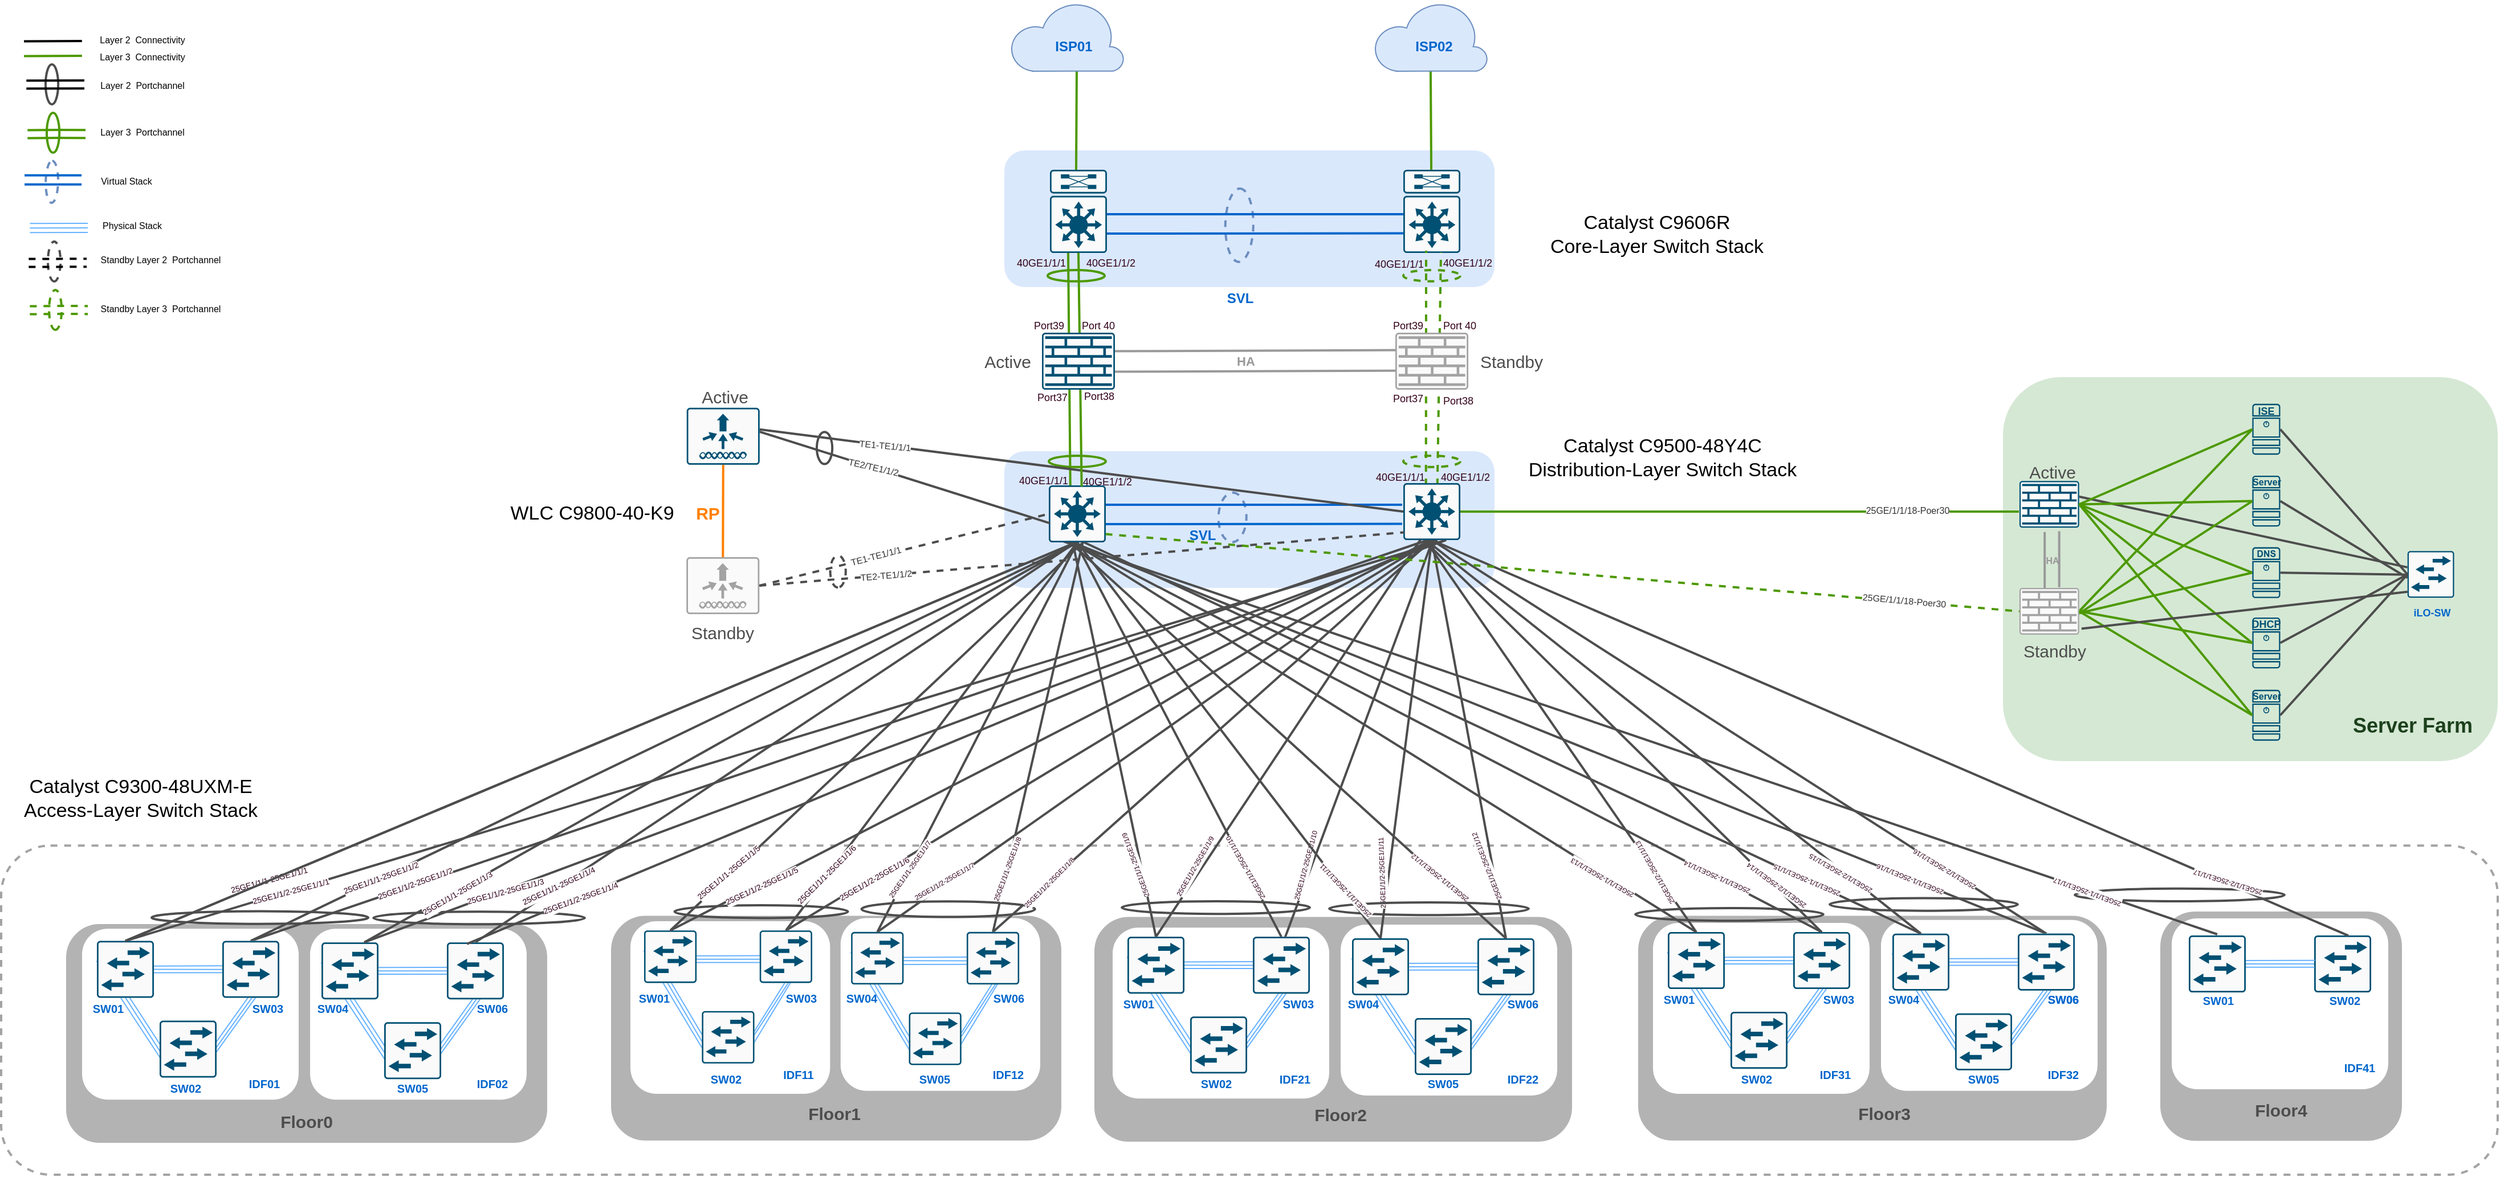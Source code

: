 <mxfile version="16.2.2" type="device"><diagram id="g4XTMl9kfCsSudj7qfnp" name="Page-1"><mxGraphModel dx="1636" dy="514" grid="1" gridSize="10" guides="1" tooltips="1" connect="1" arrows="1" fold="1" page="1" pageScale="1" pageWidth="850" pageHeight="1100" math="0" shadow="0"><root><mxCell id="0"/><mxCell id="1" parent="0"/><mxCell id="zmaCEfaypEr3y0v8GTb--163" value="" style="rounded=1;whiteSpace=wrap;html=1;dashed=1;labelBackgroundColor=none;fontSize=9;fontColor=#FF8000;strokeColor=#A3A3A3;strokeWidth=2;fillColor=#FFFFFF;" parent="1" vertex="1"><mxGeometry x="-670" y="801.09" width="2190" height="288.91" as="geometry"/></mxCell><mxCell id="zmaCEfaypEr3y0v8GTb--118" value="" style="rounded=1;whiteSpace=wrap;html=1;fontSize=8;fontColor=#1C401C;strokeColor=#B3B3B3;strokeWidth=2;fillColor=#B3B3B3;" parent="1" vertex="1"><mxGeometry x="767" y="863.8" width="409" height="195.2" as="geometry"/></mxCell><mxCell id="zmaCEfaypEr3y0v8GTb--116" value="" style="rounded=1;whiteSpace=wrap;html=1;fontSize=8;fontColor=#1C401C;strokeColor=#B3B3B3;strokeWidth=2;fillColor=#B3B3B3;" parent="1" vertex="1"><mxGeometry x="290" y="864.8" width="417" height="195.2" as="geometry"/></mxCell><mxCell id="vBcdOs71SqNcEVTT8zjG-115" value="" style="rounded=1;whiteSpace=wrap;html=1;dashed=1;strokeColor=none;" parent="1" vertex="1"><mxGeometry x="305" y="873.11" width="190" height="150" as="geometry"/></mxCell><mxCell id="mELSKCSGUa0cen4RNqmZ-5" value="" style="rounded=1;whiteSpace=wrap;html=1;strokeColor=none;dashed=1;strokeWidth=2;fillColor=#dae8fc;" parent="1" vertex="1"><mxGeometry x="210" y="455" width="430" height="120" as="geometry"/></mxCell><mxCell id="mELSKCSGUa0cen4RNqmZ-1" value="" style="rounded=1;whiteSpace=wrap;html=1;strokeColor=none;dashed=1;strokeWidth=2;fillColor=#dae8fc;" parent="1" vertex="1"><mxGeometry x="210" y="191" width="430" height="120" as="geometry"/></mxCell><mxCell id="3u-ftWRVIEbJazgk5KcH-18" value="" style="strokeWidth=2;html=1;shape=mxgraph.flowchart.start_1;whiteSpace=wrap;rotation=-89;dashed=1;strokeColor=#6c8ebf;fillColor=#dae8fc;" parent="1" vertex="1"><mxGeometry x="383.95" y="244.37" width="64.4" height="24.55" as="geometry"/></mxCell><mxCell id="HmCl_2fec9CrSspbKz5G-3" style="edgeStyle=orthogonalEdgeStyle;rounded=0;orthogonalLoop=1;jettySize=auto;html=1;exitX=1;exitY=0.5;exitDx=0;exitDy=0;exitPerimeter=0;entryX=0;entryY=0.5;entryDx=0;entryDy=0;entryPerimeter=0;strokeColor=none;" parent="1" edge="1"><mxGeometry relative="1" as="geometry"><mxPoint x="330" y="244.08" as="sourcePoint"/><mxPoint x="570" y="244.08" as="targetPoint"/></mxGeometry></mxCell><mxCell id="HmCl_2fec9CrSspbKz5G-15" value="" style="endArrow=none;html=1;rounded=0;strokeWidth=2;fillColor=#e51400;strokeColor=#4D9900;entryX=1;entryY=0.25;entryDx=0;entryDy=0;" parent="1" target="n6unw1ANmNkDS82p4IfK-23" edge="1"><mxGeometry width="50" height="50" relative="1" as="geometry"><mxPoint x="268" y="497" as="sourcePoint"/><mxPoint x="268" y="335" as="targetPoint"/></mxGeometry></mxCell><mxCell id="3u-ftWRVIEbJazgk5KcH-1" value="" style="sketch=0;points=[[0.015,0.015,0],[0.985,0.015,0],[0.985,0.985,0],[0.015,0.985,0],[0.25,0,0],[0.5,0,0],[0.75,0,0],[1,0.25,0],[1,0.5,0],[1,0.75,0],[0.75,1,0],[0.5,1,0],[0.25,1,0],[0,0.75,0],[0,0.5,0],[0,0.25,0]];verticalLabelPosition=bottom;html=1;verticalAlign=top;aspect=fixed;align=center;pointerEvents=1;shape=mxgraph.cisco19.rect;prIcon=l3_modular;fillColor=#FAFAFA;strokeColor=#005073;" parent="1" vertex="1"><mxGeometry x="250" y="208" width="50" height="73" as="geometry"/></mxCell><mxCell id="3u-ftWRVIEbJazgk5KcH-2" value="" style="sketch=0;points=[[0.015,0.015,0],[0.985,0.015,0],[0.985,0.985,0],[0.015,0.985,0],[0.25,0,0],[0.5,0,0],[0.75,0,0],[1,0.25,0],[1,0.5,0],[1,0.75,0],[0.75,1,0],[0.5,1,0],[0.25,1,0],[0,0.75,0],[0,0.5,0],[0,0.25,0]];verticalLabelPosition=bottom;html=1;verticalAlign=top;aspect=fixed;align=center;pointerEvents=1;shape=mxgraph.cisco19.rect;prIcon=l3_modular;fillColor=#FAFAFA;strokeColor=#005073;" parent="1" vertex="1"><mxGeometry x="560" y="208" width="50" height="73" as="geometry"/></mxCell><mxCell id="3u-ftWRVIEbJazgk5KcH-20" value="" style="endArrow=none;html=1;rounded=0;fillColor=#008a00;strokeColor=#0066CC;strokeWidth=2;" parent="1" edge="1"><mxGeometry width="50" height="50" relative="1" as="geometry"><mxPoint x="300" y="247" as="sourcePoint"/><mxPoint x="560" y="247" as="targetPoint"/><Array as="points"/></mxGeometry></mxCell><mxCell id="HmCl_2fec9CrSspbKz5G-5" value="" style="endArrow=none;html=1;rounded=0;entryX=0;entryY=0.75;entryDx=0;entryDy=0;entryPerimeter=0;fillColor=#008a00;strokeColor=#0066CC;strokeWidth=2;" parent="1" edge="1"><mxGeometry width="50" height="50" relative="1" as="geometry"><mxPoint x="300" y="264" as="sourcePoint"/><mxPoint x="560" y="263.75" as="targetPoint"/></mxGeometry></mxCell><mxCell id="mELSKCSGUa0cen4RNqmZ-3" value="&lt;b&gt;SVL&lt;/b&gt;" style="text;html=1;strokeColor=none;fillColor=none;align=center;verticalAlign=middle;whiteSpace=wrap;rounded=0;dashed=1;fontColor=#0066CC;" parent="1" vertex="1"><mxGeometry x="386.95" y="306" width="60" height="30" as="geometry"/></mxCell><mxCell id="mELSKCSGUa0cen4RNqmZ-7" value="" style="strokeWidth=2;html=1;shape=mxgraph.flowchart.start_1;whiteSpace=wrap;rotation=-89;dashed=1;strokeColor=#6c8ebf;fillColor=#dae8fc;" parent="1" vertex="1"><mxGeometry x="388.36" y="500.79" width="43.46" height="24.55" as="geometry"/></mxCell><mxCell id="mELSKCSGUa0cen4RNqmZ-8" value="" style="endArrow=none;html=1;rounded=0;fillColor=#008a00;strokeColor=#0066CC;strokeWidth=2;" parent="1" edge="1"><mxGeometry width="50" height="50" relative="1" as="geometry"><mxPoint x="299" y="502" as="sourcePoint"/><mxPoint x="559" y="502" as="targetPoint"/><Array as="points"/></mxGeometry></mxCell><mxCell id="mELSKCSGUa0cen4RNqmZ-9" value="" style="endArrow=none;html=1;rounded=0;entryX=0;entryY=0.75;entryDx=0;entryDy=0;entryPerimeter=0;fillColor=#008a00;strokeColor=#0066CC;strokeWidth=2;" parent="1" edge="1"><mxGeometry width="50" height="50" relative="1" as="geometry"><mxPoint x="299" y="519" as="sourcePoint"/><mxPoint x="559" y="518.75" as="targetPoint"/></mxGeometry></mxCell><mxCell id="mELSKCSGUa0cen4RNqmZ-11" value="&lt;b&gt;SVL&lt;/b&gt;" style="text;html=1;strokeColor=none;fillColor=none;align=center;verticalAlign=middle;whiteSpace=wrap;rounded=0;dashed=1;fontColor=#0066CC;" parent="1" vertex="1"><mxGeometry x="354" y="514" width="60" height="30" as="geometry"/></mxCell><mxCell id="mELSKCSGUa0cen4RNqmZ-152" value="" style="endArrow=none;html=1;rounded=0;strokeWidth=2;fillColor=#e51400;strokeColor=#4D4D4D;exitX=0.5;exitY=0;exitDx=0;exitDy=0;exitPerimeter=0;entryX=0.437;entryY=0.787;entryDx=0;entryDy=0;entryPerimeter=0;" parent="1" source="vBcdOs71SqNcEVTT8zjG-124" target="3u-ftWRVIEbJazgk5KcH-11" edge="1"><mxGeometry width="50" height="50" relative="1" as="geometry"><mxPoint x="919" y="725" as="sourcePoint"/><mxPoint x="578" y="525" as="targetPoint"/></mxGeometry></mxCell><mxCell id="n6unw1ANmNkDS82p4IfK-59" value="&lt;span style=&quot;font-size: 6px ; text-align: left ; background-color: rgb(248 , 249 , 250)&quot;&gt;25GE1/1/2-25&lt;/span&gt;&lt;span style=&quot;font-size: 6px ; text-align: left ; font-family: &amp;#34;ciscosans&amp;#34; , &amp;#34;arial&amp;#34; , sans-serif&quot;&gt;GE1/1/9&lt;/span&gt;" style="edgeLabel;html=1;align=center;verticalAlign=middle;resizable=0;points=[];fontSize=7;fontColor=#33001A;rotation=-60;" parent="mELSKCSGUa0cen4RNqmZ-152" vertex="1" connectable="0"><mxGeometry x="-0.746" y="2" relative="1" as="geometry"><mxPoint x="5" y="-15" as="offset"/></mxGeometry></mxCell><mxCell id="mELSKCSGUa0cen4RNqmZ-248" value="" style="endArrow=none;html=1;rounded=0;fontColor=#0066CC;strokeColor=#4D4D4D;strokeWidth=2;fillColor=#e51400;exitX=0.5;exitY=0;exitDx=0;exitDy=0;exitPerimeter=0;" parent="1" source="vBcdOs71SqNcEVTT8zjG-124" edge="1"><mxGeometry width="50" height="50" relative="1" as="geometry"><mxPoint x="919" y="725" as="sourcePoint"/><mxPoint x="270" y="535" as="targetPoint"/></mxGeometry></mxCell><mxCell id="n6unw1ANmNkDS82p4IfK-57" value="&lt;span style=&quot;color: rgba(0 , 0 , 0 , 0) ; font-family: monospace ; font-size: 0px ; background-color: rgb(248 , 249 , 250)&quot;&gt;%3CmxGraphModel%3E%3Croot%3E%3CmxCell%20id%3D%220%22%2F%3E%3CmxCell%20id%3D%221%22%20parent%3D%220%22%2F%3E%3CmxCell%20id%3D%222%22%20value%3D%22%22%20style%3D%22endArrow%3Dnone%3Bhtml%3D1%3Brounded%3D0%3BstrokeWidth%3D2%3BfillColor%3D%23e51400%3BstrokeColor%3D%234D4D4D%3BexitX%3D0.5%3BexitY%3D0%3BexitDx%3D0%3BexitDy%3D0%3BexitPerimeter%3D0%3B%22%20edge%3D%221%22%20parent%3D%221%22%3E%3CmxGeometry%20width%3D%2250%22%20height%3D%2250%22%20relative%3D%221%22%20as%3D%22geometry%22%3E%3CmxPoint%20x%3D%2235%22%20y%3D%22885.54%22%20as%3D%22sourcePoint%22%2F%3E%3CmxPoint%20x%3D%22580%22%20y%3D%22535%22%20as%3D%22targetPoint%22%2F%3E%3C%2FmxGeometry%3E%3C%2FmxCell%3E%3CmxCell%20id%3D%223%22%20value%3D%22%26lt%3Bspan%20style%3D%26quot%3Bfont-size%3A%206px%20%3B%20text-align%3A%20left%20%3B%20background-color%3A%20rgb(248%20%2C%20249%20%2C%20250)%26quot%3B%26gt%3B25GE1%2F1%2F2-25%26lt%3B%2Fspan%26gt%3B%26lt%3Bspan%20style%3D%26quot%3Bfont-size%3A%206px%20%3B%20text-align%3A%20left%20%3B%20font-family%3A%20%26amp%3B%2334%3Bciscosans%26amp%3B%2334%3B%20%2C%20%26amp%3B%2334%3Barial%26amp%3B%2334%3B%20%2C%20sans-serif%26quot%3B%26gt%3BGE1%2F1%2F7%26lt%3B%2Fspan%26gt%3B%22%20style%3D%22edgeLabel%3Bhtml%3D1%3Balign%3Dcenter%3BverticalAlign%3Dmiddle%3Bresizable%3D0%3Bpoints%3D%5B%5D%3BfontSize%3D7%3BfontColor%3D%2333001A%3Brotation%3D-30%3B%22%20vertex%3D%221%22%20connectable%3D%220%22%20parent%3D%222%22%3E%3CmxGeometry%20x%3D%22-0.762%22%20y%3D%223%22%20relative%3D%221%22%20as%3D%22geometry%22%3E%3CmxPoint%20as%3D%22offset%22%2F%3E%3C%2FmxGeometry%3E%3C%2FmxCell%3E%3C%2Froot%3E%3C%2FmxGraphModel%3E&lt;/span&gt;&lt;span style=&quot;color: rgba(0 , 0 , 0 , 0) ; font-family: monospace ; font-size: 0px ; background-color: rgb(248 , 249 , 250)&quot;&gt;%3CmxGraphModel%3E%3Croot%3E%3CmxCell%20id%3D%220%22%2F%3E%3CmxCell%20id%3D%221%22%20parent%3D%220%22%2F%3E%3CmxCell%20id%3D%222%22%20value%3D%22%22%20style%3D%22endArrow%3Dnone%3Bhtml%3D1%3Brounded%3D0%3BstrokeWidth%3D2%3BfillColor%3D%23e51400%3BstrokeColor%3D%234D4D4D%3BexitX%3D0.5%3BexitY%3D0%3BexitDx%3D0%3BexitDy%3D0%3BexitPerimeter%3D0%3B%22%20edge%3D%221%22%20parent%3D%221%22%3E%3CmxGeometry%20width%3D%2250%22%20height%3D%2250%22%20relative%3D%221%22%20as%3D%22geometry%22%3E%3CmxPoint%20x%3D%2235%22%20y%3D%22885.54%22%20as%3D%22sourcePoint%22%2F%3E%3CmxPoint%20x%3D%22580%22%20y%3D%22535%22%20as%3D%22targetPoint%22%2F%3E%3C%2FmxGeometry%3E%3C%2FmxCell%3E%3CmxCell%20id%3D%223%22%20value%3D%22%26lt%3Bspan%20style%3D%26quot%3Bfont-size%3A%206px%20%3B%20text-align%3A%20left%20%3B%20background-color%3A%20rgb(248%20%2C%20249%20%2C%20250)%26quot%3B%26gt%3B25GE1%2F1%2F2-25%26lt%3B%2Fspan%26gt%3B%26lt%3Bspan%20style%3D%26quot%3Bfont-size%3A%206px%20%3B%20text-align%3A%20left%20%3B%20font-family%3A%20%26amp%3B%2334%3Bciscosans%26amp%3B%2334%3B%20%2C%20%26amp%3B%2334%3Barial%26amp%3B%2334%3B%20%2C%20sans-serif%26quot%3B%26gt%3BGE1%2F1%2F7%26lt%3B%2Fspan%26gt%3B%22%20style%3D%22edgeLabel%3Bhtml%3D1%3Balign%3Dcenter%3BverticalAlign%3Dmiddle%3Bresizable%3D0%3Bpoints%3D%5B%5D%3BfontSize%3D7%3BfontColor%3D%2333001A%3Brotation%3D-30%3B%22%20vertex%3D%221%22%20connectable%3D%220%22%20parent%3D%222%22%3E%3CmxGeometry%20x%3D%22-0.762%22%20y%3D%223%22%20relative%3D%221%22%20as%3D%22geometry%22%3E%3CmxPoint%20as%3D%22offset%22%2F%3E%3C%2FmxGeometry%3E%3C%2FmxCell%3E%3C%2Froot%3E%3C%2FmxGraphModel%3E&lt;/span&gt;" style="edgeLabel;html=1;align=center;verticalAlign=middle;resizable=0;points=[];fontSize=7;fontColor=#33001A;" parent="mELSKCSGUa0cen4RNqmZ-248" vertex="1" connectable="0"><mxGeometry x="-0.7" relative="1" as="geometry"><mxPoint as="offset"/></mxGeometry></mxCell><mxCell id="n6unw1ANmNkDS82p4IfK-58" value="&lt;span style=&quot;color: rgba(0 , 0 , 0 , 0) ; font-family: monospace ; font-size: 0px ; background-color: rgb(248 , 249 , 250)&quot;&gt;%3CmxGraphModel%3E%3Croot%3E%3CmxCell%20id%3D%220%22%2F%3E%3CmxCell%20id%3D%221%22%20parent%3D%220%22%2F%3E%3CmxCell%20id%3D%222%22%20value%3D%22%22%20style%3D%22endArrow%3Dnone%3Bhtml%3D1%3Brounded%3D0%3BstrokeWidth%3D2%3BfillColor%3D%23e51400%3BstrokeColor%3D%234D4D4D%3BexitX%3D0.5%3BexitY%3D0%3BexitDx%3D0%3BexitDy%3D0%3BexitPerimeter%3D0%3B%22%20edge%3D%221%22%20parent%3D%221%22%3E%3CmxGeometry%20width%3D%2250%22%20height%3D%2250%22%20relative%3D%221%22%20as%3D%22geometry%22%3E%3CmxPoint%20x%3D%2235%22%20y%3D%22885.54%22%20as%3D%22sourcePoint%22%2F%3E%3CmxPoint%20x%3D%22580%22%20y%3D%22535%22%20as%3D%22targetPoint%22%2F%3E%3C%2FmxGeometry%3E%3C%2FmxCell%3E%3CmxCell%20id%3D%223%22%20value%3D%22%26lt%3Bspan%20style%3D%26quot%3Bfont-size%3A%206px%20%3B%20text-align%3A%20left%20%3B%20background-color%3A%20rgb(248%20%2C%20249%20%2C%20250)%26quot%3B%26gt%3B25GE1%2F1%2F2-25%26lt%3B%2Fspan%26gt%3B%26lt%3Bspan%20style%3D%26quot%3Bfont-size%3A%206px%20%3B%20text-align%3A%20left%20%3B%20font-family%3A%20%26amp%3B%2334%3Bciscosans%26amp%3B%2334%3B%20%2C%20%26amp%3B%2334%3Barial%26amp%3B%2334%3B%20%2C%20sans-serif%26quot%3B%26gt%3BGE1%2F1%2F7%26lt%3B%2Fspan%26gt%3B%22%20style%3D%22edgeLabel%3Bhtml%3D1%3Balign%3Dcenter%3BverticalAlign%3Dmiddle%3Bresizable%3D0%3Bpoints%3D%5B%5D%3BfontSize%3D7%3BfontColor%3D%2333001A%3Brotation%3D-30%3B%22%20vertex%3D%221%22%20connectable%3D%220%22%20parent%3D%222%22%3E%3CmxGeometry%20x%3D%22-0.762%22%20y%3D%223%22%20relative%3D%221%22%20as%3D%22geometry%22%3E%3CmxPoint%20as%3D%22offset%22%2F%3E%3C%2FmxGeometry%3E%3C%2FmxCell%3E%3C%2Froot%3E%3C%2FmxGraphModel%3E&lt;/span&gt;" style="edgeLabel;html=1;align=center;verticalAlign=middle;resizable=0;points=[];fontSize=7;fontColor=#33001A;" parent="mELSKCSGUa0cen4RNqmZ-248" vertex="1" connectable="0"><mxGeometry x="-0.69" relative="1" as="geometry"><mxPoint as="offset"/></mxGeometry></mxCell><mxCell id="n6unw1ANmNkDS82p4IfK-60" value="&lt;span style=&quot;font-size: 6px ; text-align: left ; background-color: rgb(248 , 249 , 250)&quot;&gt;25GE1/1/1-25&lt;/span&gt;&lt;span style=&quot;font-size: 6px ; text-align: left ; font-family: &amp;#34;ciscosans&amp;#34; , &amp;#34;arial&amp;#34; , sans-serif&quot;&gt;GE1/1/9&lt;/span&gt;" style="edgeLabel;html=1;align=center;verticalAlign=middle;resizable=0;points=[];fontSize=7;fontColor=#33001A;rotation=-110;" parent="mELSKCSGUa0cen4RNqmZ-248" vertex="1" connectable="0"><mxGeometry x="-0.763" y="1" relative="1" as="geometry"><mxPoint x="-8" y="-21" as="offset"/></mxGeometry></mxCell><mxCell id="mELSKCSGUa0cen4RNqmZ-249" value="" style="endArrow=none;html=1;rounded=0;strokeWidth=2;fillColor=#e51400;strokeColor=#4D4D4D;exitX=0.527;exitY=0.116;exitDx=0;exitDy=0;exitPerimeter=0;" parent="1" source="vBcdOs71SqNcEVTT8zjG-129" edge="1"><mxGeometry width="50" height="50" relative="1" as="geometry"><mxPoint x="699" y="725" as="sourcePoint"/><mxPoint x="585" y="535" as="targetPoint"/></mxGeometry></mxCell><mxCell id="n6unw1ANmNkDS82p4IfK-62" value="&lt;span style=&quot;font-size: 6px ; text-align: left ; background-color: rgb(248 , 249 , 250)&quot;&gt;25GE1/1/2-25&lt;/span&gt;&lt;span style=&quot;font-size: 6px ; text-align: left ; font-family: &amp;#34;ciscosans&amp;#34; , &amp;#34;arial&amp;#34; , sans-serif&quot;&gt;GE1/1/10&lt;/span&gt;" style="edgeLabel;html=1;align=center;verticalAlign=middle;resizable=0;points=[];fontSize=7;fontColor=#33001A;rotation=-75;" parent="mELSKCSGUa0cen4RNqmZ-249" vertex="1" connectable="0"><mxGeometry x="-0.71" y="1" relative="1" as="geometry"><mxPoint x="2" y="-16" as="offset"/></mxGeometry></mxCell><mxCell id="mELSKCSGUa0cen4RNqmZ-311" value="" style="endArrow=none;html=1;rounded=0;strokeWidth=2;fillColor=#60a917;strokeColor=#4D9900;entryX=0;entryY=0.25;entryDx=0;entryDy=0;dashed=1;" parent="1" target="n6unw1ANmNkDS82p4IfK-26" edge="1"><mxGeometry width="50" height="50" relative="1" as="geometry"><mxPoint x="589.69" y="497" as="sourcePoint"/><mxPoint x="589.69" y="335" as="targetPoint"/></mxGeometry></mxCell><mxCell id="mELSKCSGUa0cen4RNqmZ-312" value="" style="endArrow=none;html=1;rounded=0;strokeWidth=2;fillColor=#60a917;strokeColor=#4D9900;entryX=1;entryY=0;entryDx=0;entryDy=0;dashed=1;" parent="1" target="n6unw1ANmNkDS82p4IfK-30" edge="1"><mxGeometry width="50" height="50" relative="1" as="geometry"><mxPoint x="579.85" y="497" as="sourcePoint"/><mxPoint x="579.85" y="335" as="targetPoint"/></mxGeometry></mxCell><mxCell id="mELSKCSGUa0cen4RNqmZ-313" value="" style="endArrow=none;html=1;rounded=0;fontSize=10;fontColor=#999999;strokeColor=#999999;strokeWidth=2;entryX=0.19;entryY=0.385;entryDx=0;entryDy=0;entryPerimeter=0;exitX=0.598;exitY=0.406;exitDx=0;exitDy=0;exitPerimeter=0;" parent="1" edge="1"><mxGeometry width="50" height="50" relative="1" as="geometry"><mxPoint x="283.272" y="367.3" as="sourcePoint"/><mxPoint x="565.16" y="366.25" as="targetPoint"/></mxGeometry></mxCell><mxCell id="mELSKCSGUa0cen4RNqmZ-314" value="" style="endArrow=none;html=1;rounded=0;fontSize=10;fontColor=#999999;strokeColor=#999999;strokeWidth=2;entryX=0.19;entryY=0.385;entryDx=0;entryDy=0;entryPerimeter=0;exitX=0.598;exitY=0.406;exitDx=0;exitDy=0;exitPerimeter=0;" parent="1" edge="1"><mxGeometry width="50" height="50" relative="1" as="geometry"><mxPoint x="293.272" y="385.3" as="sourcePoint"/><mxPoint x="575.16" y="384.25" as="targetPoint"/></mxGeometry></mxCell><mxCell id="3u-ftWRVIEbJazgk5KcH-12" value="" style="sketch=0;points=[[0.015,0.015,0],[0.985,0.015,0],[0.985,0.985,0],[0.015,0.985,0],[0.25,0,0],[0.5,0,0],[0.75,0,0],[1,0.25,0],[1,0.5,0],[1,0.75,0],[0.75,1,0],[0.5,1,0],[0.25,1,0],[0,0.75,0],[0,0.5,0],[0,0.25,0]];verticalLabelPosition=bottom;html=1;verticalAlign=top;aspect=fixed;align=center;pointerEvents=1;shape=mxgraph.cisco19.rect;prIcon=firewall;fillColor=#FAFAFA;strokeColor=#A3A3A3;fontColor=#CCCCCC;" parent="1" vertex="1"><mxGeometry x="553" y="351" width="64" height="50" as="geometry"/></mxCell><mxCell id="mELSKCSGUa0cen4RNqmZ-315" value="&lt;font style=&quot;font-size: 11px;&quot;&gt;HA&lt;/font&gt;" style="text;html=1;strokeColor=none;fillColor=none;align=center;verticalAlign=middle;whiteSpace=wrap;rounded=0;dashed=1;fontColor=#999999;strokeWidth=0;fontStyle=1;fontSize=11;" parent="1" vertex="1"><mxGeometry x="412" y="373.5" width="20" height="5" as="geometry"/></mxCell><mxCell id="mELSKCSGUa0cen4RNqmZ-318" value="" style="strokeWidth=2;html=1;shape=mxgraph.flowchart.start_1;whiteSpace=wrap;rotation=0;strokeColor=#4D9900;fillColor=none;fontColor=#ffffff;" parent="1" vertex="1"><mxGeometry x="248" y="296.06" width="50" height="9.87" as="geometry"/></mxCell><mxCell id="mELSKCSGUa0cen4RNqmZ-322" value="" style="strokeWidth=2;html=1;shape=mxgraph.flowchart.start_1;whiteSpace=wrap;rotation=0;strokeColor=#4D9900;fillColor=none;fontColor=#ffffff;" parent="1" vertex="1"><mxGeometry x="249" y="459" width="50" height="9.87" as="geometry"/></mxCell><mxCell id="mELSKCSGUa0cen4RNqmZ-323" value="" style="strokeWidth=2;html=1;shape=mxgraph.flowchart.start_1;whiteSpace=wrap;rotation=0;strokeColor=#4D9900;fillColor=none;fontColor=#ffffff;dashed=1;" parent="1" vertex="1"><mxGeometry x="560" y="296.06" width="50" height="9.87" as="geometry"/></mxCell><mxCell id="mELSKCSGUa0cen4RNqmZ-324" value="" style="strokeWidth=2;html=1;shape=mxgraph.flowchart.start_1;whiteSpace=wrap;rotation=0;strokeColor=#4D9900;fillColor=none;fontColor=#ffffff;dashed=1;" parent="1" vertex="1"><mxGeometry x="560" y="459" width="50" height="9.87" as="geometry"/></mxCell><mxCell id="vBcdOs71SqNcEVTT8zjG-116" value="" style="rounded=1;whiteSpace=wrap;html=1;dashed=1;strokeColor=none;" parent="1" vertex="1"><mxGeometry x="505" y="870.45" width="190" height="150" as="geometry"/></mxCell><mxCell id="vBcdOs71SqNcEVTT8zjG-117" value="&lt;b&gt;&lt;font color=&quot;#0066cc&quot;&gt;IDF21&lt;/font&gt;&lt;/b&gt;" style="text;html=1;strokeColor=none;fillColor=none;align=center;verticalAlign=middle;whiteSpace=wrap;rounded=0;dashed=1;fontSize=10;fontColor=#004C99;" parent="1" vertex="1"><mxGeometry x="435" y="991.2" width="60" height="30" as="geometry"/></mxCell><mxCell id="vBcdOs71SqNcEVTT8zjG-118" value="" style="endArrow=none;html=1;rounded=0;fontColor=#0066CC;strokeColor=#66B2FF;strokeWidth=1;exitX=0.983;exitY=0.46;exitDx=0;exitDy=0;exitPerimeter=0;fillColor=#d5e8d4;gradientColor=#97d077;entryX=0.007;entryY=0.545;entryDx=0;entryDy=0;entryPerimeter=0;" parent="1" edge="1"><mxGeometry width="50" height="50" relative="1" as="geometry"><mxPoint x="367.0" y="903.21" as="sourcePoint"/><mxPoint x="428.7" y="903.04" as="targetPoint"/></mxGeometry></mxCell><mxCell id="vBcdOs71SqNcEVTT8zjG-119" value="" style="endArrow=none;html=1;rounded=0;fontColor=#0066CC;strokeColor=#66B2FF;strokeWidth=1;exitX=0.8;exitY=0.537;exitDx=0;exitDy=0;exitPerimeter=0;fillColor=#d5e8d4;gradientColor=#97d077;entryX=0.007;entryY=0.545;entryDx=0;entryDy=0;entryPerimeter=0;" parent="1" edge="1"><mxGeometry width="50" height="50" relative="1" as="geometry"><mxPoint x="357.85" y="909.06" as="sourcePoint"/><mxPoint x="428.35" y="909.04" as="targetPoint"/></mxGeometry></mxCell><mxCell id="vBcdOs71SqNcEVTT8zjG-120" value="" style="endArrow=none;html=1;rounded=0;fontColor=#0066CC;strokeColor=#66B2FF;strokeWidth=1;entryX=0.013;entryY=0.528;entryDx=0;entryDy=0;entryPerimeter=0;exitX=0.99;exitY=0.527;exitDx=0;exitDy=0;exitPerimeter=0;" parent="1" edge="1"><mxGeometry width="50" height="50" relative="1" as="geometry"><mxPoint x="366.85" y="906.14" as="sourcePoint"/><mxPoint x="428.0" y="906.19" as="targetPoint"/></mxGeometry></mxCell><mxCell id="vBcdOs71SqNcEVTT8zjG-121" value="" style="endArrow=none;html=1;rounded=0;fontColor=#0066CC;strokeColor=#66B2FF;strokeWidth=1;entryX=0.231;entryY=0.863;entryDx=0;entryDy=0;entryPerimeter=0;exitX=0.26;exitY=0.6;exitDx=0;exitDy=0;exitPerimeter=0;" parent="1" edge="1"><mxGeometry width="50" height="50" relative="1" as="geometry"><mxPoint x="329" y="909.15" as="sourcePoint"/><mxPoint x="382.55" y="992.3" as="targetPoint"/></mxGeometry></mxCell><mxCell id="vBcdOs71SqNcEVTT8zjG-122" value="" style="endArrow=none;html=1;rounded=0;fontColor=#0066CC;strokeColor=#66B2FF;strokeWidth=1;entryX=0.111;entryY=0.764;entryDx=0;entryDy=0;entryPerimeter=0;exitX=0.014;exitY=0.372;exitDx=0;exitDy=0;exitPerimeter=0;" parent="1" edge="1"><mxGeometry width="50" height="50" relative="1" as="geometry"><mxPoint x="317.7" y="898.75" as="sourcePoint"/><mxPoint x="374.55" y="985.35" as="targetPoint"/></mxGeometry></mxCell><mxCell id="vBcdOs71SqNcEVTT8zjG-123" value="" style="endArrow=none;html=1;rounded=0;fontColor=#0066CC;strokeColor=#66B2FF;strokeWidth=1;entryX=0;entryY=0.5;entryDx=0;entryDy=0;entryPerimeter=0;exitX=0.26;exitY=0.5;exitDx=0;exitDy=0;exitPerimeter=0;" parent="1" edge="1"><mxGeometry width="50" height="50" relative="1" as="geometry"><mxPoint x="328" y="902.15" as="sourcePoint"/><mxPoint x="380.0" y="982.15" as="targetPoint"/></mxGeometry></mxCell><mxCell id="vBcdOs71SqNcEVTT8zjG-124" value="" style="sketch=0;points=[[0.015,0.015,0],[0.985,0.015,0],[0.985,0.985,0],[0.015,0.985,0],[0.25,0,0],[0.5,0,0],[0.75,0,0],[1,0.25,0],[1,0.5,0],[1,0.75,0],[0.75,1,0],[0.5,1,0],[0.25,1,0],[0,0.75,0],[0,0.5,0],[0,0.25,0]];verticalLabelPosition=bottom;html=1;verticalAlign=top;aspect=fixed;align=center;pointerEvents=1;shape=mxgraph.cisco19.rect;prIcon=l2_switch;fillColor=#FAFAFA;strokeColor=#005073;" parent="1" vertex="1"><mxGeometry x="318" y="881.15" width="50" height="50" as="geometry"/></mxCell><mxCell id="vBcdOs71SqNcEVTT8zjG-125" value="" style="endArrow=none;html=1;rounded=0;fontColor=#0066CC;strokeColor=#66B2FF;strokeWidth=1;exitX=0.598;exitY=0.976;exitDx=0;exitDy=0;exitPerimeter=0;" parent="1" source="vBcdOs71SqNcEVTT8zjG-129" edge="1"><mxGeometry width="50" height="50" relative="1" as="geometry"><mxPoint x="338" y="913.15" as="sourcePoint"/><mxPoint x="421.0" y="981.15" as="targetPoint"/></mxGeometry></mxCell><mxCell id="vBcdOs71SqNcEVTT8zjG-126" value="" style="endArrow=none;html=1;rounded=0;fontColor=#0066CC;strokeColor=#66B2FF;strokeWidth=1;entryX=0.76;entryY=0.8;entryDx=0;entryDy=0;entryPerimeter=0;exitX=0.66;exitY=0.8;exitDx=0;exitDy=0;exitPerimeter=0;" parent="1" source="vBcdOs71SqNcEVTT8zjG-129" target="vBcdOs71SqNcEVTT8zjG-128" edge="1"><mxGeometry width="50" height="50" relative="1" as="geometry"><mxPoint x="460.5" y="931.15" as="sourcePoint"/><mxPoint x="417.5" y="988.65" as="targetPoint"/></mxGeometry></mxCell><mxCell id="vBcdOs71SqNcEVTT8zjG-127" value="" style="endArrow=none;html=1;rounded=0;fontColor=#0066CC;strokeColor=#66B2FF;strokeWidth=1;entryX=0.76;entryY=0.7;entryDx=0;entryDy=0;entryPerimeter=0;exitX=0.673;exitY=0.687;exitDx=0;exitDy=0;exitPerimeter=0;" parent="1" source="vBcdOs71SqNcEVTT8zjG-129" edge="1"><mxGeometry width="50" height="50" relative="1" as="geometry"><mxPoint x="449.15" y="930.85" as="sourcePoint"/><mxPoint x="411.0" y="986.15" as="targetPoint"/></mxGeometry></mxCell><mxCell id="vBcdOs71SqNcEVTT8zjG-128" value="" style="sketch=0;points=[[0.015,0.015,0],[0.985,0.015,0],[0.985,0.985,0],[0.015,0.985,0],[0.25,0,0],[0.5,0,0],[0.75,0,0],[1,0.25,0],[1,0.5,0],[1,0.75,0],[0.75,1,0],[0.5,1,0],[0.25,1,0],[0,0.75,0],[0,0.5,0],[0,0.25,0]];verticalLabelPosition=bottom;html=1;verticalAlign=top;aspect=fixed;align=center;pointerEvents=1;shape=mxgraph.cisco19.rect;prIcon=l2_switch;fillColor=#FAFAFA;strokeColor=#005073;" parent="1" vertex="1"><mxGeometry x="373.0" y="951.15" width="50" height="50" as="geometry"/></mxCell><mxCell id="vBcdOs71SqNcEVTT8zjG-129" value="" style="sketch=0;points=[[0.015,0.015,0],[0.985,0.015,0],[0.985,0.985,0],[0.015,0.985,0],[0.25,0,0],[0.5,0,0],[0.75,0,0],[1,0.25,0],[1,0.5,0],[1,0.75,0],[0.75,1,0],[0.5,1,0],[0.25,1,0],[0,0.75,0],[0,0.5,0],[0,0.25,0]];verticalLabelPosition=bottom;html=1;verticalAlign=top;aspect=fixed;align=center;pointerEvents=1;shape=mxgraph.cisco19.rect;prIcon=l2_switch;fillColor=#FAFAFA;strokeColor=#005073;" parent="1" vertex="1"><mxGeometry x="428.0" y="881.15" width="50" height="50" as="geometry"/></mxCell><mxCell id="vBcdOs71SqNcEVTT8zjG-130" value="" style="endArrow=none;html=1;rounded=0;fontColor=#0066CC;strokeColor=#66B2FF;strokeWidth=1;exitX=0.983;exitY=0.46;exitDx=0;exitDy=0;exitPerimeter=0;fillColor=#d5e8d4;gradientColor=#97d077;entryX=0.007;entryY=0.545;entryDx=0;entryDy=0;entryPerimeter=0;" parent="1" edge="1"><mxGeometry width="50" height="50" relative="1" as="geometry"><mxPoint x="564" y="904.51" as="sourcePoint"/><mxPoint x="625.7" y="904.34" as="targetPoint"/></mxGeometry></mxCell><mxCell id="vBcdOs71SqNcEVTT8zjG-131" value="" style="endArrow=none;html=1;rounded=0;fontColor=#0066CC;strokeColor=#66B2FF;strokeWidth=1;exitX=0.8;exitY=0.537;exitDx=0;exitDy=0;exitPerimeter=0;fillColor=#d5e8d4;gradientColor=#97d077;entryX=0.007;entryY=0.545;entryDx=0;entryDy=0;entryPerimeter=0;" parent="1" edge="1"><mxGeometry width="50" height="50" relative="1" as="geometry"><mxPoint x="554.85" y="910.36" as="sourcePoint"/><mxPoint x="625.35" y="910.34" as="targetPoint"/></mxGeometry></mxCell><mxCell id="vBcdOs71SqNcEVTT8zjG-132" value="" style="endArrow=none;html=1;rounded=0;fontColor=#0066CC;strokeColor=#66B2FF;strokeWidth=1;entryX=0.013;entryY=0.528;entryDx=0;entryDy=0;entryPerimeter=0;exitX=0.99;exitY=0.527;exitDx=0;exitDy=0;exitPerimeter=0;" parent="1" edge="1"><mxGeometry width="50" height="50" relative="1" as="geometry"><mxPoint x="563.85" y="907.44" as="sourcePoint"/><mxPoint x="625.0" y="907.49" as="targetPoint"/></mxGeometry></mxCell><mxCell id="vBcdOs71SqNcEVTT8zjG-133" value="" style="endArrow=none;html=1;rounded=0;fontColor=#0066CC;strokeColor=#66B2FF;strokeWidth=1;entryX=0.231;entryY=0.863;entryDx=0;entryDy=0;entryPerimeter=0;exitX=0.26;exitY=0.6;exitDx=0;exitDy=0;exitPerimeter=0;" parent="1" edge="1"><mxGeometry width="50" height="50" relative="1" as="geometry"><mxPoint x="526" y="910.45" as="sourcePoint"/><mxPoint x="579.55" y="993.6" as="targetPoint"/></mxGeometry></mxCell><mxCell id="vBcdOs71SqNcEVTT8zjG-134" value="" style="endArrow=none;html=1;rounded=0;fontColor=#0066CC;strokeColor=#66B2FF;strokeWidth=1;entryX=0.111;entryY=0.764;entryDx=0;entryDy=0;entryPerimeter=0;exitX=0.014;exitY=0.372;exitDx=0;exitDy=0;exitPerimeter=0;" parent="1" edge="1"><mxGeometry width="50" height="50" relative="1" as="geometry"><mxPoint x="514.7" y="900.05" as="sourcePoint"/><mxPoint x="571.55" y="986.65" as="targetPoint"/></mxGeometry></mxCell><mxCell id="vBcdOs71SqNcEVTT8zjG-135" value="" style="endArrow=none;html=1;rounded=0;fontColor=#0066CC;strokeColor=#66B2FF;strokeWidth=1;entryX=0;entryY=0.5;entryDx=0;entryDy=0;entryPerimeter=0;exitX=0.26;exitY=0.5;exitDx=0;exitDy=0;exitPerimeter=0;" parent="1" edge="1"><mxGeometry width="50" height="50" relative="1" as="geometry"><mxPoint x="525" y="903.45" as="sourcePoint"/><mxPoint x="577" y="983.45" as="targetPoint"/></mxGeometry></mxCell><mxCell id="vBcdOs71SqNcEVTT8zjG-136" value="" style="endArrow=none;html=1;rounded=0;fontColor=#0066CC;strokeColor=#66B2FF;strokeWidth=1;exitX=0.598;exitY=0.976;exitDx=0;exitDy=0;exitPerimeter=0;" parent="1" source="vBcdOs71SqNcEVTT8zjG-148" edge="1"><mxGeometry width="50" height="50" relative="1" as="geometry"><mxPoint x="535" y="914.45" as="sourcePoint"/><mxPoint x="618.0" y="982.45" as="targetPoint"/></mxGeometry></mxCell><mxCell id="vBcdOs71SqNcEVTT8zjG-137" value="" style="endArrow=none;html=1;rounded=0;fontColor=#0066CC;strokeColor=#66B2FF;strokeWidth=1;entryX=0.76;entryY=0.8;entryDx=0;entryDy=0;entryPerimeter=0;exitX=0.66;exitY=0.8;exitDx=0;exitDy=0;exitPerimeter=0;" parent="1" source="vBcdOs71SqNcEVTT8zjG-148" target="vBcdOs71SqNcEVTT8zjG-139" edge="1"><mxGeometry width="50" height="50" relative="1" as="geometry"><mxPoint x="657.5" y="932.45" as="sourcePoint"/><mxPoint x="614.5" y="989.95" as="targetPoint"/></mxGeometry></mxCell><mxCell id="vBcdOs71SqNcEVTT8zjG-138" value="" style="endArrow=none;html=1;rounded=0;fontColor=#0066CC;strokeColor=#66B2FF;strokeWidth=1;entryX=0.76;entryY=0.7;entryDx=0;entryDy=0;entryPerimeter=0;exitX=0.673;exitY=0.687;exitDx=0;exitDy=0;exitPerimeter=0;" parent="1" source="vBcdOs71SqNcEVTT8zjG-148" edge="1"><mxGeometry width="50" height="50" relative="1" as="geometry"><mxPoint x="646.15" y="932.15" as="sourcePoint"/><mxPoint x="608.0" y="987.45" as="targetPoint"/></mxGeometry></mxCell><mxCell id="vBcdOs71SqNcEVTT8zjG-139" value="" style="sketch=0;points=[[0.015,0.015,0],[0.985,0.015,0],[0.985,0.985,0],[0.015,0.985,0],[0.25,0,0],[0.5,0,0],[0.75,0,0],[1,0.25,0],[1,0.5,0],[1,0.75,0],[0.75,1,0],[0.5,1,0],[0.25,1,0],[0,0.75,0],[0,0.5,0],[0,0.25,0]];verticalLabelPosition=bottom;html=1;verticalAlign=top;aspect=fixed;align=center;pointerEvents=1;shape=mxgraph.cisco19.rect;prIcon=l2_switch;fillColor=#FAFAFA;strokeColor=#005073;" parent="1" vertex="1"><mxGeometry x="570" y="952.45" width="50" height="50" as="geometry"/></mxCell><mxCell id="vBcdOs71SqNcEVTT8zjG-140" value="&lt;b&gt;&lt;font color=&quot;#0066cc&quot;&gt;IDF22&lt;/font&gt;&lt;/b&gt;" style="text;html=1;strokeColor=none;fillColor=none;align=center;verticalAlign=middle;whiteSpace=wrap;rounded=0;dashed=1;fontSize=10;fontColor=#004C99;" parent="1" vertex="1"><mxGeometry x="635" y="991.2" width="60" height="30" as="geometry"/></mxCell><mxCell id="vBcdOs71SqNcEVTT8zjG-141" value="&lt;font style=&quot;font-size: 10px;&quot;&gt;SW01&lt;/font&gt;" style="text;html=1;strokeColor=none;fillColor=none;align=center;verticalAlign=middle;whiteSpace=wrap;rounded=0;dashed=1;fontColor=#0066CC;strokeWidth=0;fontStyle=1;fontSize=10;" parent="1" vertex="1"><mxGeometry x="318" y="937.45" width="20" height="5" as="geometry"/></mxCell><mxCell id="vBcdOs71SqNcEVTT8zjG-142" value="&lt;font style=&quot;font-size: 10px&quot;&gt;SW03&lt;/font&gt;" style="text;html=1;strokeColor=none;fillColor=none;align=center;verticalAlign=middle;whiteSpace=wrap;rounded=0;dashed=1;fontColor=#0066CC;strokeWidth=0;fontStyle=1;fontSize=10;" parent="1" vertex="1"><mxGeometry x="458" y="937.45" width="20" height="5" as="geometry"/></mxCell><mxCell id="vBcdOs71SqNcEVTT8zjG-143" value="&lt;font style=&quot;font-size: 10px&quot;&gt;SW02&lt;/font&gt;" style="text;html=1;strokeColor=none;fillColor=none;align=center;verticalAlign=middle;whiteSpace=wrap;rounded=0;dashed=1;fontColor=#0066CC;strokeWidth=0;fontStyle=1;fontSize=10;" parent="1" vertex="1"><mxGeometry x="386.0" y="1007.45" width="20" height="5" as="geometry"/></mxCell><mxCell id="vBcdOs71SqNcEVTT8zjG-144" value="&lt;font style=&quot;font-size: 10px&quot;&gt;SW04&lt;/font&gt;" style="text;html=1;strokeColor=none;fillColor=none;align=center;verticalAlign=middle;whiteSpace=wrap;rounded=0;dashed=1;fontColor=#0066CC;strokeWidth=0;fontStyle=1;fontSize=10;" parent="1" vertex="1"><mxGeometry x="515" y="937.45" width="20" height="5" as="geometry"/></mxCell><mxCell id="vBcdOs71SqNcEVTT8zjG-145" value="&lt;font style=&quot;font-size: 10px&quot;&gt;SW06&lt;/font&gt;" style="text;html=1;strokeColor=none;fillColor=none;align=center;verticalAlign=middle;whiteSpace=wrap;rounded=0;dashed=1;fontColor=#0066CC;strokeWidth=0;fontStyle=1;fontSize=10;" parent="1" vertex="1"><mxGeometry x="655" y="937.45" width="20" height="5" as="geometry"/></mxCell><mxCell id="vBcdOs71SqNcEVTT8zjG-146" value="&lt;font style=&quot;font-size: 10px&quot;&gt;SW05&lt;/font&gt;" style="text;html=1;strokeColor=none;fillColor=none;align=center;verticalAlign=middle;whiteSpace=wrap;rounded=0;dashed=1;fontColor=#0066CC;strokeWidth=0;fontStyle=1;fontSize=10;" parent="1" vertex="1"><mxGeometry x="585" y="1007.45" width="20" height="5" as="geometry"/></mxCell><mxCell id="vBcdOs71SqNcEVTT8zjG-147" value="" style="sketch=0;points=[[0.015,0.015,0],[0.985,0.015,0],[0.985,0.985,0],[0.015,0.985,0],[0.25,0,0],[0.5,0,0],[0.75,0,0],[1,0.25,0],[1,0.5,0],[1,0.75,0],[0.75,1,0],[0.5,1,0],[0.25,1,0],[0,0.75,0],[0,0.5,0],[0,0.25,0]];verticalLabelPosition=bottom;html=1;verticalAlign=top;aspect=fixed;align=center;pointerEvents=1;shape=mxgraph.cisco19.rect;prIcon=l2_switch;fillColor=#FAFAFA;strokeColor=#005073;" parent="1" vertex="1"><mxGeometry x="515" y="882.45" width="50" height="50" as="geometry"/></mxCell><mxCell id="vBcdOs71SqNcEVTT8zjG-148" value="" style="sketch=0;points=[[0.015,0.015,0],[0.985,0.015,0],[0.985,0.985,0],[0.015,0.985,0],[0.25,0,0],[0.5,0,0],[0.75,0,0],[1,0.25,0],[1,0.5,0],[1,0.75,0],[0.75,1,0],[0.5,1,0],[0.25,1,0],[0,0.75,0],[0,0.5,0],[0,0.25,0]];verticalLabelPosition=bottom;html=1;verticalAlign=top;aspect=fixed;align=center;pointerEvents=1;shape=mxgraph.cisco19.rect;prIcon=l2_switch;fillColor=#FAFAFA;strokeColor=#005073;" parent="1" vertex="1"><mxGeometry x="625" y="882.45" width="50" height="50" as="geometry"/></mxCell><mxCell id="vBcdOs71SqNcEVTT8zjG-149" value="&lt;br&gt;" style="strokeWidth=2;html=1;shape=mxgraph.flowchart.start_1;whiteSpace=wrap;rotation=0;strokeColor=#4D4D4D;fillColor=none;fontColor=#ffffff;direction=west;" parent="1" vertex="1"><mxGeometry x="313" y="850.0" width="165" height="11.09" as="geometry"/></mxCell><mxCell id="vBcdOs71SqNcEVTT8zjG-150" value="" style="endArrow=none;html=1;rounded=0;strokeWidth=2;fillColor=#e51400;strokeColor=#4D4D4D;exitX=0.5;exitY=0;exitDx=0;exitDy=0;exitPerimeter=0;entryX=0.5;entryY=1;entryDx=0;entryDy=0;entryPerimeter=0;" parent="1" source="vBcdOs71SqNcEVTT8zjG-147" target="3u-ftWRVIEbJazgk5KcH-11" edge="1"><mxGeometry width="50" height="50" relative="1" as="geometry"><mxPoint x="588.0" y="729.88" as="sourcePoint"/><mxPoint x="591.85" y="532.35" as="targetPoint"/></mxGeometry></mxCell><mxCell id="n6unw1ANmNkDS82p4IfK-64" value="&lt;span style=&quot;font-size: 6px ; text-align: left ; background-color: rgb(248 , 249 , 250)&quot;&gt;25GE1/1/2-25&lt;/span&gt;&lt;span style=&quot;font-size: 6px ; text-align: left ; font-family: &amp;#34;ciscosans&amp;#34; , &amp;#34;arial&amp;#34; , sans-serif&quot;&gt;GE1/1/11&lt;/span&gt;" style="edgeLabel;html=1;align=center;verticalAlign=middle;resizable=0;points=[];fontSize=7;fontColor=#33001A;rotation=-92;" parent="vBcdOs71SqNcEVTT8zjG-150" vertex="1" connectable="0"><mxGeometry x="-0.791" relative="1" as="geometry"><mxPoint x="-3" y="-20" as="offset"/></mxGeometry></mxCell><mxCell id="vBcdOs71SqNcEVTT8zjG-152" value="" style="endArrow=none;html=1;rounded=0;strokeWidth=2;fillColor=#e51400;strokeColor=#4D4D4D;exitX=0.5;exitY=0;exitDx=0;exitDy=0;exitPerimeter=0;entryX=0.5;entryY=1;entryDx=0;entryDy=0;entryPerimeter=0;" parent="1" source="vBcdOs71SqNcEVTT8zjG-148" target="3u-ftWRVIEbJazgk5KcH-11" edge="1"><mxGeometry width="50" height="50" relative="1" as="geometry"><mxPoint x="699.35" y="735.68" as="sourcePoint"/><mxPoint x="595.0" y="545.0" as="targetPoint"/></mxGeometry></mxCell><mxCell id="n6unw1ANmNkDS82p4IfK-66" value="&lt;span style=&quot;font-size: 6px ; text-align: left ; background-color: rgb(248 , 249 , 250)&quot;&gt;25GE1/1/2-25&lt;/span&gt;&lt;span style=&quot;font-size: 6px ; text-align: left ; font-family: &amp;#34;ciscosans&amp;#34; , &amp;#34;arial&amp;#34; , sans-serif&quot;&gt;GE1/1/12&lt;/span&gt;" style="edgeLabel;html=1;align=center;verticalAlign=middle;resizable=0;points=[];fontSize=7;fontColor=#33001A;rotation=-111;" parent="vBcdOs71SqNcEVTT8zjG-152" vertex="1" connectable="0"><mxGeometry x="-0.749" y="1" relative="1" as="geometry"><mxPoint x="-8" y="-19" as="offset"/></mxGeometry></mxCell><mxCell id="vBcdOs71SqNcEVTT8zjG-153" value="" style="endArrow=none;html=1;rounded=0;fontColor=#0066CC;strokeColor=#4D4D4D;strokeWidth=2;fillColor=#e51400;exitX=0.5;exitY=0;exitDx=0;exitDy=0;exitPerimeter=0;entryX=0.373;entryY=0.997;entryDx=0;entryDy=0;entryPerimeter=0;" parent="1" source="vBcdOs71SqNcEVTT8zjG-148" target="3u-ftWRVIEbJazgk5KcH-10" edge="1"><mxGeometry width="50" height="50" relative="1" as="geometry"><mxPoint x="785" y="731.18" as="sourcePoint"/><mxPoint x="284" y="545.0" as="targetPoint"/></mxGeometry></mxCell><mxCell id="n6unw1ANmNkDS82p4IfK-65" value="&lt;span style=&quot;font-size: 6px ; text-align: left ; background-color: rgb(248 , 249 , 250)&quot;&gt;25GE1/1/1-25&lt;/span&gt;&lt;span style=&quot;font-size: 6px ; text-align: left ; font-family: &amp;#34;ciscosans&amp;#34; , &amp;#34;arial&amp;#34; , sans-serif&quot;&gt;GE1/1/12&lt;/span&gt;" style="edgeLabel;html=1;align=center;verticalAlign=middle;resizable=0;points=[];fontSize=7;fontColor=#33001A;rotation=-141;" parent="vBcdOs71SqNcEVTT8zjG-153" vertex="1" connectable="0"><mxGeometry x="-0.784" y="-1" relative="1" as="geometry"><mxPoint x="-17" y="-14" as="offset"/></mxGeometry></mxCell><mxCell id="vBcdOs71SqNcEVTT8zjG-154" value="&lt;br&gt;" style="strokeWidth=2;html=1;shape=mxgraph.flowchart.start_1;whiteSpace=wrap;rotation=0;strokeColor=#4D4D4D;fillColor=none;fontColor=#ffffff;direction=west;" parent="1" vertex="1"><mxGeometry x="495" y="851" width="175" height="11.09" as="geometry"/></mxCell><mxCell id="mELSKCSGUa0cen4RNqmZ-151" value="" style="endArrow=none;html=1;rounded=0;fontColor=#0066CC;strokeColor=#4D4D4D;strokeWidth=2;exitX=0.5;exitY=0;exitDx=0;exitDy=0;exitPerimeter=0;fillColor=#e51400;" parent="1" source="vBcdOs71SqNcEVTT8zjG-147" edge="1"><mxGeometry width="50" height="50" relative="1" as="geometry"><mxPoint x="699" y="725" as="sourcePoint"/><mxPoint x="274" y="535" as="targetPoint"/></mxGeometry></mxCell><mxCell id="n6unw1ANmNkDS82p4IfK-63" value="&lt;span style=&quot;font-size: 6px ; text-align: left ; background-color: rgb(248 , 249 , 250)&quot;&gt;25GE1/1/1-25&lt;/span&gt;&lt;span style=&quot;font-size: 6px ; text-align: left ; font-family: &amp;#34;ciscosans&amp;#34; , &amp;#34;arial&amp;#34; , sans-serif&quot;&gt;GE1/1/11&lt;/span&gt;" style="edgeLabel;html=1;align=center;verticalAlign=middle;resizable=0;points=[];fontSize=7;fontColor=#33001A;rotation=-134;" parent="mELSKCSGUa0cen4RNqmZ-151" vertex="1" connectable="0"><mxGeometry x="-0.766" y="-1" relative="1" as="geometry"><mxPoint as="offset"/></mxGeometry></mxCell><mxCell id="vBcdOs71SqNcEVTT8zjG-204" value="" style="endArrow=none;html=1;rounded=0;fontColor=#0066CC;strokeColor=#4D4D4D;strokeWidth=2;exitX=0.5;exitY=0;exitDx=0;exitDy=0;exitPerimeter=0;fillColor=#e51400;" parent="1" source="vBcdOs71SqNcEVTT8zjG-129" edge="1"><mxGeometry width="50" height="50" relative="1" as="geometry"><mxPoint x="617" y="739.36" as="sourcePoint"/><mxPoint x="270" y="530" as="targetPoint"/></mxGeometry></mxCell><mxCell id="n6unw1ANmNkDS82p4IfK-61" value="&lt;span style=&quot;font-size: 6px ; text-align: left ; background-color: rgb(248 , 249 , 250)&quot;&gt;25GE1/1/1-25&lt;/span&gt;&lt;span style=&quot;font-size: 6px ; text-align: left ; font-family: &amp;#34;ciscosans&amp;#34; , &amp;#34;arial&amp;#34; , sans-serif&quot;&gt;GE1/1/10&lt;/span&gt;" style="edgeLabel;html=1;align=center;verticalAlign=middle;resizable=0;points=[];fontSize=7;fontColor=#33001A;rotation=-120;" parent="vBcdOs71SqNcEVTT8zjG-204" vertex="1" connectable="0"><mxGeometry x="-0.659" relative="1" as="geometry"><mxPoint as="offset"/></mxGeometry></mxCell><mxCell id="vBcdOs71SqNcEVTT8zjG-243" value="" style="endArrow=none;html=1;rounded=0;strokeWidth=2;fillColor=#e51400;strokeColor=#4D9900;entryX=0.585;entryY=0.996;entryDx=0;entryDy=0;entryPerimeter=0;" parent="1" target="vBcdOs71SqNcEVTT8zjG-240" edge="1"><mxGeometry width="50" height="50" relative="1" as="geometry"><mxPoint x="273" y="208.0" as="sourcePoint"/><mxPoint x="273" y="46" as="targetPoint"/></mxGeometry></mxCell><mxCell id="vBcdOs71SqNcEVTT8zjG-240" value="" style="verticalLabelPosition=bottom;html=1;verticalAlign=top;align=center;strokeColor=#6c8ebf;fillColor=#dae8fc;shape=mxgraph.azure.cloud;shadow=0;sketch=0;" parent="1" vertex="1"><mxGeometry x="215" y="60" width="100" height="61.5" as="geometry"/></mxCell><mxCell id="vBcdOs71SqNcEVTT8zjG-244" value="" style="endArrow=none;html=1;rounded=0;strokeWidth=2;fillColor=#e51400;strokeColor=#4D9900;entryX=0.496;entryY=0.086;entryDx=0;entryDy=0;entryPerimeter=0;" parent="1" target="vBcdOs71SqNcEVTT8zjG-242" edge="1"><mxGeometry width="50" height="50" relative="1" as="geometry"><mxPoint x="584.52" y="208.0" as="sourcePoint"/><mxPoint x="584.52" y="46" as="targetPoint"/></mxGeometry></mxCell><mxCell id="vBcdOs71SqNcEVTT8zjG-242" value="" style="verticalLabelPosition=bottom;html=1;verticalAlign=top;align=center;strokeColor=#6c8ebf;fillColor=#dae8fc;shape=mxgraph.azure.cloud;shadow=0;sketch=0;" parent="1" vertex="1"><mxGeometry x="534" y="60" width="100" height="61.5" as="geometry"/></mxCell><mxCell id="RqX6SPzMMWL1lQO1qmff-1" value="ISP01" style="text;html=1;strokeColor=none;fillColor=none;align=center;verticalAlign=middle;whiteSpace=wrap;rounded=0;fontColor=#0066CC;fontStyle=1" parent="1" vertex="1"><mxGeometry x="241" y="85" width="60" height="30" as="geometry"/></mxCell><mxCell id="RqX6SPzMMWL1lQO1qmff-2" value="ISP02" style="text;html=1;strokeColor=none;fillColor=none;align=center;verticalAlign=middle;whiteSpace=wrap;rounded=0;fontColor=#0066CC;fontStyle=1" parent="1" vertex="1"><mxGeometry x="557" y="85" width="60" height="30" as="geometry"/></mxCell><mxCell id="n6unw1ANmNkDS82p4IfK-22" value="40GE1/1/2" style="text;whiteSpace=wrap;html=1;fontColor=#33001A;rotation=0;fontSize=9;fontStyle=0" parent="1" vertex="1"><mxGeometry x="277" y="469.87" width="47" height="10" as="geometry"/></mxCell><mxCell id="n6unw1ANmNkDS82p4IfK-23" value="40GE1/1/1" style="text;whiteSpace=wrap;html=1;fontColor=#33001A;rotation=0;fontSize=9;" parent="1" vertex="1"><mxGeometry x="219" y="278.06" width="47" height="10" as="geometry"/></mxCell><mxCell id="n6unw1ANmNkDS82p4IfK-24" value="40GE1/1/2" style="text;whiteSpace=wrap;html=1;fontColor=#33001A;rotation=0;fontSize=9;" parent="1" vertex="1"><mxGeometry x="280" y="278" width="47" height="10" as="geometry"/></mxCell><mxCell id="n6unw1ANmNkDS82p4IfK-26" value="40GE1/1/2" style="text;whiteSpace=wrap;html=1;fontColor=#33001A;rotation=0;fontSize=9;" parent="1" vertex="1"><mxGeometry x="593" y="278" width="47" height="10" as="geometry"/></mxCell><mxCell id="n6unw1ANmNkDS82p4IfK-27" value="40GE1/1/2" style="text;whiteSpace=wrap;html=1;fontColor=#33001A;rotation=0;fontSize=9;" parent="1" vertex="1"><mxGeometry x="591" y="465.87" width="47" height="10" as="geometry"/></mxCell><mxCell id="n6unw1ANmNkDS82p4IfK-30" value="40GE1/1/1" style="text;whiteSpace=wrap;html=1;fontColor=#33001A;rotation=0;fontSize=9;" parent="1" vertex="1"><mxGeometry x="533" y="279" width="47" height="10" as="geometry"/></mxCell><mxCell id="n6unw1ANmNkDS82p4IfK-31" value="40GE1/1/1" style="text;whiteSpace=wrap;html=1;fontColor=#33001A;rotation=0;fontSize=9;" parent="1" vertex="1"><mxGeometry x="534" y="465.87" width="47" height="10" as="geometry"/></mxCell><mxCell id="zmaCEfaypEr3y0v8GTb--102" value="" style="rounded=1;whiteSpace=wrap;html=1;fontSize=8;fontColor=#1C401C;strokeColor=#B3B3B3;strokeWidth=2;fillColor=#B3B3B3;" parent="1" vertex="1"><mxGeometry x="-612" y="871" width="420" height="190" as="geometry"/></mxCell><mxCell id="vBcdOs71SqNcEVTT8zjG-62" value="" style="rounded=1;whiteSpace=wrap;html=1;dashed=1;strokeColor=none;" parent="1" vertex="1"><mxGeometry x="-399" y="874.09" width="190" height="150" as="geometry"/></mxCell><mxCell id="vBcdOs71SqNcEVTT8zjG-57" value="" style="rounded=1;whiteSpace=wrap;html=1;dashed=1;strokeColor=none;" parent="1" vertex="1"><mxGeometry x="-599" y="874.09" width="190" height="150" as="geometry"/></mxCell><mxCell id="mELSKCSGUa0cen4RNqmZ-6" value="" style="endArrow=none;html=1;rounded=0;strokeWidth=2;fillColor=#e51400;strokeColor=#4D4D4D;entryX=0.5;entryY=1;entryDx=0;entryDy=0;entryPerimeter=0;exitX=0.5;exitY=0;exitDx=0;exitDy=0;exitPerimeter=0;" parent="1" source="vBcdOs71SqNcEVTT8zjG-28" edge="1"><mxGeometry width="50" height="50" relative="1" as="geometry"><mxPoint x="-363" y="725.4" as="sourcePoint"/><mxPoint x="273" y="535.0" as="targetPoint"/></mxGeometry></mxCell><mxCell id="n6unw1ANmNkDS82p4IfK-42" value="&lt;span style=&quot;text-align: left; background-color: rgb(248, 249, 250); font-size: 7px;&quot;&gt;25GE1/1/1-25&lt;/span&gt;&lt;span style=&quot;text-align: left; font-family: ciscosans, arial, sans-serif; font-size: 7px;&quot;&gt;GE1/1/1&lt;/span&gt;" style="edgeLabel;html=1;align=center;verticalAlign=middle;resizable=0;points=[];fontSize=7;fontColor=#33001A;rotation=-15;spacing=2;" parent="mELSKCSGUa0cen4RNqmZ-6" vertex="1" connectable="0"><mxGeometry x="-0.699" relative="1" as="geometry"><mxPoint as="offset"/></mxGeometry></mxCell><mxCell id="mELSKCSGUa0cen4RNqmZ-102" value="" style="endArrow=none;html=1;rounded=0;strokeWidth=2;fillColor=#e51400;strokeColor=#4D4D4D;entryX=0.5;entryY=1;entryDx=0;entryDy=0;entryPerimeter=0;exitX=0.5;exitY=0;exitDx=0;exitDy=0;exitPerimeter=0;" parent="1" source="vBcdOs71SqNcEVTT8zjG-28" edge="1"><mxGeometry width="50" height="50" relative="1" as="geometry"><mxPoint x="-510" y="890" as="sourcePoint"/><mxPoint x="272" y="535.4" as="targetPoint"/></mxGeometry></mxCell><mxCell id="mELSKCSGUa0cen4RNqmZ-296" value="&lt;b&gt;&lt;font color=&quot;#0066cc&quot;&gt;IDF01&lt;/font&gt;&lt;/b&gt;" style="text;html=1;strokeColor=none;fillColor=none;align=center;verticalAlign=middle;whiteSpace=wrap;rounded=0;dashed=1;fontSize=10;fontColor=#004C99;" parent="1" vertex="1"><mxGeometry x="-469" y="994.84" width="60" height="30" as="geometry"/></mxCell><mxCell id="vBcdOs71SqNcEVTT8zjG-25" value="" style="endArrow=none;html=1;rounded=0;fontColor=#0066CC;strokeColor=#66B2FF;strokeWidth=1;exitX=0.983;exitY=0.46;exitDx=0;exitDy=0;exitPerimeter=0;fillColor=#d5e8d4;gradientColor=#97d077;entryX=0.007;entryY=0.545;entryDx=0;entryDy=0;entryPerimeter=0;" parent="1" edge="1"><mxGeometry width="50" height="50" relative="1" as="geometry"><mxPoint x="-537" y="906.85" as="sourcePoint"/><mxPoint x="-475.3" y="906.68" as="targetPoint"/></mxGeometry></mxCell><mxCell id="vBcdOs71SqNcEVTT8zjG-26" value="" style="endArrow=none;html=1;rounded=0;fontColor=#0066CC;strokeColor=#66B2FF;strokeWidth=1;exitX=0.8;exitY=0.537;exitDx=0;exitDy=0;exitPerimeter=0;fillColor=#d5e8d4;gradientColor=#97d077;entryX=0.007;entryY=0.545;entryDx=0;entryDy=0;entryPerimeter=0;" parent="1" edge="1"><mxGeometry width="50" height="50" relative="1" as="geometry"><mxPoint x="-546.15" y="912.7" as="sourcePoint"/><mxPoint x="-475.65" y="912.68" as="targetPoint"/></mxGeometry></mxCell><mxCell id="vBcdOs71SqNcEVTT8zjG-27" value="" style="endArrow=none;html=1;rounded=0;fontColor=#0066CC;strokeColor=#66B2FF;strokeWidth=1;entryX=0.013;entryY=0.528;entryDx=0;entryDy=0;entryPerimeter=0;exitX=0.99;exitY=0.527;exitDx=0;exitDy=0;exitPerimeter=0;" parent="1" edge="1"><mxGeometry width="50" height="50" relative="1" as="geometry"><mxPoint x="-537.15" y="909.78" as="sourcePoint"/><mxPoint x="-476" y="909.83" as="targetPoint"/></mxGeometry></mxCell><mxCell id="vBcdOs71SqNcEVTT8zjG-31" value="" style="endArrow=none;html=1;rounded=0;fontColor=#0066CC;strokeColor=#66B2FF;strokeWidth=1;entryX=0.231;entryY=0.863;entryDx=0;entryDy=0;entryPerimeter=0;exitX=0.26;exitY=0.6;exitDx=0;exitDy=0;exitPerimeter=0;" parent="1" edge="1"><mxGeometry width="50" height="50" relative="1" as="geometry"><mxPoint x="-575" y="912.79" as="sourcePoint"/><mxPoint x="-521.45" y="995.94" as="targetPoint"/></mxGeometry></mxCell><mxCell id="vBcdOs71SqNcEVTT8zjG-32" value="" style="endArrow=none;html=1;rounded=0;fontColor=#0066CC;strokeColor=#66B2FF;strokeWidth=1;entryX=0.111;entryY=0.764;entryDx=0;entryDy=0;entryPerimeter=0;exitX=0.014;exitY=0.372;exitDx=0;exitDy=0;exitPerimeter=0;" parent="1" edge="1"><mxGeometry width="50" height="50" relative="1" as="geometry"><mxPoint x="-586.3" y="902.39" as="sourcePoint"/><mxPoint x="-529.45" y="988.99" as="targetPoint"/></mxGeometry></mxCell><mxCell id="vBcdOs71SqNcEVTT8zjG-33" value="" style="endArrow=none;html=1;rounded=0;fontColor=#0066CC;strokeColor=#66B2FF;strokeWidth=1;entryX=0;entryY=0.5;entryDx=0;entryDy=0;entryPerimeter=0;exitX=0.26;exitY=0.5;exitDx=0;exitDy=0;exitPerimeter=0;" parent="1" edge="1"><mxGeometry width="50" height="50" relative="1" as="geometry"><mxPoint x="-576" y="905.79" as="sourcePoint"/><mxPoint x="-524" y="985.79" as="targetPoint"/></mxGeometry></mxCell><mxCell id="vBcdOs71SqNcEVTT8zjG-28" value="" style="sketch=0;points=[[0.015,0.015,0],[0.985,0.015,0],[0.985,0.985,0],[0.015,0.985,0],[0.25,0,0],[0.5,0,0],[0.75,0,0],[1,0.25,0],[1,0.5,0],[1,0.75,0],[0.75,1,0],[0.5,1,0],[0.25,1,0],[0,0.75,0],[0,0.5,0],[0,0.25,0]];verticalLabelPosition=bottom;html=1;verticalAlign=top;aspect=fixed;align=center;pointerEvents=1;shape=mxgraph.cisco19.rect;prIcon=l2_switch;fillColor=#FAFAFA;strokeColor=#005073;" parent="1" vertex="1"><mxGeometry x="-586" y="884.79" width="50" height="50" as="geometry"/></mxCell><mxCell id="vBcdOs71SqNcEVTT8zjG-38" value="" style="endArrow=none;html=1;rounded=0;fontColor=#0066CC;strokeColor=#66B2FF;strokeWidth=1;exitX=0.598;exitY=0.976;exitDx=0;exitDy=0;exitPerimeter=0;" parent="1" source="vBcdOs71SqNcEVTT8zjG-29" edge="1"><mxGeometry width="50" height="50" relative="1" as="geometry"><mxPoint x="-566" y="916.79" as="sourcePoint"/><mxPoint x="-483" y="984.79" as="targetPoint"/></mxGeometry></mxCell><mxCell id="vBcdOs71SqNcEVTT8zjG-40" value="" style="endArrow=none;html=1;rounded=0;fontColor=#0066CC;strokeColor=#66B2FF;strokeWidth=1;entryX=0.76;entryY=0.7;entryDx=0;entryDy=0;entryPerimeter=0;exitX=0.673;exitY=0.687;exitDx=0;exitDy=0;exitPerimeter=0;" parent="1" source="vBcdOs71SqNcEVTT8zjG-29" edge="1"><mxGeometry width="50" height="50" relative="1" as="geometry"><mxPoint x="-454.85" y="934.49" as="sourcePoint"/><mxPoint x="-493" y="989.79" as="targetPoint"/></mxGeometry></mxCell><mxCell id="vBcdOs71SqNcEVTT8zjG-39" value="" style="endArrow=none;html=1;rounded=0;fontColor=#0066CC;strokeColor=#66B2FF;strokeWidth=1;entryX=0.76;entryY=0.8;entryDx=0;entryDy=0;entryPerimeter=0;exitX=0.66;exitY=0.8;exitDx=0;exitDy=0;exitPerimeter=0;" parent="1" source="vBcdOs71SqNcEVTT8zjG-29" target="vBcdOs71SqNcEVTT8zjG-30" edge="1"><mxGeometry width="50" height="50" relative="1" as="geometry"><mxPoint x="-443.5" y="934.79" as="sourcePoint"/><mxPoint x="-486.5" y="992.29" as="targetPoint"/></mxGeometry></mxCell><mxCell id="vBcdOs71SqNcEVTT8zjG-41" value="" style="endArrow=none;html=1;rounded=0;strokeWidth=2;fillColor=#e51400;strokeColor=#4D4D4D;entryX=0.5;entryY=1;entryDx=0;entryDy=0;entryPerimeter=0;exitX=0.5;exitY=0;exitDx=0;exitDy=0;exitPerimeter=0;" parent="1" source="vBcdOs71SqNcEVTT8zjG-29" edge="1"><mxGeometry width="50" height="50" relative="1" as="geometry"><mxPoint x="-242" y="724.4" as="sourcePoint"/><mxPoint x="272" y="536.4" as="targetPoint"/></mxGeometry></mxCell><mxCell id="n6unw1ANmNkDS82p4IfK-41" value="&lt;span style=&quot;text-align: left; background-color: rgb(248, 249, 250); font-size: 7px;&quot;&gt;25GE1/1/1-25&lt;/span&gt;&lt;span style=&quot;text-align: left; font-family: ciscosans, arial, sans-serif; font-size: 7px;&quot;&gt;GE1/1/2&lt;/span&gt;" style="edgeLabel;html=1;align=center;verticalAlign=middle;resizable=0;points=[];fontSize=7;fontColor=#33001A;rotation=-20;spacing=2;" parent="vBcdOs71SqNcEVTT8zjG-41" vertex="1" connectable="0"><mxGeometry x="-0.684" y="1" relative="1" as="geometry"><mxPoint y="1" as="offset"/></mxGeometry></mxCell><mxCell id="vBcdOs71SqNcEVTT8zjG-42" value="" style="endArrow=none;html=1;rounded=0;strokeWidth=2;fillColor=#e51400;strokeColor=#4D4D4D;exitX=0.5;exitY=0;exitDx=0;exitDy=0;exitPerimeter=0;" parent="1" source="vBcdOs71SqNcEVTT8zjG-29" edge="1"><mxGeometry width="50" height="50" relative="1" as="geometry"><mxPoint x="-599.95" y="741.6" as="sourcePoint"/><mxPoint x="590" y="530" as="targetPoint"/></mxGeometry></mxCell><mxCell id="n6unw1ANmNkDS82p4IfK-40" value="&lt;span style=&quot;text-align: left; background-color: rgb(248, 249, 250); font-size: 7px;&quot;&gt;25GE1/1/2-25&lt;/span&gt;&lt;span style=&quot;text-align: left; font-family: ciscosans, arial, sans-serif; font-size: 7px;&quot;&gt;GE1/1/2&lt;/span&gt;" style="edgeLabel;html=1;align=center;verticalAlign=middle;resizable=0;points=[];fontSize=7;fontColor=#33001A;rotation=-20;spacing=2;" parent="vBcdOs71SqNcEVTT8zjG-42" vertex="1" connectable="0"><mxGeometry x="-0.723" y="1" relative="1" as="geometry"><mxPoint as="offset"/></mxGeometry></mxCell><mxCell id="vBcdOs71SqNcEVTT8zjG-43" value="&lt;br&gt;" style="strokeWidth=2;html=1;shape=mxgraph.flowchart.start_1;whiteSpace=wrap;rotation=0;strokeColor=#4D4D4D;fillColor=none;fontColor=#ffffff;direction=west;" parent="1" vertex="1"><mxGeometry x="-538" y="858.79" width="190" height="11.09" as="geometry"/></mxCell><mxCell id="vBcdOs71SqNcEVTT8zjG-44" value="" style="endArrow=none;html=1;rounded=0;fontColor=#0066CC;strokeColor=#66B2FF;strokeWidth=1;exitX=0.983;exitY=0.46;exitDx=0;exitDy=0;exitPerimeter=0;fillColor=#d5e8d4;gradientColor=#97d077;entryX=0.007;entryY=0.545;entryDx=0;entryDy=0;entryPerimeter=0;" parent="1" edge="1"><mxGeometry width="50" height="50" relative="1" as="geometry"><mxPoint x="-340" y="908.15" as="sourcePoint"/><mxPoint x="-278.3" y="907.98" as="targetPoint"/></mxGeometry></mxCell><mxCell id="vBcdOs71SqNcEVTT8zjG-45" value="" style="endArrow=none;html=1;rounded=0;fontColor=#0066CC;strokeColor=#66B2FF;strokeWidth=1;exitX=0.8;exitY=0.537;exitDx=0;exitDy=0;exitPerimeter=0;fillColor=#d5e8d4;gradientColor=#97d077;entryX=0.007;entryY=0.545;entryDx=0;entryDy=0;entryPerimeter=0;" parent="1" edge="1"><mxGeometry width="50" height="50" relative="1" as="geometry"><mxPoint x="-349.15" y="914.0" as="sourcePoint"/><mxPoint x="-278.65" y="913.98" as="targetPoint"/></mxGeometry></mxCell><mxCell id="vBcdOs71SqNcEVTT8zjG-46" value="" style="endArrow=none;html=1;rounded=0;fontColor=#0066CC;strokeColor=#66B2FF;strokeWidth=1;entryX=0.013;entryY=0.528;entryDx=0;entryDy=0;entryPerimeter=0;exitX=0.99;exitY=0.527;exitDx=0;exitDy=0;exitPerimeter=0;" parent="1" edge="1"><mxGeometry width="50" height="50" relative="1" as="geometry"><mxPoint x="-340.15" y="911.08" as="sourcePoint"/><mxPoint x="-279.0" y="911.13" as="targetPoint"/></mxGeometry></mxCell><mxCell id="vBcdOs71SqNcEVTT8zjG-47" value="" style="endArrow=none;html=1;rounded=0;fontColor=#0066CC;strokeColor=#66B2FF;strokeWidth=1;entryX=0.231;entryY=0.863;entryDx=0;entryDy=0;entryPerimeter=0;exitX=0.26;exitY=0.6;exitDx=0;exitDy=0;exitPerimeter=0;" parent="1" edge="1"><mxGeometry width="50" height="50" relative="1" as="geometry"><mxPoint x="-378.0" y="914.09" as="sourcePoint"/><mxPoint x="-324.45" y="997.24" as="targetPoint"/></mxGeometry></mxCell><mxCell id="vBcdOs71SqNcEVTT8zjG-48" value="" style="endArrow=none;html=1;rounded=0;fontColor=#0066CC;strokeColor=#66B2FF;strokeWidth=1;entryX=0.111;entryY=0.764;entryDx=0;entryDy=0;entryPerimeter=0;exitX=0.014;exitY=0.372;exitDx=0;exitDy=0;exitPerimeter=0;" parent="1" edge="1"><mxGeometry width="50" height="50" relative="1" as="geometry"><mxPoint x="-389.3" y="903.69" as="sourcePoint"/><mxPoint x="-332.45" y="990.29" as="targetPoint"/></mxGeometry></mxCell><mxCell id="vBcdOs71SqNcEVTT8zjG-49" value="" style="endArrow=none;html=1;rounded=0;fontColor=#0066CC;strokeColor=#66B2FF;strokeWidth=1;entryX=0;entryY=0.5;entryDx=0;entryDy=0;entryPerimeter=0;exitX=0.26;exitY=0.5;exitDx=0;exitDy=0;exitPerimeter=0;" parent="1" edge="1"><mxGeometry width="50" height="50" relative="1" as="geometry"><mxPoint x="-379" y="907.09" as="sourcePoint"/><mxPoint x="-327" y="987.09" as="targetPoint"/></mxGeometry></mxCell><mxCell id="vBcdOs71SqNcEVTT8zjG-50" value="" style="sketch=0;points=[[0.015,0.015,0],[0.985,0.015,0],[0.985,0.985,0],[0.015,0.985,0],[0.25,0,0],[0.5,0,0],[0.75,0,0],[1,0.25,0],[1,0.5,0],[1,0.75,0],[0.75,1,0],[0.5,1,0],[0.25,1,0],[0,0.75,0],[0,0.5,0],[0,0.25,0]];verticalLabelPosition=bottom;html=1;verticalAlign=top;aspect=fixed;align=center;pointerEvents=1;shape=mxgraph.cisco19.rect;prIcon=l2_switch;fillColor=#FAFAFA;strokeColor=#005073;" parent="1" vertex="1"><mxGeometry x="-389" y="886.09" width="50" height="50" as="geometry"/></mxCell><mxCell id="vBcdOs71SqNcEVTT8zjG-51" value="" style="endArrow=none;html=1;rounded=0;fontColor=#0066CC;strokeColor=#66B2FF;strokeWidth=1;exitX=0.598;exitY=0.976;exitDx=0;exitDy=0;exitPerimeter=0;" parent="1" source="vBcdOs71SqNcEVTT8zjG-55" edge="1"><mxGeometry width="50" height="50" relative="1" as="geometry"><mxPoint x="-369" y="918.09" as="sourcePoint"/><mxPoint x="-286" y="986.09" as="targetPoint"/></mxGeometry></mxCell><mxCell id="vBcdOs71SqNcEVTT8zjG-53" value="" style="endArrow=none;html=1;rounded=0;fontColor=#0066CC;strokeColor=#66B2FF;strokeWidth=1;entryX=0.76;entryY=0.7;entryDx=0;entryDy=0;entryPerimeter=0;exitX=0.673;exitY=0.687;exitDx=0;exitDy=0;exitPerimeter=0;" parent="1" source="vBcdOs71SqNcEVTT8zjG-55" edge="1"><mxGeometry width="50" height="50" relative="1" as="geometry"><mxPoint x="-257.85" y="935.79" as="sourcePoint"/><mxPoint x="-296" y="991.09" as="targetPoint"/></mxGeometry></mxCell><mxCell id="vBcdOs71SqNcEVTT8zjG-52" value="" style="endArrow=none;html=1;rounded=0;fontColor=#0066CC;strokeColor=#66B2FF;strokeWidth=1;entryX=0.76;entryY=0.8;entryDx=0;entryDy=0;entryPerimeter=0;exitX=0.66;exitY=0.8;exitDx=0;exitDy=0;exitPerimeter=0;" parent="1" source="vBcdOs71SqNcEVTT8zjG-55" target="vBcdOs71SqNcEVTT8zjG-54" edge="1"><mxGeometry width="50" height="50" relative="1" as="geometry"><mxPoint x="-246.5" y="936.09" as="sourcePoint"/><mxPoint x="-289.5" y="993.59" as="targetPoint"/></mxGeometry></mxCell><mxCell id="mELSKCSGUa0cen4RNqmZ-325" value="&lt;br&gt;" style="strokeWidth=2;html=1;shape=mxgraph.flowchart.start_1;whiteSpace=wrap;rotation=0;strokeColor=#4D4D4D;fillColor=none;fontColor=#ffffff;direction=west;" parent="1" vertex="1"><mxGeometry x="-343.5" y="859.09" width="185.5" height="11.09" as="geometry"/></mxCell><mxCell id="vBcdOs71SqNcEVTT8zjG-63" value="&lt;b&gt;&lt;font color=&quot;#0066cc&quot;&gt;IDF02&lt;/font&gt;&lt;/b&gt;" style="text;html=1;strokeColor=none;fillColor=none;align=center;verticalAlign=middle;whiteSpace=wrap;rounded=0;dashed=1;fontSize=10;fontColor=#004C99;" parent="1" vertex="1"><mxGeometry x="-269" y="994.84" width="60" height="30" as="geometry"/></mxCell><mxCell id="vBcdOs71SqNcEVTT8zjG-64" value="&lt;font style=&quot;font-size: 10px;&quot;&gt;SW01&lt;/font&gt;" style="text;html=1;strokeColor=none;fillColor=none;align=center;verticalAlign=middle;whiteSpace=wrap;rounded=0;dashed=1;fontColor=#0066CC;strokeWidth=0;fontStyle=1;fontSize=10;" parent="1" vertex="1"><mxGeometry x="-586" y="941.09" width="20" height="5" as="geometry"/></mxCell><mxCell id="vBcdOs71SqNcEVTT8zjG-65" value="&lt;font style=&quot;font-size: 10px&quot;&gt;SW03&lt;/font&gt;" style="text;html=1;strokeColor=none;fillColor=none;align=center;verticalAlign=middle;whiteSpace=wrap;rounded=0;dashed=1;fontColor=#0066CC;strokeWidth=0;fontStyle=1;fontSize=10;" parent="1" vertex="1"><mxGeometry x="-446" y="941.09" width="20" height="5" as="geometry"/></mxCell><mxCell id="vBcdOs71SqNcEVTT8zjG-67" value="&lt;font style=&quot;font-size: 10px&quot;&gt;SW02&lt;/font&gt;" style="text;html=1;strokeColor=none;fillColor=none;align=center;verticalAlign=middle;whiteSpace=wrap;rounded=0;dashed=1;fontColor=#0066CC;strokeWidth=0;fontStyle=1;fontSize=10;" parent="1" vertex="1"><mxGeometry x="-518" y="1011.09" width="20" height="5" as="geometry"/></mxCell><mxCell id="vBcdOs71SqNcEVTT8zjG-70" value="&lt;font style=&quot;font-size: 10px&quot;&gt;SW04&lt;/font&gt;" style="text;html=1;strokeColor=none;fillColor=none;align=center;verticalAlign=middle;whiteSpace=wrap;rounded=0;dashed=1;fontColor=#0066CC;strokeWidth=0;fontStyle=1;fontSize=10;" parent="1" vertex="1"><mxGeometry x="-389" y="935.09" width="20" height="17" as="geometry"/></mxCell><mxCell id="vBcdOs71SqNcEVTT8zjG-71" value="&lt;font style=&quot;font-size: 10px&quot;&gt;SW06&lt;/font&gt;" style="text;html=1;strokeColor=none;fillColor=none;align=center;verticalAlign=middle;whiteSpace=wrap;rounded=0;dashed=1;fontColor=#0066CC;strokeWidth=0;fontStyle=1;fontSize=10;" parent="1" vertex="1"><mxGeometry x="-249" y="941.09" width="20" height="5" as="geometry"/></mxCell><mxCell id="vBcdOs71SqNcEVTT8zjG-72" value="&lt;font style=&quot;font-size: 10px&quot;&gt;SW05&lt;/font&gt;" style="text;html=1;strokeColor=none;fillColor=none;align=center;verticalAlign=middle;whiteSpace=wrap;rounded=0;dashed=1;fontColor=#0066CC;strokeWidth=0;fontStyle=1;fontSize=10;" parent="1" vertex="1"><mxGeometry x="-319" y="1011.09" width="20" height="5" as="geometry"/></mxCell><mxCell id="zmaCEfaypEr3y0v8GTb--103" value="&lt;font style=&quot;font-size: 15px;&quot;&gt;Floor0&lt;/font&gt;" style="text;html=1;strokeColor=none;fillColor=none;align=center;verticalAlign=middle;whiteSpace=wrap;rounded=0;dashed=1;fontColor=#4D4D4D;strokeWidth=0;fontStyle=1;fontSize=15;" parent="1" vertex="1"><mxGeometry x="-412" y="1040" width="20" height="5" as="geometry"/></mxCell><mxCell id="mELSKCSGUa0cen4RNqmZ-256" value="" style="endArrow=none;html=1;rounded=0;fontColor=#0066CC;strokeColor=#4D4D4D;strokeWidth=2;fillColor=#e51400;entryX=0.75;entryY=1;entryDx=0;entryDy=0;entryPerimeter=0;exitX=0.5;exitY=0;exitDx=0;exitDy=0;exitPerimeter=0;" parent="1" source="vBcdOs71SqNcEVTT8zjG-28" target="3u-ftWRVIEbJazgk5KcH-11" edge="1"><mxGeometry width="50" height="50" relative="1" as="geometry"><mxPoint x="63" y="270" as="sourcePoint"/><mxPoint x="903" y="-20" as="targetPoint"/></mxGeometry></mxCell><mxCell id="n6unw1ANmNkDS82p4IfK-43" value="&lt;span style=&quot;text-align: left; background-color: rgb(248, 249, 250); font-size: 7px;&quot;&gt;25GE1/1/2-25&lt;/span&gt;&lt;span style=&quot;text-align: left; font-family: ciscosans, arial, sans-serif; font-size: 7px;&quot;&gt;GE1/1/1&lt;/span&gt;" style="edgeLabel;html=1;align=center;verticalAlign=middle;resizable=0;points=[];fontSize=7;fontColor=#33001A;rotation=-15;spacing=2;" parent="mELSKCSGUa0cen4RNqmZ-256" vertex="1" connectable="0"><mxGeometry x="-0.751" y="-1" relative="1" as="geometry"><mxPoint as="offset"/></mxGeometry></mxCell><mxCell id="vBcdOs71SqNcEVTT8zjG-55" value="" style="sketch=0;points=[[0.015,0.015,0],[0.985,0.015,0],[0.985,0.985,0],[0.015,0.985,0],[0.25,0,0],[0.5,0,0],[0.75,0,0],[1,0.25,0],[1,0.5,0],[1,0.75,0],[0.75,1,0],[0.5,1,0],[0.25,1,0],[0,0.75,0],[0,0.5,0],[0,0.25,0]];verticalLabelPosition=bottom;html=1;verticalAlign=top;aspect=fixed;align=center;pointerEvents=1;shape=mxgraph.cisco19.rect;prIcon=l2_switch;fillColor=#FAFAFA;strokeColor=#005073;" parent="1" vertex="1"><mxGeometry x="-279" y="886.09" width="50" height="50" as="geometry"/></mxCell><mxCell id="vBcdOs71SqNcEVTT8zjG-54" value="" style="sketch=0;points=[[0.015,0.015,0],[0.985,0.015,0],[0.985,0.985,0],[0.015,0.985,0],[0.25,0,0],[0.5,0,0],[0.75,0,0],[1,0.25,0],[1,0.5,0],[1,0.75,0],[0.75,1,0],[0.5,1,0],[0.25,1,0],[0,0.75,0],[0,0.5,0],[0,0.25,0]];verticalLabelPosition=bottom;html=1;verticalAlign=top;aspect=fixed;align=center;pointerEvents=1;shape=mxgraph.cisco19.rect;prIcon=l2_switch;fillColor=#FAFAFA;strokeColor=#005073;" parent="1" vertex="1"><mxGeometry x="-334" y="956.09" width="50" height="50" as="geometry"/></mxCell><mxCell id="vBcdOs71SqNcEVTT8zjG-30" value="" style="sketch=0;points=[[0.015,0.015,0],[0.985,0.015,0],[0.985,0.985,0],[0.015,0.985,0],[0.25,0,0],[0.5,0,0],[0.75,0,0],[1,0.25,0],[1,0.5,0],[1,0.75,0],[0.75,1,0],[0.5,1,0],[0.25,1,0],[0,0.75,0],[0,0.5,0],[0,0.25,0]];verticalLabelPosition=bottom;html=1;verticalAlign=top;aspect=fixed;align=center;pointerEvents=1;shape=mxgraph.cisco19.rect;prIcon=l2_switch;fillColor=#FAFAFA;strokeColor=#005073;" parent="1" vertex="1"><mxGeometry x="-531" y="954.79" width="50" height="50" as="geometry"/></mxCell><mxCell id="vBcdOs71SqNcEVTT8zjG-29" value="" style="sketch=0;points=[[0.015,0.015,0],[0.985,0.015,0],[0.985,0.985,0],[0.015,0.985,0],[0.25,0,0],[0.5,0,0],[0.75,0,0],[1,0.25,0],[1,0.5,0],[1,0.75,0],[0.75,1,0],[0.5,1,0],[0.25,1,0],[0,0.75,0],[0,0.5,0],[0,0.25,0]];verticalLabelPosition=bottom;html=1;verticalAlign=top;aspect=fixed;align=center;pointerEvents=1;shape=mxgraph.cisco19.rect;prIcon=l2_switch;fillColor=#FAFAFA;strokeColor=#005073;" parent="1" vertex="1"><mxGeometry x="-476" y="884.79" width="50" height="50" as="geometry"/></mxCell><mxCell id="mELSKCSGUa0cen4RNqmZ-103" value="" style="endArrow=none;html=1;rounded=0;strokeWidth=2;fillColor=#e51400;strokeColor=#4D4D4D;exitX=0.353;exitY=0.027;exitDx=0;exitDy=0;exitPerimeter=0;entryX=0.598;entryY=1.001;entryDx=0;entryDy=0;entryPerimeter=0;" parent="1" source="vBcdOs71SqNcEVTT8zjG-55" target="3u-ftWRVIEbJazgk5KcH-11" edge="1"><mxGeometry width="50" height="50" relative="1" as="geometry"><mxPoint x="506" y="203.0" as="sourcePoint"/><mxPoint x="975" y="11.0" as="targetPoint"/></mxGeometry></mxCell><mxCell id="n6unw1ANmNkDS82p4IfK-47" value="&lt;span style=&quot;text-align: left; background-color: rgb(248, 249, 250); font-size: 7px;&quot;&gt;25GE1/1/2-25&lt;/span&gt;&lt;span style=&quot;text-align: left; font-family: ciscosans, arial, sans-serif; font-size: 7px;&quot;&gt;GE1/1/4&lt;/span&gt;" style="edgeLabel;html=1;align=center;verticalAlign=middle;resizable=0;points=[];fontSize=7;fontColor=#33001A;rotation=-20;spacing=2;" parent="mELSKCSGUa0cen4RNqmZ-103" vertex="1" connectable="0"><mxGeometry x="-0.769" y="-1" relative="1" as="geometry"><mxPoint as="offset"/></mxGeometry></mxCell><mxCell id="mELSKCSGUa0cen4RNqmZ-253" value="" style="endArrow=none;html=1;rounded=0;fontColor=#0066CC;strokeColor=#4D4D4D;strokeWidth=2;fillColor=#e51400;entryX=0.5;entryY=1;entryDx=0;entryDy=0;entryPerimeter=0;exitX=0.5;exitY=0;exitDx=0;exitDy=0;exitPerimeter=0;" parent="1" source="vBcdOs71SqNcEVTT8zjG-55" edge="1"><mxGeometry width="50" height="50" relative="1" as="geometry"><mxPoint x="-51.35" y="725.4" as="sourcePoint"/><mxPoint x="272" y="535.4" as="targetPoint"/></mxGeometry></mxCell><mxCell id="n6unw1ANmNkDS82p4IfK-46" value="&lt;span style=&quot;text-align: left; background-color: rgb(248, 249, 250); font-size: 7px;&quot;&gt;25GE1/1/1-25&lt;/span&gt;&lt;span style=&quot;text-align: left; font-family: ciscosans, arial, sans-serif; font-size: 7px;&quot;&gt;GE1/1/4&lt;/span&gt;" style="edgeLabel;html=1;align=center;verticalAlign=middle;resizable=0;points=[];fontSize=7;fontColor=#33001A;rotation=-25;spacing=2;" parent="mELSKCSGUa0cen4RNqmZ-253" vertex="1" connectable="0"><mxGeometry x="-0.724" y="1" relative="1" as="geometry"><mxPoint x="1" as="offset"/></mxGeometry></mxCell><mxCell id="mELSKCSGUa0cen4RNqmZ-254" value="" style="endArrow=none;html=1;rounded=0;strokeWidth=2;fillColor=#e51400;strokeColor=#4D4D4D;entryX=0.75;entryY=1;entryDx=0;entryDy=0;entryPerimeter=0;startArrow=none;exitX=0.75;exitY=0;exitDx=0;exitDy=0;exitPerimeter=0;" parent="1" source="vBcdOs71SqNcEVTT8zjG-50" target="3u-ftWRVIEbJazgk5KcH-11" edge="1"><mxGeometry width="50" height="50" relative="1" as="geometry"><mxPoint x="235" y="203.0" as="sourcePoint"/><mxPoint x="975" y="11.0" as="targetPoint"/></mxGeometry></mxCell><mxCell id="n6unw1ANmNkDS82p4IfK-45" value="&lt;span style=&quot;text-align: left; background-color: rgb(248, 249, 250); font-size: 7px;&quot;&gt;25GE1/1/2-25&lt;/span&gt;&lt;span style=&quot;text-align: left; font-family: ciscosans, arial, sans-serif; font-size: 7px;&quot;&gt;GE1/1/3&lt;/span&gt;" style="edgeLabel;html=1;align=center;verticalAlign=middle;resizable=0;points=[];fontSize=7;fontColor=#33001A;rotation=-15;spacing=2;" parent="mELSKCSGUa0cen4RNqmZ-254" vertex="1" connectable="0"><mxGeometry x="-0.741" y="-1" relative="1" as="geometry"><mxPoint as="offset"/></mxGeometry></mxCell><mxCell id="zmaCEfaypEr3y0v8GTb--106" value="" style="endArrow=none;html=1;rounded=0;strokeWidth=2;fillColor=#e51400;strokeColor=#4D4D4D;entryX=0.5;entryY=1;entryDx=0;entryDy=0;entryPerimeter=0;exitX=0.75;exitY=0;exitDx=0;exitDy=0;exitPerimeter=0;" parent="1" source="vBcdOs71SqNcEVTT8zjG-50" target="3u-ftWRVIEbJazgk5KcH-10" edge="1"><mxGeometry width="50" height="50" relative="1" as="geometry"><mxPoint x="-551" y="894.79" as="sourcePoint"/><mxPoint x="282.0" y="545.4" as="targetPoint"/></mxGeometry></mxCell><mxCell id="zmaCEfaypEr3y0v8GTb--110" value="&lt;span style=&quot;color: rgb(51 , 0 , 26) ; font-size: 7px ; text-align: left ; background-color: rgb(248 , 249 , 250)&quot;&gt;25GE1/1/1-25&lt;/span&gt;&lt;span style=&quot;color: rgb(51 , 0 , 26) ; font-size: 7px ; text-align: left ; font-family: &amp;#34;ciscosans&amp;#34; , &amp;#34;arial&amp;#34; , sans-serif&quot;&gt;GE1/1/3&lt;/span&gt;" style="edgeLabel;html=1;align=center;verticalAlign=middle;resizable=0;points=[];fontSize=15;fontColor=#4D4D4D;rotation=-30;" parent="zmaCEfaypEr3y0v8GTb--106" vertex="1" connectable="0"><mxGeometry x="-0.746" relative="1" as="geometry"><mxPoint y="-2" as="offset"/></mxGeometry></mxCell><mxCell id="vBcdOs71SqNcEVTT8zjG-155" value="" style="rounded=1;whiteSpace=wrap;html=1;dashed=1;strokeColor=none;" parent="1" vertex="1"><mxGeometry x="779" y="869.01" width="190" height="150" as="geometry"/></mxCell><mxCell id="vBcdOs71SqNcEVTT8zjG-156" value="" style="rounded=1;whiteSpace=wrap;html=1;dashed=1;strokeColor=none;" parent="1" vertex="1"><mxGeometry x="979" y="866.35" width="190" height="150" as="geometry"/></mxCell><mxCell id="vBcdOs71SqNcEVTT8zjG-157" value="&lt;b&gt;&lt;font color=&quot;#0066cc&quot;&gt;IDF31&lt;/font&gt;&lt;/b&gt;" style="text;html=1;strokeColor=none;fillColor=none;align=center;verticalAlign=middle;whiteSpace=wrap;rounded=0;dashed=1;fontSize=10;fontColor=#004C99;" parent="1" vertex="1"><mxGeometry x="909" y="987.1" width="60" height="30" as="geometry"/></mxCell><mxCell id="vBcdOs71SqNcEVTT8zjG-158" value="" style="endArrow=none;html=1;rounded=0;fontColor=#0066CC;strokeColor=#66B2FF;strokeWidth=1;exitX=0.983;exitY=0.46;exitDx=0;exitDy=0;exitPerimeter=0;fillColor=#d5e8d4;gradientColor=#97d077;entryX=0.007;entryY=0.545;entryDx=0;entryDy=0;entryPerimeter=0;" parent="1" edge="1"><mxGeometry width="50" height="50" relative="1" as="geometry"><mxPoint x="841" y="899.11" as="sourcePoint"/><mxPoint x="902.7" y="898.94" as="targetPoint"/></mxGeometry></mxCell><mxCell id="vBcdOs71SqNcEVTT8zjG-159" value="" style="endArrow=none;html=1;rounded=0;fontColor=#0066CC;strokeColor=#66B2FF;strokeWidth=1;exitX=0.8;exitY=0.537;exitDx=0;exitDy=0;exitPerimeter=0;fillColor=#d5e8d4;gradientColor=#97d077;entryX=0.007;entryY=0.545;entryDx=0;entryDy=0;entryPerimeter=0;" parent="1" edge="1"><mxGeometry width="50" height="50" relative="1" as="geometry"><mxPoint x="831.85" y="904.96" as="sourcePoint"/><mxPoint x="902.35" y="904.94" as="targetPoint"/></mxGeometry></mxCell><mxCell id="vBcdOs71SqNcEVTT8zjG-160" value="" style="endArrow=none;html=1;rounded=0;fontColor=#0066CC;strokeColor=#66B2FF;strokeWidth=1;entryX=0.013;entryY=0.528;entryDx=0;entryDy=0;entryPerimeter=0;exitX=0.99;exitY=0.527;exitDx=0;exitDy=0;exitPerimeter=0;" parent="1" edge="1"><mxGeometry width="50" height="50" relative="1" as="geometry"><mxPoint x="840.85" y="902.04" as="sourcePoint"/><mxPoint x="902" y="902.09" as="targetPoint"/></mxGeometry></mxCell><mxCell id="vBcdOs71SqNcEVTT8zjG-161" value="" style="endArrow=none;html=1;rounded=0;fontColor=#0066CC;strokeColor=#66B2FF;strokeWidth=1;entryX=0.231;entryY=0.863;entryDx=0;entryDy=0;entryPerimeter=0;exitX=0.26;exitY=0.6;exitDx=0;exitDy=0;exitPerimeter=0;" parent="1" edge="1"><mxGeometry width="50" height="50" relative="1" as="geometry"><mxPoint x="803.0" y="905.05" as="sourcePoint"/><mxPoint x="856.55" y="988.2" as="targetPoint"/></mxGeometry></mxCell><mxCell id="vBcdOs71SqNcEVTT8zjG-162" value="" style="endArrow=none;html=1;rounded=0;fontColor=#0066CC;strokeColor=#66B2FF;strokeWidth=1;entryX=0.111;entryY=0.764;entryDx=0;entryDy=0;entryPerimeter=0;exitX=0.014;exitY=0.372;exitDx=0;exitDy=0;exitPerimeter=0;" parent="1" edge="1"><mxGeometry width="50" height="50" relative="1" as="geometry"><mxPoint x="791.7" y="894.65" as="sourcePoint"/><mxPoint x="848.55" y="981.25" as="targetPoint"/></mxGeometry></mxCell><mxCell id="vBcdOs71SqNcEVTT8zjG-163" value="" style="endArrow=none;html=1;rounded=0;fontColor=#0066CC;strokeColor=#66B2FF;strokeWidth=1;entryX=0;entryY=0.5;entryDx=0;entryDy=0;entryPerimeter=0;exitX=0.26;exitY=0.5;exitDx=0;exitDy=0;exitPerimeter=0;" parent="1" edge="1"><mxGeometry width="50" height="50" relative="1" as="geometry"><mxPoint x="802" y="898.05" as="sourcePoint"/><mxPoint x="854" y="978.05" as="targetPoint"/></mxGeometry></mxCell><mxCell id="vBcdOs71SqNcEVTT8zjG-164" value="" style="sketch=0;points=[[0.015,0.015,0],[0.985,0.015,0],[0.985,0.985,0],[0.015,0.985,0],[0.25,0,0],[0.5,0,0],[0.75,0,0],[1,0.25,0],[1,0.5,0],[1,0.75,0],[0.75,1,0],[0.5,1,0],[0.25,1,0],[0,0.75,0],[0,0.5,0],[0,0.25,0]];verticalLabelPosition=bottom;html=1;verticalAlign=top;aspect=fixed;align=center;pointerEvents=1;shape=mxgraph.cisco19.rect;prIcon=l2_switch;fillColor=#FAFAFA;strokeColor=#005073;" parent="1" vertex="1"><mxGeometry x="792" y="877.05" width="50" height="50" as="geometry"/></mxCell><mxCell id="vBcdOs71SqNcEVTT8zjG-165" value="" style="endArrow=none;html=1;rounded=0;fontColor=#0066CC;strokeColor=#66B2FF;strokeWidth=1;exitX=0.598;exitY=0.976;exitDx=0;exitDy=0;exitPerimeter=0;" parent="1" source="vBcdOs71SqNcEVTT8zjG-169" edge="1"><mxGeometry width="50" height="50" relative="1" as="geometry"><mxPoint x="812" y="909.05" as="sourcePoint"/><mxPoint x="895.0" y="977.05" as="targetPoint"/></mxGeometry></mxCell><mxCell id="vBcdOs71SqNcEVTT8zjG-167" value="" style="endArrow=none;html=1;rounded=0;fontColor=#0066CC;strokeColor=#66B2FF;strokeWidth=1;entryX=0.76;entryY=0.7;entryDx=0;entryDy=0;entryPerimeter=0;exitX=0.673;exitY=0.687;exitDx=0;exitDy=0;exitPerimeter=0;" parent="1" source="vBcdOs71SqNcEVTT8zjG-169" edge="1"><mxGeometry width="50" height="50" relative="1" as="geometry"><mxPoint x="923.15" y="926.75" as="sourcePoint"/><mxPoint x="885.0" y="982.05" as="targetPoint"/></mxGeometry></mxCell><mxCell id="vBcdOs71SqNcEVTT8zjG-166" value="" style="endArrow=none;html=1;rounded=0;fontColor=#0066CC;strokeColor=#66B2FF;strokeWidth=1;entryX=0.76;entryY=0.8;entryDx=0;entryDy=0;entryPerimeter=0;exitX=0.66;exitY=0.8;exitDx=0;exitDy=0;exitPerimeter=0;" parent="1" source="vBcdOs71SqNcEVTT8zjG-169" target="vBcdOs71SqNcEVTT8zjG-168" edge="1"><mxGeometry width="50" height="50" relative="1" as="geometry"><mxPoint x="934.5" y="927.05" as="sourcePoint"/><mxPoint x="891.5" y="984.55" as="targetPoint"/></mxGeometry></mxCell><mxCell id="vBcdOs71SqNcEVTT8zjG-170" value="" style="endArrow=none;html=1;rounded=0;fontColor=#0066CC;strokeColor=#66B2FF;strokeWidth=1;exitX=0.983;exitY=0.46;exitDx=0;exitDy=0;exitPerimeter=0;fillColor=#d5e8d4;gradientColor=#97d077;entryX=0.007;entryY=0.545;entryDx=0;entryDy=0;entryPerimeter=0;" parent="1" edge="1"><mxGeometry width="50" height="50" relative="1" as="geometry"><mxPoint x="1038.0" y="900.41" as="sourcePoint"/><mxPoint x="1099.7" y="900.24" as="targetPoint"/></mxGeometry></mxCell><mxCell id="vBcdOs71SqNcEVTT8zjG-171" value="" style="endArrow=none;html=1;rounded=0;fontColor=#0066CC;strokeColor=#66B2FF;strokeWidth=1;exitX=0.8;exitY=0.537;exitDx=0;exitDy=0;exitPerimeter=0;fillColor=#d5e8d4;gradientColor=#97d077;entryX=0.007;entryY=0.545;entryDx=0;entryDy=0;entryPerimeter=0;" parent="1" edge="1"><mxGeometry width="50" height="50" relative="1" as="geometry"><mxPoint x="1028.85" y="906.26" as="sourcePoint"/><mxPoint x="1099.35" y="906.24" as="targetPoint"/></mxGeometry></mxCell><mxCell id="vBcdOs71SqNcEVTT8zjG-172" value="" style="endArrow=none;html=1;rounded=0;fontColor=#0066CC;strokeColor=#66B2FF;strokeWidth=1;entryX=0.013;entryY=0.528;entryDx=0;entryDy=0;entryPerimeter=0;exitX=0.99;exitY=0.527;exitDx=0;exitDy=0;exitPerimeter=0;" parent="1" edge="1"><mxGeometry width="50" height="50" relative="1" as="geometry"><mxPoint x="1037.85" y="903.34" as="sourcePoint"/><mxPoint x="1099.0" y="903.39" as="targetPoint"/></mxGeometry></mxCell><mxCell id="vBcdOs71SqNcEVTT8zjG-173" value="" style="endArrow=none;html=1;rounded=0;fontColor=#0066CC;strokeColor=#66B2FF;strokeWidth=1;entryX=0.231;entryY=0.863;entryDx=0;entryDy=0;entryPerimeter=0;exitX=0.26;exitY=0.6;exitDx=0;exitDy=0;exitPerimeter=0;" parent="1" edge="1"><mxGeometry width="50" height="50" relative="1" as="geometry"><mxPoint x="1000.0" y="906.35" as="sourcePoint"/><mxPoint x="1053.55" y="989.5" as="targetPoint"/></mxGeometry></mxCell><mxCell id="vBcdOs71SqNcEVTT8zjG-174" value="" style="endArrow=none;html=1;rounded=0;fontColor=#0066CC;strokeColor=#66B2FF;strokeWidth=1;entryX=0.111;entryY=0.764;entryDx=0;entryDy=0;entryPerimeter=0;exitX=0.014;exitY=0.372;exitDx=0;exitDy=0;exitPerimeter=0;" parent="1" edge="1"><mxGeometry width="50" height="50" relative="1" as="geometry"><mxPoint x="988.7" y="895.95" as="sourcePoint"/><mxPoint x="1045.55" y="982.55" as="targetPoint"/></mxGeometry></mxCell><mxCell id="vBcdOs71SqNcEVTT8zjG-175" value="" style="endArrow=none;html=1;rounded=0;fontColor=#0066CC;strokeColor=#66B2FF;strokeWidth=1;entryX=0;entryY=0.5;entryDx=0;entryDy=0;entryPerimeter=0;exitX=0.26;exitY=0.5;exitDx=0;exitDy=0;exitPerimeter=0;" parent="1" edge="1"><mxGeometry width="50" height="50" relative="1" as="geometry"><mxPoint x="999" y="899.35" as="sourcePoint"/><mxPoint x="1051.0" y="979.35" as="targetPoint"/></mxGeometry></mxCell><mxCell id="vBcdOs71SqNcEVTT8zjG-176" value="" style="endArrow=none;html=1;rounded=0;fontColor=#0066CC;strokeColor=#66B2FF;strokeWidth=1;exitX=0.598;exitY=0.976;exitDx=0;exitDy=0;exitPerimeter=0;" parent="1" source="vBcdOs71SqNcEVTT8zjG-188" edge="1"><mxGeometry width="50" height="50" relative="1" as="geometry"><mxPoint x="1009" y="910.35" as="sourcePoint"/><mxPoint x="1092.0" y="978.35" as="targetPoint"/></mxGeometry></mxCell><mxCell id="vBcdOs71SqNcEVTT8zjG-178" value="" style="endArrow=none;html=1;rounded=0;fontColor=#0066CC;strokeColor=#66B2FF;strokeWidth=1;entryX=0.76;entryY=0.7;entryDx=0;entryDy=0;entryPerimeter=0;exitX=0.673;exitY=0.687;exitDx=0;exitDy=0;exitPerimeter=0;" parent="1" source="vBcdOs71SqNcEVTT8zjG-188" edge="1"><mxGeometry width="50" height="50" relative="1" as="geometry"><mxPoint x="1120.15" y="928.05" as="sourcePoint"/><mxPoint x="1082.0" y="983.35" as="targetPoint"/></mxGeometry></mxCell><mxCell id="vBcdOs71SqNcEVTT8zjG-180" value="&lt;b&gt;&lt;font color=&quot;#0066cc&quot;&gt;IDF32&lt;/font&gt;&lt;/b&gt;" style="text;html=1;strokeColor=none;fillColor=none;align=center;verticalAlign=middle;whiteSpace=wrap;rounded=0;dashed=1;fontSize=10;fontColor=#004C99;" parent="1" vertex="1"><mxGeometry x="1109" y="987.1" width="60" height="30" as="geometry"/></mxCell><mxCell id="vBcdOs71SqNcEVTT8zjG-181" value="&lt;font style=&quot;font-size: 10px;&quot;&gt;SW01&lt;/font&gt;" style="text;html=1;strokeColor=none;fillColor=none;align=center;verticalAlign=middle;whiteSpace=wrap;rounded=0;dashed=1;fontColor=#0066CC;strokeWidth=0;fontStyle=1;fontSize=10;" parent="1" vertex="1"><mxGeometry x="792" y="933.35" width="20" height="5" as="geometry"/></mxCell><mxCell id="vBcdOs71SqNcEVTT8zjG-182" value="&lt;font style=&quot;font-size: 10px&quot;&gt;SW03&lt;/font&gt;" style="text;html=1;strokeColor=none;fillColor=none;align=center;verticalAlign=middle;whiteSpace=wrap;rounded=0;dashed=1;fontColor=#0066CC;strokeWidth=0;fontStyle=1;fontSize=10;" parent="1" vertex="1"><mxGeometry x="932" y="933.35" width="20" height="5" as="geometry"/></mxCell><mxCell id="vBcdOs71SqNcEVTT8zjG-183" value="&lt;font style=&quot;font-size: 10px&quot;&gt;SW02&lt;/font&gt;" style="text;html=1;strokeColor=none;fillColor=none;align=center;verticalAlign=middle;whiteSpace=wrap;rounded=0;dashed=1;fontColor=#0066CC;strokeWidth=0;fontStyle=1;fontSize=10;" parent="1" vertex="1"><mxGeometry x="860" y="1003.35" width="20" height="5" as="geometry"/></mxCell><mxCell id="vBcdOs71SqNcEVTT8zjG-184" value="&lt;font style=&quot;font-size: 10px&quot;&gt;SW04&lt;/font&gt;" style="text;html=1;strokeColor=none;fillColor=none;align=center;verticalAlign=middle;whiteSpace=wrap;rounded=0;dashed=1;fontColor=#0066CC;strokeWidth=0;fontStyle=1;fontSize=10;" parent="1" vertex="1"><mxGeometry x="989" y="933.35" width="20" height="5" as="geometry"/></mxCell><mxCell id="vBcdOs71SqNcEVTT8zjG-185" value="&lt;font style=&quot;font-size: 10px&quot;&gt;SW06&lt;/font&gt;" style="text;html=1;strokeColor=none;fillColor=none;align=center;verticalAlign=middle;whiteSpace=wrap;rounded=0;dashed=1;fontColor=#0066CC;strokeWidth=0;fontStyle=1;fontSize=10;" parent="1" vertex="1"><mxGeometry x="1129" y="933.35" width="20" height="5" as="geometry"/></mxCell><mxCell id="vBcdOs71SqNcEVTT8zjG-186" value="&lt;font style=&quot;font-size: 10px&quot;&gt;SW05&lt;/font&gt;" style="text;html=1;strokeColor=none;fillColor=none;align=center;verticalAlign=middle;whiteSpace=wrap;rounded=0;dashed=1;fontColor=#0066CC;strokeWidth=0;fontStyle=1;fontSize=10;" parent="1" vertex="1"><mxGeometry x="1059" y="1003.35" width="20" height="5" as="geometry"/></mxCell><mxCell id="vBcdOs71SqNcEVTT8zjG-187" value="" style="sketch=0;points=[[0.015,0.015,0],[0.985,0.015,0],[0.985,0.985,0],[0.015,0.985,0],[0.25,0,0],[0.5,0,0],[0.75,0,0],[1,0.25,0],[1,0.5,0],[1,0.75,0],[0.75,1,0],[0.5,1,0],[0.25,1,0],[0,0.75,0],[0,0.5,0],[0,0.25,0]];verticalLabelPosition=bottom;html=1;verticalAlign=top;aspect=fixed;align=center;pointerEvents=1;shape=mxgraph.cisco19.rect;prIcon=l2_switch;fillColor=#FAFAFA;strokeColor=#005073;" parent="1" vertex="1"><mxGeometry x="989" y="878.35" width="50" height="50" as="geometry"/></mxCell><mxCell id="vBcdOs71SqNcEVTT8zjG-177" value="" style="endArrow=none;html=1;rounded=0;fontColor=#0066CC;strokeColor=#66B2FF;strokeWidth=1;entryX=0.76;entryY=0.8;entryDx=0;entryDy=0;entryPerimeter=0;exitX=0.66;exitY=0.8;exitDx=0;exitDy=0;exitPerimeter=0;" parent="1" source="vBcdOs71SqNcEVTT8zjG-188" target="vBcdOs71SqNcEVTT8zjG-179" edge="1"><mxGeometry width="50" height="50" relative="1" as="geometry"><mxPoint x="1131.5" y="928.35" as="sourcePoint"/><mxPoint x="1088.5" y="985.85" as="targetPoint"/></mxGeometry></mxCell><mxCell id="vBcdOs71SqNcEVTT8zjG-189" value="&lt;br&gt;" style="strokeWidth=2;html=1;shape=mxgraph.flowchart.start_1;whiteSpace=wrap;rotation=0;strokeColor=#4D4D4D;fillColor=none;fontColor=#ffffff;direction=west;" parent="1" vertex="1"><mxGeometry x="763.5" y="856.0" width="165" height="11.09" as="geometry"/></mxCell><mxCell id="vBcdOs71SqNcEVTT8zjG-190" value="&lt;br&gt;" style="strokeWidth=2;html=1;shape=mxgraph.flowchart.start_1;whiteSpace=wrap;rotation=0;strokeColor=#4D4D4D;fillColor=none;fontColor=#ffffff;direction=west;" parent="1" vertex="1"><mxGeometry x="934" y="847.26" width="165" height="11.09" as="geometry"/></mxCell><mxCell id="vBcdOs71SqNcEVTT8zjG-191" value="" style="endArrow=none;html=1;rounded=0;fontColor=#0066CC;strokeColor=#4D4D4D;strokeWidth=2;exitX=0.5;exitY=0;exitDx=0;exitDy=0;exitPerimeter=0;fillColor=#e51400;" parent="1" source="vBcdOs71SqNcEVTT8zjG-164" edge="1"><mxGeometry width="50" height="50" relative="1" as="geometry"><mxPoint x="709" y="735" as="sourcePoint"/><mxPoint x="270" y="535" as="targetPoint"/></mxGeometry></mxCell><mxCell id="n6unw1ANmNkDS82p4IfK-67" value="&lt;span style=&quot;font-size: 6px ; text-align: left ; background-color: rgb(248 , 249 , 250)&quot;&gt;25GE1/1/1-25&lt;/span&gt;&lt;span style=&quot;font-size: 6px ; text-align: left ; font-family: &amp;#34;ciscosans&amp;#34; , &amp;#34;arial&amp;#34; , sans-serif&quot;&gt;GE1/1/13&lt;/span&gt;" style="edgeLabel;html=1;align=center;verticalAlign=middle;resizable=0;points=[];fontSize=7;fontColor=#33001A;rotation=-150;" parent="vBcdOs71SqNcEVTT8zjG-191" vertex="1" connectable="0"><mxGeometry x="-0.752" relative="1" as="geometry"><mxPoint x="-14" y="-5" as="offset"/></mxGeometry></mxCell><mxCell id="vBcdOs71SqNcEVTT8zjG-192" value="" style="endArrow=none;html=1;rounded=0;strokeWidth=2;fillColor=#e51400;strokeColor=#4D4D4D;exitX=0.5;exitY=0;exitDx=0;exitDy=0;exitPerimeter=0;entryX=0.387;entryY=1.003;entryDx=0;entryDy=0;entryPerimeter=0;" parent="1" source="vBcdOs71SqNcEVTT8zjG-164" target="3u-ftWRVIEbJazgk5KcH-11" edge="1"><mxGeometry width="50" height="50" relative="1" as="geometry"><mxPoint x="813.95" y="731.27" as="sourcePoint"/><mxPoint x="595" y="543" as="targetPoint"/></mxGeometry></mxCell><mxCell id="n6unw1ANmNkDS82p4IfK-68" value="&lt;span style=&quot;font-size: 6px ; text-align: left ; background-color: rgb(248 , 249 , 250)&quot;&gt;25GE1/1/2-25&lt;/span&gt;&lt;span style=&quot;font-size: 6px ; text-align: left ; font-family: &amp;#34;ciscosans&amp;#34; , &amp;#34;arial&amp;#34; , sans-serif&quot;&gt;GE1/1/13&lt;/span&gt;" style="edgeLabel;html=1;align=center;verticalAlign=middle;resizable=0;points=[];fontSize=7;fontColor=#33001A;rotation=-120;" parent="vBcdOs71SqNcEVTT8zjG-192" vertex="1" connectable="0"><mxGeometry x="-0.701" relative="1" as="geometry"><mxPoint as="offset"/></mxGeometry></mxCell><mxCell id="vBcdOs71SqNcEVTT8zjG-193" value="" style="endArrow=none;html=1;rounded=0;fontColor=#0066CC;strokeColor=#4D4D4D;strokeWidth=2;fillColor=#e51400;exitX=0.5;exitY=0;exitDx=0;exitDy=0;exitPerimeter=0;" parent="1" source="vBcdOs71SqNcEVTT8zjG-169" edge="1"><mxGeometry width="50" height="50" relative="1" as="geometry"><mxPoint x="813.95" y="731.27" as="sourcePoint"/><mxPoint x="270" y="535" as="targetPoint"/></mxGeometry></mxCell><mxCell id="n6unw1ANmNkDS82p4IfK-69" value="&lt;span style=&quot;font-size: 6px ; text-align: left ; background-color: rgb(248 , 249 , 250)&quot;&gt;25GE1/1/1-25&lt;/span&gt;&lt;span style=&quot;font-size: 6px ; text-align: left ; font-family: &amp;#34;ciscosans&amp;#34; , &amp;#34;arial&amp;#34; , sans-serif&quot;&gt;GE1/1/14&lt;/span&gt;" style="edgeLabel;html=1;align=center;verticalAlign=middle;resizable=0;points=[];fontSize=7;fontColor=#33001A;rotation=-156;" parent="vBcdOs71SqNcEVTT8zjG-193" vertex="1" connectable="0"><mxGeometry x="-0.776" y="-1" relative="1" as="geometry"><mxPoint x="-18" y="-8" as="offset"/></mxGeometry></mxCell><mxCell id="vBcdOs71SqNcEVTT8zjG-194" value="" style="endArrow=none;html=1;rounded=0;fontColor=#0066CC;strokeColor=#4D4D4D;strokeWidth=2;fillColor=#e51400;exitX=0.5;exitY=0;exitDx=0;exitDy=0;exitPerimeter=0;" parent="1" source="vBcdOs71SqNcEVTT8zjG-169" edge="1"><mxGeometry width="50" height="50" relative="1" as="geometry"><mxPoint x="823.95" y="741.27" as="sourcePoint"/><mxPoint x="580" y="535" as="targetPoint"/></mxGeometry></mxCell><mxCell id="n6unw1ANmNkDS82p4IfK-70" value="&lt;span style=&quot;font-size: 6px ; text-align: left ; background-color: rgb(248 , 249 , 250)&quot;&gt;25GE1/1/2-25&lt;/span&gt;&lt;span style=&quot;font-size: 6px ; text-align: left ; font-family: &amp;#34;ciscosans&amp;#34; , &amp;#34;arial&amp;#34; , sans-serif&quot;&gt;GE1/1/14&lt;/span&gt;" style="edgeLabel;html=1;align=center;verticalAlign=middle;resizable=0;points=[];fontSize=7;fontColor=#33001A;rotation=-144;" parent="vBcdOs71SqNcEVTT8zjG-194" vertex="1" connectable="0"><mxGeometry x="-0.77" y="-1" relative="1" as="geometry"><mxPoint as="offset"/></mxGeometry></mxCell><mxCell id="vBcdOs71SqNcEVTT8zjG-195" value="" style="endArrow=none;html=1;rounded=0;fontColor=#0066CC;strokeColor=#4D4D4D;strokeWidth=2;exitX=0.5;exitY=0;exitDx=0;exitDy=0;exitPerimeter=0;fillColor=#e51400;" parent="1" source="vBcdOs71SqNcEVTT8zjG-187" edge="1"><mxGeometry width="50" height="50" relative="1" as="geometry"><mxPoint x="957" y="729.79" as="sourcePoint"/><mxPoint x="280" y="535" as="targetPoint"/></mxGeometry></mxCell><mxCell id="n6unw1ANmNkDS82p4IfK-71" value="&lt;span style=&quot;font-size: 6px ; text-align: left ; background-color: rgb(248 , 249 , 250)&quot;&gt;25GE1/1/1-25&lt;/span&gt;&lt;span style=&quot;font-size: 6px ; text-align: left ; font-family: &amp;#34;ciscosans&amp;#34; , &amp;#34;arial&amp;#34; , sans-serif&quot;&gt;GE1/1/15&lt;/span&gt;" style="edgeLabel;html=1;align=center;verticalAlign=middle;resizable=0;points=[];fontSize=7;fontColor=#33001A;rotation=-157;" parent="vBcdOs71SqNcEVTT8zjG-195" vertex="1" connectable="0"><mxGeometry x="-0.783" relative="1" as="geometry"><mxPoint x="-20" y="-9" as="offset"/></mxGeometry></mxCell><mxCell id="vBcdOs71SqNcEVTT8zjG-196" value="" style="endArrow=none;html=1;rounded=0;fontColor=#0066CC;strokeColor=#4D4D4D;strokeWidth=2;exitX=0.5;exitY=0;exitDx=0;exitDy=0;exitPerimeter=0;fillColor=#e51400;entryX=0.403;entryY=1.003;entryDx=0;entryDy=0;entryPerimeter=0;" parent="1" source="vBcdOs71SqNcEVTT8zjG-187" target="3u-ftWRVIEbJazgk5KcH-11" edge="1"><mxGeometry width="50" height="50" relative="1" as="geometry"><mxPoint x="1162" y="719.97" as="sourcePoint"/><mxPoint x="298.0" y="533.88" as="targetPoint"/></mxGeometry></mxCell><mxCell id="n6unw1ANmNkDS82p4IfK-72" value="&lt;span style=&quot;font-size: 6px ; text-align: left ; background-color: rgb(248 , 249 , 250)&quot;&gt;25GE1/1/2-25&lt;/span&gt;&lt;span style=&quot;font-size: 6px ; text-align: left ; font-family: &amp;#34;ciscosans&amp;#34; , &amp;#34;arial&amp;#34; , sans-serif&quot;&gt;GE1/1/15&lt;/span&gt;" style="edgeLabel;html=1;align=center;verticalAlign=middle;resizable=0;points=[];fontSize=7;fontColor=#33001A;rotation=-150;" parent="vBcdOs71SqNcEVTT8zjG-196" vertex="1" connectable="0"><mxGeometry x="-0.725" relative="1" as="geometry"><mxPoint x="-11" y="-5" as="offset"/></mxGeometry></mxCell><mxCell id="vBcdOs71SqNcEVTT8zjG-197" value="" style="endArrow=none;html=1;rounded=0;fontColor=#0066CC;strokeColor=#4D4D4D;strokeWidth=2;fillColor=#e51400;exitX=0.5;exitY=0;exitDx=0;exitDy=0;exitPerimeter=0;entryX=0.5;entryY=1;entryDx=0;entryDy=0;entryPerimeter=0;" parent="1" source="vBcdOs71SqNcEVTT8zjG-188" target="3u-ftWRVIEbJazgk5KcH-11" edge="1"><mxGeometry width="50" height="50" relative="1" as="geometry"><mxPoint x="1260" y="725" as="sourcePoint"/><mxPoint x="580" y="535" as="targetPoint"/></mxGeometry></mxCell><mxCell id="n6unw1ANmNkDS82p4IfK-75" value="&lt;span style=&quot;font-size: 6px ; text-align: left ; background-color: rgb(248 , 249 , 250)&quot;&gt;25GE1/1/2-25&lt;/span&gt;&lt;span style=&quot;font-size: 6px ; text-align: left ; font-family: &amp;#34;ciscosans&amp;#34; , &amp;#34;arial&amp;#34; , sans-serif&quot;&gt;GE1/1/16&lt;/span&gt;" style="edgeLabel;html=1;align=center;verticalAlign=middle;resizable=0;points=[];fontSize=7;fontColor=#33001A;rotation=-149;" parent="vBcdOs71SqNcEVTT8zjG-197" vertex="1" connectable="0"><mxGeometry x="-0.681" y="-1" relative="1" as="geometry"><mxPoint x="-3" as="offset"/></mxGeometry></mxCell><mxCell id="vBcdOs71SqNcEVTT8zjG-198" value="" style="endArrow=none;html=1;rounded=0;fontColor=#0066CC;strokeColor=#4D4D4D;strokeWidth=2;fillColor=#e51400;exitX=0.5;exitY=0;exitDx=0;exitDy=0;exitPerimeter=0;" parent="1" source="vBcdOs71SqNcEVTT8zjG-188" edge="1"><mxGeometry width="50" height="50" relative="1" as="geometry"><mxPoint x="1260" y="725" as="sourcePoint"/><mxPoint x="270" y="535" as="targetPoint"/></mxGeometry></mxCell><mxCell id="n6unw1ANmNkDS82p4IfK-73" value="&lt;span style=&quot;font-size: 6px ; text-align: left ; background-color: rgb(248 , 249 , 250)&quot;&gt;25GE1/1/1-25&lt;/span&gt;&lt;span style=&quot;font-size: 6px ; text-align: left ; font-family: &amp;#34;ciscosans&amp;#34; , &amp;#34;arial&amp;#34; , sans-serif&quot;&gt;GE1/1/16&lt;/span&gt;" style="edgeLabel;html=1;align=center;verticalAlign=middle;resizable=0;points=[];fontSize=7;fontColor=#33001A;rotation=-158;" parent="vBcdOs71SqNcEVTT8zjG-198" vertex="1" connectable="0"><mxGeometry x="-0.723" relative="1" as="geometry"><mxPoint as="offset"/></mxGeometry></mxCell><mxCell id="vBcdOs71SqNcEVTT8zjG-168" value="" style="sketch=0;points=[[0.015,0.015,0],[0.985,0.015,0],[0.985,0.985,0],[0.015,0.985,0],[0.25,0,0],[0.5,0,0],[0.75,0,0],[1,0.25,0],[1,0.5,0],[1,0.75,0],[0.75,1,0],[0.5,1,0],[0.25,1,0],[0,0.75,0],[0,0.5,0],[0,0.25,0]];verticalLabelPosition=bottom;html=1;verticalAlign=top;aspect=fixed;align=center;pointerEvents=1;shape=mxgraph.cisco19.rect;prIcon=l2_switch;fillColor=#FAFAFA;strokeColor=#005073;" parent="1" vertex="1"><mxGeometry x="847" y="947.05" width="50" height="50" as="geometry"/></mxCell><mxCell id="vBcdOs71SqNcEVTT8zjG-169" value="" style="sketch=0;points=[[0.015,0.015,0],[0.985,0.015,0],[0.985,0.985,0],[0.015,0.985,0],[0.25,0,0],[0.5,0,0],[0.75,0,0],[1,0.25,0],[1,0.5,0],[1,0.75,0],[0.75,1,0],[0.5,1,0],[0.25,1,0],[0,0.75,0],[0,0.5,0],[0,0.25,0]];verticalLabelPosition=bottom;html=1;verticalAlign=top;aspect=fixed;align=center;pointerEvents=1;shape=mxgraph.cisco19.rect;prIcon=l2_switch;fillColor=#FAFAFA;strokeColor=#005073;" parent="1" vertex="1"><mxGeometry x="902" y="877.05" width="50" height="50" as="geometry"/></mxCell><mxCell id="vBcdOs71SqNcEVTT8zjG-179" value="" style="sketch=0;points=[[0.015,0.015,0],[0.985,0.015,0],[0.985,0.985,0],[0.015,0.985,0],[0.25,0,0],[0.5,0,0],[0.75,0,0],[1,0.25,0],[1,0.5,0],[1,0.75,0],[0.75,1,0],[0.5,1,0],[0.25,1,0],[0,0.75,0],[0,0.5,0],[0,0.25,0]];verticalLabelPosition=bottom;html=1;verticalAlign=top;aspect=fixed;align=center;pointerEvents=1;shape=mxgraph.cisco19.rect;prIcon=l2_switch;fillColor=#FAFAFA;strokeColor=#005073;" parent="1" vertex="1"><mxGeometry x="1044" y="948.35" width="50" height="50" as="geometry"/></mxCell><mxCell id="vBcdOs71SqNcEVTT8zjG-188" value="" style="sketch=0;points=[[0.015,0.015,0],[0.985,0.015,0],[0.985,0.985,0],[0.015,0.985,0],[0.25,0,0],[0.5,0,0],[0.75,0,0],[1,0.25,0],[1,0.5,0],[1,0.75,0],[0.75,1,0],[0.5,1,0],[0.25,1,0],[0,0.75,0],[0,0.5,0],[0,0.25,0]];verticalLabelPosition=bottom;html=1;verticalAlign=top;aspect=fixed;align=center;pointerEvents=1;shape=mxgraph.cisco19.rect;prIcon=l2_switch;fillColor=#FAFAFA;strokeColor=#005073;" parent="1" vertex="1"><mxGeometry x="1099" y="878.35" width="50" height="50" as="geometry"/></mxCell><mxCell id="zmaCEfaypEr3y0v8GTb--111" value="" style="rounded=1;whiteSpace=wrap;html=1;fontSize=8;fontColor=#1C401C;strokeColor=#B3B3B3;strokeWidth=2;fillColor=#B3B3B3;" parent="1" vertex="1"><mxGeometry x="-134" y="863.8" width="393" height="195.2" as="geometry"/></mxCell><mxCell id="vBcdOs71SqNcEVTT8zjG-74" value="" style="rounded=1;whiteSpace=wrap;html=1;dashed=1;strokeColor=none;" parent="1" vertex="1"><mxGeometry x="-118" y="867.483" width="175.141" height="151.527" as="geometry"/></mxCell><mxCell id="mELSKCSGUa0cen4RNqmZ-105" value="" style="endArrow=none;html=1;rounded=0;strokeWidth=2;fillColor=#e51400;strokeColor=#4D4D4D;exitX=0.5;exitY=0;exitDx=0;exitDy=0;exitPerimeter=0;" parent="1" source="vBcdOs71SqNcEVTT8zjG-87" edge="1"><mxGeometry width="50" height="50" relative="1" as="geometry"><mxPoint x="543.927" y="714.744" as="sourcePoint"/><mxPoint x="602" y="522.81" as="targetPoint"/></mxGeometry></mxCell><mxCell id="n6unw1ANmNkDS82p4IfK-51" value="&lt;span style=&quot;text-align: left; background-color: rgb(248, 249, 250); font-size: 7px;&quot;&gt;25GE1/1/2-25&lt;/span&gt;&lt;span style=&quot;text-align: left; font-family: ciscosans, arial, sans-serif; font-size: 7px;&quot;&gt;GE1/1/6&lt;/span&gt;" style="edgeLabel;html=1;align=center;verticalAlign=middle;resizable=0;points=[];fontSize=7;fontColor=#33001A;rotation=-30;spacing=2;" parent="mELSKCSGUa0cen4RNqmZ-105" vertex="1" connectable="0"><mxGeometry x="-0.779" y="3" relative="1" as="geometry"><mxPoint x="14" y="-3" as="offset"/></mxGeometry></mxCell><mxCell id="mELSKCSGUa0cen4RNqmZ-250" value="" style="endArrow=none;html=1;rounded=0;fontColor=#0066CC;strokeColor=#4D4D4D;strokeWidth=2;exitX=0.5;exitY=0;exitDx=0;exitDy=0;exitPerimeter=0;fillColor=#e51400;" parent="1" source="vBcdOs71SqNcEVTT8zjG-82" edge="1"><mxGeometry width="50" height="50" relative="1" as="geometry"><mxPoint x="341.132" y="714.744" as="sourcePoint"/><mxPoint x="292" y="522.81" as="targetPoint"/></mxGeometry></mxCell><mxCell id="n6unw1ANmNkDS82p4IfK-49" value="&lt;span style=&quot;text-align: left; font-size: 7px;&quot;&gt;25GE1/1/1-25&lt;/span&gt;&lt;span style=&quot;text-align: left; font-family: ciscosans, arial, sans-serif; font-size: 7px;&quot;&gt;GE1/1/5&lt;/span&gt;" style="edgeLabel;html=1;align=center;verticalAlign=middle;resizable=0;points=[];fontSize=7;fontColor=#33001A;rotation=-40;spacing=2;labelBackgroundColor=default;" parent="mELSKCSGUa0cen4RNqmZ-250" vertex="1" connectable="0"><mxGeometry x="-0.721" y="2" relative="1" as="geometry"><mxPoint as="offset"/></mxGeometry></mxCell><mxCell id="vBcdOs71SqNcEVTT8zjG-73" value="" style="rounded=1;whiteSpace=wrap;html=1;dashed=1;strokeColor=none;" parent="1" vertex="1"><mxGeometry x="66.359" y="864.796" width="175.141" height="151.527" as="geometry"/></mxCell><mxCell id="vBcdOs71SqNcEVTT8zjG-75" value="&lt;b&gt;&lt;font color=&quot;#0066cc&quot;&gt;IDF11&lt;/font&gt;&lt;/b&gt;" style="text;html=1;strokeColor=none;fillColor=none;align=center;verticalAlign=middle;whiteSpace=wrap;rounded=0;dashed=1;fontSize=10;fontColor=#004C99;" parent="1" vertex="1"><mxGeometry x="1.833" y="986.775" width="55.308" height="30.305" as="geometry"/></mxCell><mxCell id="vBcdOs71SqNcEVTT8zjG-76" value="" style="endArrow=none;html=1;rounded=0;fontColor=#0066CC;strokeColor=#66B2FF;strokeWidth=1;exitX=0.983;exitY=0.46;exitDx=0;exitDy=0;exitPerimeter=0;fillColor=#d5e8d4;gradientColor=#97d077;entryX=0.007;entryY=0.545;entryDx=0;entryDy=0;entryPerimeter=0;" parent="1" edge="1"><mxGeometry width="50" height="50" relative="1" as="geometry"><mxPoint x="-60.849" y="897.89" as="sourcePoint"/><mxPoint x="-3.974" y="897.718" as="targetPoint"/></mxGeometry></mxCell><mxCell id="vBcdOs71SqNcEVTT8zjG-77" value="" style="endArrow=none;html=1;rounded=0;fontColor=#0066CC;strokeColor=#66B2FF;strokeWidth=1;exitX=0.8;exitY=0.537;exitDx=0;exitDy=0;exitPerimeter=0;fillColor=#d5e8d4;gradientColor=#97d077;entryX=0.007;entryY=0.545;entryDx=0;entryDy=0;entryPerimeter=0;" parent="1" edge="1"><mxGeometry width="50" height="50" relative="1" as="geometry"><mxPoint x="-69.283" y="903.799" as="sourcePoint"/><mxPoint x="-4.297" y="903.779" as="targetPoint"/></mxGeometry></mxCell><mxCell id="vBcdOs71SqNcEVTT8zjG-78" value="" style="endArrow=none;html=1;rounded=0;fontColor=#0066CC;strokeColor=#66B2FF;strokeWidth=1;entryX=0.013;entryY=0.528;entryDx=0;entryDy=0;entryPerimeter=0;exitX=0.99;exitY=0.527;exitDx=0;exitDy=0;exitPerimeter=0;" parent="1" edge="1"><mxGeometry width="50" height="50" relative="1" as="geometry"><mxPoint x="-60.987" y="900.849" as="sourcePoint"/><mxPoint x="-4.619" y="900.9" as="targetPoint"/></mxGeometry></mxCell><mxCell id="vBcdOs71SqNcEVTT8zjG-79" value="" style="endArrow=none;html=1;rounded=0;fontColor=#0066CC;strokeColor=#66B2FF;strokeWidth=1;entryX=0.231;entryY=0.863;entryDx=0;entryDy=0;entryPerimeter=0;exitX=0.26;exitY=0.6;exitDx=0;exitDy=0;exitPerimeter=0;" parent="1" edge="1"><mxGeometry width="50" height="50" relative="1" as="geometry"><mxPoint x="-95.877" y="903.89" as="sourcePoint"/><mxPoint x="-46.515" y="987.886" as="targetPoint"/></mxGeometry></mxCell><mxCell id="vBcdOs71SqNcEVTT8zjG-80" value="" style="endArrow=none;html=1;rounded=0;fontColor=#0066CC;strokeColor=#66B2FF;strokeWidth=1;entryX=0.111;entryY=0.764;entryDx=0;entryDy=0;entryPerimeter=0;exitX=0.014;exitY=0.372;exitDx=0;exitDy=0;exitPerimeter=0;" parent="1" edge="1"><mxGeometry width="50" height="50" relative="1" as="geometry"><mxPoint x="-106.293" y="893.384" as="sourcePoint"/><mxPoint x="-53.889" y="980.866" as="targetPoint"/></mxGeometry></mxCell><mxCell id="vBcdOs71SqNcEVTT8zjG-81" value="" style="endArrow=none;html=1;rounded=0;fontColor=#0066CC;strokeColor=#66B2FF;strokeWidth=1;entryX=0;entryY=0.5;entryDx=0;entryDy=0;entryPerimeter=0;exitX=0.26;exitY=0.5;exitDx=0;exitDy=0;exitPerimeter=0;" parent="1" edge="1"><mxGeometry width="50" height="50" relative="1" as="geometry"><mxPoint x="-96.799" y="896.819" as="sourcePoint"/><mxPoint x="-48.865" y="977.633" as="targetPoint"/></mxGeometry></mxCell><mxCell id="vBcdOs71SqNcEVTT8zjG-82" value="" style="sketch=0;points=[[0.015,0.015,0],[0.985,0.015,0],[0.985,0.985,0],[0.015,0.985,0],[0.25,0,0],[0.5,0,0],[0.75,0,0],[1,0.25,0],[1,0.5,0],[1,0.75,0],[0.75,1,0],[0.5,1,0],[0.25,1,0],[0,0.75,0],[0,0.5,0],[0,0.25,0]];verticalLabelPosition=bottom;html=1;verticalAlign=top;aspect=fixed;align=center;pointerEvents=1;shape=mxgraph.cisco19.rect;prIcon=l2_switch;fillColor=#FAFAFA;strokeColor=#005073;" parent="1" vertex="1"><mxGeometry x="-106.017" y="875.605" width="46.09" height="46.09" as="geometry"/></mxCell><mxCell id="vBcdOs71SqNcEVTT8zjG-83" value="" style="endArrow=none;html=1;rounded=0;fontColor=#0066CC;strokeColor=#66B2FF;strokeWidth=1;exitX=0.598;exitY=0.976;exitDx=0;exitDy=0;exitPerimeter=0;" parent="1" source="vBcdOs71SqNcEVTT8zjG-87" edge="1"><mxGeometry width="50" height="50" relative="1" as="geometry"><mxPoint x="-87.581" y="907.931" as="sourcePoint"/><mxPoint x="-11.072" y="976.623" as="targetPoint"/></mxGeometry></mxCell><mxCell id="vBcdOs71SqNcEVTT8zjG-85" value="" style="endArrow=none;html=1;rounded=0;fontColor=#0066CC;strokeColor=#66B2FF;strokeWidth=1;entryX=0.76;entryY=0.7;entryDx=0;entryDy=0;entryPerimeter=0;exitX=0.673;exitY=0.687;exitDx=0;exitDy=0;exitPerimeter=0;" parent="1" source="vBcdOs71SqNcEVTT8zjG-87" edge="1"><mxGeometry width="50" height="50" relative="1" as="geometry"><mxPoint x="14.877" y="925.811" as="sourcePoint"/><mxPoint x="-20.29" y="981.674" as="targetPoint"/></mxGeometry></mxCell><mxCell id="vBcdOs71SqNcEVTT8zjG-84" value="" style="endArrow=none;html=1;rounded=0;fontColor=#0066CC;strokeColor=#66B2FF;strokeWidth=1;entryX=0.76;entryY=0.8;entryDx=0;entryDy=0;entryPerimeter=0;exitX=0.66;exitY=0.8;exitDx=0;exitDy=0;exitPerimeter=0;" parent="1" edge="1"><mxGeometry width="50" height="50" relative="1" as="geometry"><mxPoint x="25.8" y="913.477" as="sourcePoint"/><mxPoint x="-20.29" y="984.189" as="targetPoint"/></mxGeometry></mxCell><mxCell id="vBcdOs71SqNcEVTT8zjG-88" value="" style="endArrow=none;html=1;rounded=0;fontColor=#0066CC;strokeColor=#66B2FF;strokeWidth=1;exitX=0.983;exitY=0.46;exitDx=0;exitDy=0;exitPerimeter=0;fillColor=#d5e8d4;gradientColor=#97d077;entryX=0.007;entryY=0.545;entryDx=0;entryDy=0;entryPerimeter=0;" parent="1" edge="1"><mxGeometry width="50" height="50" relative="1" as="geometry"><mxPoint x="120.745" y="899.203" as="sourcePoint"/><mxPoint x="177.62" y="899.031" as="targetPoint"/></mxGeometry></mxCell><mxCell id="vBcdOs71SqNcEVTT8zjG-89" value="" style="endArrow=none;html=1;rounded=0;fontColor=#0066CC;strokeColor=#66B2FF;strokeWidth=1;exitX=0.8;exitY=0.537;exitDx=0;exitDy=0;exitPerimeter=0;fillColor=#d5e8d4;gradientColor=#97d077;entryX=0.007;entryY=0.545;entryDx=0;entryDy=0;entryPerimeter=0;" parent="1" edge="1"><mxGeometry width="50" height="50" relative="1" as="geometry"><mxPoint x="112.552" y="905.447" as="sourcePoint"/><mxPoint x="177.538" y="905.427" as="targetPoint"/></mxGeometry></mxCell><mxCell id="vBcdOs71SqNcEVTT8zjG-90" value="" style="endArrow=none;html=1;rounded=0;fontColor=#0066CC;strokeColor=#66B2FF;strokeWidth=1;entryX=0.013;entryY=0.528;entryDx=0;entryDy=0;entryPerimeter=0;exitX=0.99;exitY=0.527;exitDx=0;exitDy=0;exitPerimeter=0;" parent="1" edge="1"><mxGeometry width="50" height="50" relative="1" as="geometry"><mxPoint x="120.607" y="902.163" as="sourcePoint"/><mxPoint x="176.974" y="902.213" as="targetPoint"/></mxGeometry></mxCell><mxCell id="vBcdOs71SqNcEVTT8zjG-91" value="" style="endArrow=none;html=1;rounded=0;fontColor=#0066CC;strokeColor=#66B2FF;strokeWidth=1;entryX=0.231;entryY=0.863;entryDx=0;entryDy=0;entryPerimeter=0;exitX=0.26;exitY=0.6;exitDx=0;exitDy=0;exitPerimeter=0;" parent="1" edge="1"><mxGeometry width="50" height="50" relative="1" as="geometry"><mxPoint x="85.717" y="905.203" as="sourcePoint"/><mxPoint x="135.079" y="989.2" as="targetPoint"/></mxGeometry></mxCell><mxCell id="vBcdOs71SqNcEVTT8zjG-92" value="" style="endArrow=none;html=1;rounded=0;fontColor=#0066CC;strokeColor=#66B2FF;strokeWidth=1;entryX=0.111;entryY=0.764;entryDx=0;entryDy=0;entryPerimeter=0;exitX=0.014;exitY=0.372;exitDx=0;exitDy=0;exitPerimeter=0;" parent="1" edge="1"><mxGeometry width="50" height="50" relative="1" as="geometry"><mxPoint x="75.3" y="894.697" as="sourcePoint"/><mxPoint x="127.704" y="982.179" as="targetPoint"/></mxGeometry></mxCell><mxCell id="vBcdOs71SqNcEVTT8zjG-93" value="" style="endArrow=none;html=1;rounded=0;fontColor=#0066CC;strokeColor=#66B2FF;strokeWidth=1;entryX=0;entryY=0.5;entryDx=0;entryDy=0;entryPerimeter=0;exitX=0.26;exitY=0.5;exitDx=0;exitDy=0;exitPerimeter=0;" parent="1" edge="1"><mxGeometry width="50" height="50" relative="1" as="geometry"><mxPoint x="84.795" y="898.132" as="sourcePoint"/><mxPoint x="132.728" y="978.946" as="targetPoint"/></mxGeometry></mxCell><mxCell id="vBcdOs71SqNcEVTT8zjG-95" value="" style="endArrow=none;html=1;rounded=0;fontColor=#0066CC;strokeColor=#66B2FF;strokeWidth=1;exitX=0.598;exitY=0.976;exitDx=0;exitDy=0;exitPerimeter=0;" parent="1" source="vBcdOs71SqNcEVTT8zjG-99" edge="1"><mxGeometry width="50" height="50" relative="1" as="geometry"><mxPoint x="94.013" y="909.244" as="sourcePoint"/><mxPoint x="170.522" y="977.936" as="targetPoint"/></mxGeometry></mxCell><mxCell id="vBcdOs71SqNcEVTT8zjG-97" value="" style="endArrow=none;html=1;rounded=0;fontColor=#0066CC;strokeColor=#66B2FF;strokeWidth=1;entryX=0.76;entryY=0.7;entryDx=0;entryDy=0;entryPerimeter=0;exitX=0.673;exitY=0.687;exitDx=0;exitDy=0;exitPerimeter=0;" parent="1" source="vBcdOs71SqNcEVTT8zjG-99" edge="1"><mxGeometry width="50" height="50" relative="1" as="geometry"><mxPoint x="196.47" y="927.124" as="sourcePoint"/><mxPoint x="161.304" y="982.987" as="targetPoint"/></mxGeometry></mxCell><mxCell id="vBcdOs71SqNcEVTT8zjG-101" value="&lt;b&gt;&lt;font color=&quot;#0066cc&quot;&gt;IDF12&lt;/font&gt;&lt;/b&gt;" style="text;html=1;strokeColor=none;fillColor=none;align=center;verticalAlign=middle;whiteSpace=wrap;rounded=0;dashed=1;fontSize=10;fontColor=#004C99;" parent="1" vertex="1"><mxGeometry x="186.192" y="986.775" width="55.308" height="30.305" as="geometry"/></mxCell><mxCell id="vBcdOs71SqNcEVTT8zjG-102" value="&lt;font style=&quot;font-size: 10px;&quot;&gt;SW01&lt;/font&gt;" style="text;html=1;strokeColor=none;fillColor=none;align=center;verticalAlign=middle;whiteSpace=wrap;rounded=0;dashed=1;fontColor=#0066CC;strokeWidth=0;fontStyle=1;fontSize=10;" parent="1" vertex="1"><mxGeometry x="-106.017" y="932.478" width="18.436" height="5.051" as="geometry"/></mxCell><mxCell id="vBcdOs71SqNcEVTT8zjG-103" value="&lt;font style=&quot;font-size: 10px&quot;&gt;SW03&lt;/font&gt;" style="text;html=1;strokeColor=none;fillColor=none;align=center;verticalAlign=middle;whiteSpace=wrap;rounded=0;dashed=1;fontColor=#0066CC;strokeWidth=0;fontStyle=1;fontSize=10;" parent="1" vertex="1"><mxGeometry x="23.035" y="932.478" width="18.436" height="5.051" as="geometry"/></mxCell><mxCell id="vBcdOs71SqNcEVTT8zjG-104" value="&lt;font style=&quot;font-size: 10px&quot;&gt;SW02&lt;/font&gt;" style="text;html=1;strokeColor=none;fillColor=none;align=center;verticalAlign=middle;whiteSpace=wrap;rounded=0;dashed=1;fontColor=#0066CC;strokeWidth=0;fontStyle=1;fontSize=10;" parent="1" vertex="1"><mxGeometry x="-43.335" y="1003.191" width="18.436" height="5.051" as="geometry"/></mxCell><mxCell id="vBcdOs71SqNcEVTT8zjG-105" value="&lt;font style=&quot;font-size: 10px&quot;&gt;SW04&lt;/font&gt;" style="text;html=1;strokeColor=none;fillColor=none;align=center;verticalAlign=middle;whiteSpace=wrap;rounded=0;dashed=1;fontColor=#0066CC;strokeWidth=0;fontStyle=1;fontSize=10;" parent="1" vertex="1"><mxGeometry x="75.577" y="932.478" width="18.436" height="5.051" as="geometry"/></mxCell><mxCell id="vBcdOs71SqNcEVTT8zjG-106" value="&lt;font style=&quot;font-size: 10px&quot;&gt;SW06&lt;/font&gt;" style="text;html=1;strokeColor=none;fillColor=none;align=center;verticalAlign=middle;whiteSpace=wrap;rounded=0;dashed=1;fontColor=#0066CC;strokeWidth=0;fontStyle=1;fontSize=10;" parent="1" vertex="1"><mxGeometry x="204.628" y="932.478" width="18.436" height="5.051" as="geometry"/></mxCell><mxCell id="vBcdOs71SqNcEVTT8zjG-107" value="&lt;font style=&quot;font-size: 10px&quot;&gt;SW05&lt;/font&gt;" style="text;html=1;strokeColor=none;fillColor=none;align=center;verticalAlign=middle;whiteSpace=wrap;rounded=0;dashed=1;fontColor=#0066CC;strokeWidth=0;fontStyle=1;fontSize=10;" parent="1" vertex="1"><mxGeometry x="140.103" y="1003.191" width="18.436" height="5.051" as="geometry"/></mxCell><mxCell id="vBcdOs71SqNcEVTT8zjG-108" value="&lt;br&gt;" style="strokeWidth=2;html=1;shape=mxgraph.flowchart.start_1;whiteSpace=wrap;rotation=0;strokeColor=#4D4D4D;fillColor=none;fontColor=#ffffff;direction=west;" parent="1" vertex="1"><mxGeometry x="-79.285" y="853.502" width="152.096" height="11.203" as="geometry"/></mxCell><mxCell id="vBcdOs71SqNcEVTT8zjG-94" value="" style="sketch=0;points=[[0.015,0.015,0],[0.985,0.015,0],[0.985,0.985,0],[0.015,0.985,0],[0.25,0,0],[0.5,0,0],[0.75,0,0],[1,0.25,0],[1,0.5,0],[1,0.75,0],[0.75,1,0],[0.5,1,0],[0.25,1,0],[0,0.75,0],[0,0.5,0],[0,0.25,0]];verticalLabelPosition=bottom;html=1;verticalAlign=top;aspect=fixed;align=center;pointerEvents=1;shape=mxgraph.cisco19.rect;prIcon=l2_switch;fillColor=#FAFAFA;strokeColor=#005073;" parent="1" vertex="1"><mxGeometry x="75.577" y="876.918" width="46.09" height="46.09" as="geometry"/></mxCell><mxCell id="vBcdOs71SqNcEVTT8zjG-110" value="" style="endArrow=none;html=1;rounded=0;strokeWidth=2;fillColor=#e51400;strokeColor=#4D4D4D;exitX=0.5;exitY=0;exitDx=0;exitDy=0;exitPerimeter=0;" parent="1" source="vBcdOs71SqNcEVTT8zjG-94" edge="1"><mxGeometry width="50" height="50" relative="1" as="geometry"><mxPoint x="203.785" y="721.603" as="sourcePoint"/><mxPoint x="602" y="522.81" as="targetPoint"/></mxGeometry></mxCell><mxCell id="n6unw1ANmNkDS82p4IfK-53" value="&lt;span style=&quot;font-size: 6px ; text-align: left ; background-color: rgb(248 , 249 , 250)&quot;&gt;25GE1/1/2-25&lt;/span&gt;&lt;span style=&quot;font-size: 6px ; text-align: left ; font-family: &amp;#34;ciscosans&amp;#34; , &amp;#34;arial&amp;#34; , sans-serif&quot;&gt;GE1/1/7&lt;/span&gt;" style="edgeLabel;html=1;align=center;verticalAlign=middle;resizable=0;points=[];fontSize=7;fontColor=#33001A;rotation=-30;" parent="vBcdOs71SqNcEVTT8zjG-110" vertex="1" connectable="0"><mxGeometry x="-0.762" y="3" relative="1" as="geometry"><mxPoint as="offset"/></mxGeometry></mxCell><mxCell id="vBcdOs71SqNcEVTT8zjG-96" value="" style="endArrow=none;html=1;rounded=0;fontColor=#0066CC;strokeColor=#66B2FF;strokeWidth=1;entryX=0.76;entryY=0.8;entryDx=0;entryDy=0;entryPerimeter=0;exitX=0.66;exitY=0.8;exitDx=0;exitDy=0;exitPerimeter=0;" parent="1" edge="1"><mxGeometry width="50" height="50" relative="1" as="geometry"><mxPoint x="207.394" y="914.79" as="sourcePoint"/><mxPoint x="161.304" y="985.503" as="targetPoint"/></mxGeometry></mxCell><mxCell id="vBcdOs71SqNcEVTT8zjG-113" value="&lt;br&gt;" style="strokeWidth=2;html=1;shape=mxgraph.flowchart.start_1;whiteSpace=wrap;rotation=0;strokeColor=#4D4D4D;fillColor=none;fontColor=#ffffff;direction=west;" parent="1" vertex="1"><mxGeometry x="84.795" y="850.118" width="152.096" height="13.587" as="geometry"/></mxCell><mxCell id="vBcdOs71SqNcEVTT8zjG-111" value="" style="endArrow=none;html=1;rounded=0;fontColor=#0066CC;strokeColor=#4D4D4D;strokeWidth=2;fillColor=#e51400;exitX=0.5;exitY=0;exitDx=0;exitDy=0;exitPerimeter=0;entryX=0.696;entryY=0.568;entryDx=0;entryDy=0;entryPerimeter=0;" parent="1" source="vBcdOs71SqNcEVTT8zjG-99" target="3u-ftWRVIEbJazgk5KcH-10" edge="1"><mxGeometry width="50" height="50" relative="1" as="geometry"><mxPoint x="472.949" y="714.744" as="sourcePoint"/><mxPoint x="325.462" y="497.556" as="targetPoint"/></mxGeometry></mxCell><mxCell id="n6unw1ANmNkDS82p4IfK-54" value="&lt;span style=&quot;font-size: 6px ; text-align: left ; background-color: rgb(248 , 249 , 250)&quot;&gt;25GE1/1/1-25&lt;/span&gt;&lt;span style=&quot;font-size: 6px ; text-align: left ; font-family: &amp;#34;ciscosans&amp;#34; , &amp;#34;arial&amp;#34; , sans-serif&quot;&gt;GE1/1/8&lt;/span&gt;" style="edgeLabel;html=1;align=center;verticalAlign=middle;resizable=0;points=[];fontSize=7;fontColor=#33001A;rotation=-70;" parent="vBcdOs71SqNcEVTT8zjG-111" vertex="1" connectable="0"><mxGeometry x="-0.793" relative="1" as="geometry"><mxPoint x="4" y="-17" as="offset"/></mxGeometry></mxCell><mxCell id="n6unw1ANmNkDS82p4IfK-55" value="" style="endArrow=none;html=1;rounded=0;strokeWidth=2;fillColor=#e51400;strokeColor=#4D4D4D;exitX=0.5;exitY=0;exitDx=0;exitDy=0;exitPerimeter=0;entryX=0.5;entryY=1;entryDx=0;entryDy=0;entryPerimeter=0;" parent="1" source="vBcdOs71SqNcEVTT8zjG-99" target="3u-ftWRVIEbJazgk5KcH-11" edge="1"><mxGeometry width="50" height="50" relative="1" as="geometry"><mxPoint x="270.154" y="800.609" as="sourcePoint"/><mxPoint x="772.532" y="446.501" as="targetPoint"/></mxGeometry></mxCell><mxCell id="n6unw1ANmNkDS82p4IfK-56" value="&lt;span style=&quot;font-size: 6px ; text-align: left ; background-color: rgb(248 , 249 , 250)&quot;&gt;25GE1/1/2-25&lt;/span&gt;&lt;span style=&quot;font-size: 6px ; text-align: left ; font-family: &amp;#34;ciscosans&amp;#34; , &amp;#34;arial&amp;#34; , sans-serif&quot;&gt;GE1/1/8&lt;/span&gt;" style="edgeLabel;html=1;align=center;verticalAlign=middle;resizable=0;points=[];fontSize=7;fontColor=#33001A;rotation=-45;" parent="n6unw1ANmNkDS82p4IfK-55" vertex="1" connectable="0"><mxGeometry x="-0.762" y="3" relative="1" as="geometry"><mxPoint x="5" as="offset"/></mxGeometry></mxCell><mxCell id="vBcdOs71SqNcEVTT8zjG-86" value="" style="sketch=0;points=[[0.015,0.015,0],[0.985,0.015,0],[0.985,0.985,0],[0.015,0.985,0],[0.25,0,0],[0.5,0,0],[0.75,0,0],[1,0.25,0],[1,0.5,0],[1,0.75,0],[0.75,1,0],[0.5,1,0],[0.25,1,0],[0,0.75,0],[0,0.5,0],[0,0.25,0]];verticalLabelPosition=bottom;html=1;verticalAlign=top;aspect=fixed;align=center;pointerEvents=1;shape=mxgraph.cisco19.rect;prIcon=l2_switch;fillColor=#FAFAFA;strokeColor=#005073;" parent="1" vertex="1"><mxGeometry x="-55.318" y="946.318" width="46.09" height="46.09" as="geometry"/></mxCell><mxCell id="vBcdOs71SqNcEVTT8zjG-87" value="" style="sketch=0;points=[[0.015,0.015,0],[0.985,0.015,0],[0.985,0.985,0],[0.015,0.985,0],[0.25,0,0],[0.5,0,0],[0.75,0,0],[1,0.25,0],[1,0.5,0],[1,0.75,0],[0.75,1,0],[0.5,1,0],[0.25,1,0],[0,0.75,0],[0,0.5,0],[0,0.25,0]];verticalLabelPosition=bottom;html=1;verticalAlign=top;aspect=fixed;align=center;pointerEvents=1;shape=mxgraph.cisco19.rect;prIcon=l2_switch;fillColor=#FAFAFA;strokeColor=#005073;" parent="1" vertex="1"><mxGeometry x="-4.619" y="875.605" width="46.09" height="46.09" as="geometry"/></mxCell><mxCell id="vBcdOs71SqNcEVTT8zjG-98" value="" style="sketch=0;points=[[0.015,0.015,0],[0.985,0.015,0],[0.985,0.985,0],[0.015,0.985,0],[0.25,0,0],[0.5,0,0],[0.75,0,0],[1,0.25,0],[1,0.5,0],[1,0.75,0],[0.75,1,0],[0.5,1,0],[0.25,1,0],[0,0.75,0],[0,0.5,0],[0,0.25,0]];verticalLabelPosition=bottom;html=1;verticalAlign=top;aspect=fixed;align=center;pointerEvents=1;shape=mxgraph.cisco19.rect;prIcon=l2_switch;fillColor=#FAFAFA;strokeColor=#005073;" parent="1" vertex="1"><mxGeometry x="126.276" y="947.631" width="46.09" height="46.09" as="geometry"/></mxCell><mxCell id="vBcdOs71SqNcEVTT8zjG-99" value="" style="sketch=0;points=[[0.015,0.015,0],[0.985,0.015,0],[0.985,0.985,0],[0.015,0.985,0],[0.25,0,0],[0.5,0,0],[0.75,0,0],[1,0.25,0],[1,0.5,0],[1,0.75,0],[0.75,1,0],[0.5,1,0],[0.25,1,0],[0,0.75,0],[0,0.5,0],[0,0.25,0]];verticalLabelPosition=bottom;html=1;verticalAlign=top;aspect=fixed;align=center;pointerEvents=1;shape=mxgraph.cisco19.rect;prIcon=l2_switch;fillColor=#FAFAFA;strokeColor=#005073;" parent="1" vertex="1"><mxGeometry x="176.974" y="876.918" width="46.09" height="46.09" as="geometry"/></mxCell><mxCell id="zmaCEfaypEr3y0v8GTb--112" value="&lt;font style=&quot;font-size: 15px&quot;&gt;Floor1&lt;/font&gt;" style="text;html=1;strokeColor=none;fillColor=none;align=center;verticalAlign=middle;whiteSpace=wrap;rounded=0;dashed=1;fontColor=#4D4D4D;strokeWidth=0;fontStyle=1;fontSize=15;" parent="1" vertex="1"><mxGeometry x="51" y="1033.8" width="20" height="5" as="geometry"/></mxCell><mxCell id="mELSKCSGUa0cen4RNqmZ-252" value="" style="endArrow=none;html=1;rounded=0;strokeWidth=2;fillColor=#e51400;strokeColor=#4D4D4D;exitX=0.5;exitY=0;exitDx=0;exitDy=0;exitPerimeter=0;" parent="1" source="vBcdOs71SqNcEVTT8zjG-82" edge="1"><mxGeometry width="50" height="50" relative="1" as="geometry"><mxPoint x="297" y="725" as="sourcePoint"/><mxPoint x="580" y="535" as="targetPoint"/></mxGeometry></mxCell><mxCell id="n6unw1ANmNkDS82p4IfK-48" value="&lt;span style=&quot;text-align: left; background-color: rgb(248, 249, 250); font-size: 7px;&quot;&gt;25GE1/1/2-25&lt;/span&gt;&lt;span style=&quot;text-align: left; font-family: ciscosans, arial, sans-serif; font-size: 7px;&quot;&gt;GE1/1/5&lt;/span&gt;" style="edgeLabel;html=1;align=center;verticalAlign=middle;resizable=0;points=[];fontSize=7;fontColor=#33001A;rotation=-25;spacing=2;" parent="mELSKCSGUa0cen4RNqmZ-252" vertex="1" connectable="0"><mxGeometry x="-0.761" y="-2" relative="1" as="geometry"><mxPoint as="offset"/></mxGeometry></mxCell><mxCell id="mELSKCSGUa0cen4RNqmZ-251" value="" style="endArrow=none;html=1;rounded=0;fontColor=#0066CC;strokeColor=#4D4D4D;strokeWidth=2;exitX=0.5;exitY=0;exitDx=0;exitDy=0;exitPerimeter=0;fillColor=#e51400;entryX=0.5;entryY=1;entryDx=0;entryDy=0;entryPerimeter=0;" parent="1" source="vBcdOs71SqNcEVTT8zjG-87" target="3u-ftWRVIEbJazgk5KcH-10" edge="1"><mxGeometry width="50" height="50" relative="1" as="geometry"><mxPoint x="717" y="190" as="sourcePoint"/><mxPoint x="484" y="10" as="targetPoint"/></mxGeometry></mxCell><mxCell id="n6unw1ANmNkDS82p4IfK-50" value="&lt;span style=&quot;text-align: left; background-color: rgb(248, 249, 250); font-size: 7px;&quot;&gt;25GE1/1/1-25&lt;/span&gt;&lt;span style=&quot;text-align: left; font-family: ciscosans, arial, sans-serif; font-size: 7px;&quot;&gt;GE1/1/6&lt;/span&gt;" style="edgeLabel;html=1;align=center;verticalAlign=middle;resizable=0;points=[];fontSize=7;fontColor=#33001A;rotation=-45;spacing=2;" parent="mELSKCSGUa0cen4RNqmZ-251" vertex="1" connectable="0"><mxGeometry x="-0.818" y="1" relative="1" as="geometry"><mxPoint x="13" y="-17" as="offset"/></mxGeometry></mxCell><mxCell id="vBcdOs71SqNcEVTT8zjG-109" value="" style="endArrow=none;html=1;rounded=0;fontColor=#0066CC;strokeColor=#4D4D4D;strokeWidth=2;exitX=0.5;exitY=0;exitDx=0;exitDy=0;exitPerimeter=0;fillColor=#e51400;entryX=0.5;entryY=1;entryDx=0;entryDy=0;entryPerimeter=0;" parent="1" source="vBcdOs71SqNcEVTT8zjG-94" target="3u-ftWRVIEbJazgk5KcH-10" edge="1"><mxGeometry width="50" height="50" relative="1" as="geometry"><mxPoint x="348" y="196.79" as="sourcePoint"/><mxPoint x="480" as="targetPoint"/></mxGeometry></mxCell><mxCell id="n6unw1ANmNkDS82p4IfK-52" value="&lt;span style=&quot;font-size: 6px ; text-align: left ; background-color: rgb(248 , 249 , 250)&quot;&gt;25GE1/1/1-25&lt;/span&gt;&lt;span style=&quot;font-size: 6px ; text-align: left ; font-family: &amp;#34;ciscosans&amp;#34; , &amp;#34;arial&amp;#34; , sans-serif&quot;&gt;GE1/1/7&lt;/span&gt;" style="edgeLabel;html=1;align=center;verticalAlign=middle;resizable=0;points=[];fontSize=7;fontColor=#33001A;rotation=-55;" parent="vBcdOs71SqNcEVTT8zjG-109" vertex="1" connectable="0"><mxGeometry x="-0.802" relative="1" as="geometry"><mxPoint x="11" y="-21" as="offset"/></mxGeometry></mxCell><mxCell id="zmaCEfaypEr3y0v8GTb--117" value="&lt;font style=&quot;font-size: 15px&quot;&gt;Floor2&lt;/font&gt;" style="text;html=1;strokeColor=none;fillColor=none;align=center;verticalAlign=middle;whiteSpace=wrap;rounded=0;dashed=1;fontColor=#4D4D4D;strokeWidth=0;fontStyle=1;fontSize=15;" parent="1" vertex="1"><mxGeometry x="495" y="1034.8" width="20" height="5" as="geometry"/></mxCell><mxCell id="zmaCEfaypEr3y0v8GTb--119" value="&lt;font style=&quot;font-size: 15px&quot;&gt;Floor3&lt;/font&gt;" style="text;html=1;strokeColor=none;fillColor=none;align=center;verticalAlign=middle;whiteSpace=wrap;rounded=0;dashed=1;fontColor=#4D4D4D;strokeWidth=0;fontStyle=1;fontSize=15;" parent="1" vertex="1"><mxGeometry x="972" y="1033.8" width="20" height="5" as="geometry"/></mxCell><mxCell id="vBcdOs71SqNcEVTT8zjG-230" value="" style="rounded=1;whiteSpace=wrap;html=1;dashed=1;strokeColor=#66B2FF;" parent="1" vertex="1"><mxGeometry x="1234" y="864.95" width="190" height="150" as="geometry"/></mxCell><mxCell id="mELSKCSGUa0cen4RNqmZ-351" value="&lt;br&gt;" style="strokeWidth=2;html=1;shape=mxgraph.flowchart.start_1;whiteSpace=wrap;rotation=0;strokeColor=#4D4D4D;fillColor=none;fontColor=#ffffff;direction=west;" parent="1" vertex="1"><mxGeometry x="1149" y="838.91" width="184" height="11.09" as="geometry"/></mxCell><mxCell id="vBcdOs71SqNcEVTT8zjG-226" value="" style="group" parent="1" vertex="1" connectable="0"><mxGeometry x="1249" y="880.0" width="160" height="50" as="geometry"/></mxCell><mxCell id="vBcdOs71SqNcEVTT8zjG-221" value="" style="sketch=0;points=[[0.015,0.015,0],[0.985,0.015,0],[0.985,0.985,0],[0.015,0.985,0],[0.25,0,0],[0.5,0,0],[0.75,0,0],[1,0.25,0],[1,0.5,0],[1,0.75,0],[0.75,1,0],[0.5,1,0],[0.25,1,0],[0,0.75,0],[0,0.5,0],[0,0.25,0]];verticalLabelPosition=bottom;html=1;verticalAlign=top;aspect=fixed;align=center;pointerEvents=1;shape=mxgraph.cisco19.rect;prIcon=l2_switch;fillColor=#FAFAFA;strokeColor=#005073;" parent="vBcdOs71SqNcEVTT8zjG-226" vertex="1"><mxGeometry x="110" width="50" height="50" as="geometry"/></mxCell><mxCell id="vBcdOs71SqNcEVTT8zjG-223" value="" style="endArrow=none;html=1;rounded=0;fontColor=#0066CC;strokeColor=#66B2FF;strokeWidth=1;entryX=0.013;entryY=0.528;entryDx=0;entryDy=0;entryPerimeter=0;exitX=0.99;exitY=0.527;exitDx=0;exitDy=0;exitPerimeter=0;" parent="vBcdOs71SqNcEVTT8zjG-226" edge="1"><mxGeometry width="50" height="50" relative="1" as="geometry"><mxPoint x="48.85" y="24.99" as="sourcePoint"/><mxPoint x="110" y="25.04" as="targetPoint"/></mxGeometry></mxCell><mxCell id="vBcdOs71SqNcEVTT8zjG-224" value="" style="endArrow=none;html=1;rounded=0;fontColor=#0066CC;strokeColor=#66B2FF;strokeWidth=1;exitX=0.8;exitY=0.537;exitDx=0;exitDy=0;exitPerimeter=0;fillColor=#d5e8d4;gradientColor=#97d077;entryX=0.007;entryY=0.545;entryDx=0;entryDy=0;entryPerimeter=0;" parent="vBcdOs71SqNcEVTT8zjG-226" edge="1"><mxGeometry width="50" height="50" relative="1" as="geometry"><mxPoint x="39.85" y="27.91" as="sourcePoint"/><mxPoint x="110.35" y="27.89" as="targetPoint"/></mxGeometry></mxCell><mxCell id="vBcdOs71SqNcEVTT8zjG-225" value="" style="endArrow=none;html=1;rounded=0;fontColor=#0066CC;strokeColor=#66B2FF;strokeWidth=1;exitX=0.983;exitY=0.46;exitDx=0;exitDy=0;exitPerimeter=0;fillColor=#d5e8d4;gradientColor=#97d077;entryX=0.007;entryY=0.545;entryDx=0;entryDy=0;entryPerimeter=0;" parent="vBcdOs71SqNcEVTT8zjG-226" edge="1"><mxGeometry width="50" height="50" relative="1" as="geometry"><mxPoint x="49" y="22.06" as="sourcePoint"/><mxPoint x="110.7" y="21.89" as="targetPoint"/></mxGeometry></mxCell><mxCell id="vBcdOs71SqNcEVTT8zjG-222" value="" style="sketch=0;points=[[0.015,0.015,0],[0.985,0.015,0],[0.985,0.985,0],[0.015,0.985,0],[0.25,0,0],[0.5,0,0],[0.75,0,0],[1,0.25,0],[1,0.5,0],[1,0.75,0],[0.75,1,0],[0.5,1,0],[0.25,1,0],[0,0.75,0],[0,0.5,0],[0,0.25,0]];verticalLabelPosition=bottom;html=1;verticalAlign=top;aspect=fixed;align=center;pointerEvents=1;shape=mxgraph.cisco19.rect;prIcon=l2_switch;fillColor=#FAFAFA;strokeColor=#005073;" parent="vBcdOs71SqNcEVTT8zjG-226" vertex="1"><mxGeometry width="50" height="50" as="geometry"/></mxCell><mxCell id="vBcdOs71SqNcEVTT8zjG-228" value="&lt;font style=&quot;font-size: 10px&quot;&gt;SW01&lt;/font&gt;" style="text;html=1;strokeColor=none;fillColor=none;align=center;verticalAlign=middle;whiteSpace=wrap;rounded=0;dashed=1;fontColor=#0066CC;strokeWidth=0;fontStyle=1;fontSize=10;" parent="1" vertex="1"><mxGeometry x="1265" y="934.15" width="20" height="5" as="geometry"/></mxCell><mxCell id="vBcdOs71SqNcEVTT8zjG-229" value="&lt;font style=&quot;font-size: 10px&quot;&gt;SW02&lt;/font&gt;" style="text;html=1;strokeColor=none;fillColor=none;align=center;verticalAlign=middle;whiteSpace=wrap;rounded=0;dashed=1;fontColor=#0066CC;strokeWidth=0;fontStyle=1;fontSize=10;" parent="1" vertex="1"><mxGeometry x="1376" y="934.24" width="20" height="5" as="geometry"/></mxCell><mxCell id="vBcdOs71SqNcEVTT8zjG-231" value="&lt;b&gt;&lt;font color=&quot;#0066cc&quot;&gt;IDF41&lt;/font&gt;&lt;/b&gt;" style="text;html=1;strokeColor=none;fillColor=none;align=center;verticalAlign=middle;whiteSpace=wrap;rounded=0;dashed=1;fontSize=10;fontColor=#004C99;" parent="1" vertex="1"><mxGeometry x="1369" y="981.09" width="60" height="30" as="geometry"/></mxCell><mxCell id="zmaCEfaypEr3y0v8GTb--121" value="&lt;font style=&quot;font-size: 10px&quot;&gt;SW06&lt;/font&gt;" style="text;html=1;strokeColor=none;fillColor=none;align=center;verticalAlign=middle;whiteSpace=wrap;rounded=0;dashed=1;fontColor=#0066CC;strokeWidth=0;fontStyle=1;fontSize=10;" parent="1" vertex="1"><mxGeometry x="1129" y="933.35" width="20" height="5" as="geometry"/></mxCell><mxCell id="zmaCEfaypEr3y0v8GTb--122" value="" style="sketch=0;points=[[0.015,0.015,0],[0.985,0.015,0],[0.985,0.985,0],[0.015,0.985,0],[0.25,0,0],[0.5,0,0],[0.75,0,0],[1,0.25,0],[1,0.5,0],[1,0.75,0],[0.75,1,0],[0.5,1,0],[0.25,1,0],[0,0.75,0],[0,0.5,0],[0,0.25,0]];verticalLabelPosition=bottom;html=1;verticalAlign=top;aspect=fixed;align=center;pointerEvents=1;shape=mxgraph.cisco19.rect;prIcon=l2_switch;fillColor=#FAFAFA;strokeColor=#005073;" parent="1" vertex="1"><mxGeometry x="1099" y="878.35" width="50" height="50" as="geometry"/></mxCell><mxCell id="zmaCEfaypEr3y0v8GTb--120" value="" style="rounded=1;whiteSpace=wrap;html=1;fontSize=15;fontColor=#4D4D4D;strokeColor=#B3B3B3;strokeWidth=2;fillColor=#B3B3B3;" parent="1" vertex="1"><mxGeometry x="1225" y="860" width="210" height="199.27" as="geometry"/></mxCell><mxCell id="zmaCEfaypEr3y0v8GTb--123" value="" style="rounded=1;whiteSpace=wrap;html=1;dashed=1;strokeColor=none;" parent="1" vertex="1"><mxGeometry x="1234" y="864.95" width="190" height="150" as="geometry"/></mxCell><mxCell id="zmaCEfaypEr3y0v8GTb--125" value="" style="group" parent="1" vertex="1" connectable="0"><mxGeometry x="1249" y="880.0" width="160" height="50" as="geometry"/></mxCell><mxCell id="zmaCEfaypEr3y0v8GTb--126" value="" style="sketch=0;points=[[0.015,0.015,0],[0.985,0.015,0],[0.985,0.985,0],[0.015,0.985,0],[0.25,0,0],[0.5,0,0],[0.75,0,0],[1,0.25,0],[1,0.5,0],[1,0.75,0],[0.75,1,0],[0.5,1,0],[0.25,1,0],[0,0.75,0],[0,0.5,0],[0,0.25,0]];verticalLabelPosition=bottom;html=1;verticalAlign=top;aspect=fixed;align=center;pointerEvents=1;shape=mxgraph.cisco19.rect;prIcon=l2_switch;fillColor=#FAFAFA;strokeColor=#005073;" parent="zmaCEfaypEr3y0v8GTb--125" vertex="1"><mxGeometry x="110" width="50" height="50" as="geometry"/></mxCell><mxCell id="zmaCEfaypEr3y0v8GTb--127" value="" style="endArrow=none;html=1;rounded=0;fontColor=#0066CC;strokeColor=#66B2FF;strokeWidth=1;entryX=0.013;entryY=0.528;entryDx=0;entryDy=0;entryPerimeter=0;exitX=0.99;exitY=0.527;exitDx=0;exitDy=0;exitPerimeter=0;" parent="zmaCEfaypEr3y0v8GTb--125" edge="1"><mxGeometry width="50" height="50" relative="1" as="geometry"><mxPoint x="48.85" y="24.99" as="sourcePoint"/><mxPoint x="110" y="25.04" as="targetPoint"/></mxGeometry></mxCell><mxCell id="zmaCEfaypEr3y0v8GTb--128" value="" style="endArrow=none;html=1;rounded=0;fontColor=#0066CC;strokeColor=#66B2FF;strokeWidth=1;exitX=0.8;exitY=0.537;exitDx=0;exitDy=0;exitPerimeter=0;fillColor=#d5e8d4;gradientColor=#97d077;entryX=0.007;entryY=0.545;entryDx=0;entryDy=0;entryPerimeter=0;" parent="zmaCEfaypEr3y0v8GTb--125" edge="1"><mxGeometry width="50" height="50" relative="1" as="geometry"><mxPoint x="39.85" y="27.91" as="sourcePoint"/><mxPoint x="110.35" y="27.89" as="targetPoint"/></mxGeometry></mxCell><mxCell id="zmaCEfaypEr3y0v8GTb--129" value="" style="endArrow=none;html=1;rounded=0;fontColor=#0066CC;strokeColor=#66B2FF;strokeWidth=1;exitX=0.983;exitY=0.46;exitDx=0;exitDy=0;exitPerimeter=0;fillColor=#d5e8d4;gradientColor=#97d077;entryX=0.007;entryY=0.545;entryDx=0;entryDy=0;entryPerimeter=0;" parent="zmaCEfaypEr3y0v8GTb--125" edge="1"><mxGeometry width="50" height="50" relative="1" as="geometry"><mxPoint x="49" y="22.06" as="sourcePoint"/><mxPoint x="110.7" y="21.89" as="targetPoint"/></mxGeometry></mxCell><mxCell id="zmaCEfaypEr3y0v8GTb--130" value="" style="sketch=0;points=[[0.015,0.015,0],[0.985,0.015,0],[0.985,0.985,0],[0.015,0.985,0],[0.25,0,0],[0.5,0,0],[0.75,0,0],[1,0.25,0],[1,0.5,0],[1,0.75,0],[0.75,1,0],[0.5,1,0],[0.25,1,0],[0,0.75,0],[0,0.5,0],[0,0.25,0]];verticalLabelPosition=bottom;html=1;verticalAlign=top;aspect=fixed;align=center;pointerEvents=1;shape=mxgraph.cisco19.rect;prIcon=l2_switch;fillColor=#FAFAFA;strokeColor=#005073;" parent="zmaCEfaypEr3y0v8GTb--125" vertex="1"><mxGeometry width="50" height="50" as="geometry"/></mxCell><mxCell id="zmaCEfaypEr3y0v8GTb--131" value="&lt;font style=&quot;font-size: 10px&quot;&gt;SW01&lt;/font&gt;" style="text;html=1;strokeColor=none;fillColor=none;align=center;verticalAlign=middle;whiteSpace=wrap;rounded=0;dashed=1;fontColor=#0066CC;strokeWidth=0;fontStyle=1;fontSize=10;" parent="1" vertex="1"><mxGeometry x="1265" y="934.15" width="20" height="5" as="geometry"/></mxCell><mxCell id="zmaCEfaypEr3y0v8GTb--132" value="&lt;font style=&quot;font-size: 10px&quot;&gt;SW02&lt;/font&gt;" style="text;html=1;strokeColor=none;fillColor=none;align=center;verticalAlign=middle;whiteSpace=wrap;rounded=0;dashed=1;fontColor=#0066CC;strokeWidth=0;fontStyle=1;fontSize=10;" parent="1" vertex="1"><mxGeometry x="1376" y="934.24" width="20" height="5" as="geometry"/></mxCell><mxCell id="zmaCEfaypEr3y0v8GTb--133" value="&lt;b&gt;&lt;font color=&quot;#0066cc&quot;&gt;IDF41&lt;/font&gt;&lt;/b&gt;" style="text;html=1;strokeColor=none;fillColor=none;align=center;verticalAlign=middle;whiteSpace=wrap;rounded=0;dashed=1;fontSize=10;fontColor=#004C99;" parent="1" vertex="1"><mxGeometry x="1369" y="981.09" width="60" height="30" as="geometry"/></mxCell><mxCell id="zmaCEfaypEr3y0v8GTb--135" value="&lt;font style=&quot;font-size: 15px&quot;&gt;Floor4&lt;/font&gt;" style="text;html=1;strokeColor=none;fillColor=none;align=center;verticalAlign=middle;whiteSpace=wrap;rounded=0;dashed=1;fontColor=#4D4D4D;strokeWidth=0;fontStyle=1;fontSize=15;" parent="1" vertex="1"><mxGeometry x="1320" y="1030" width="20" height="5" as="geometry"/></mxCell><mxCell id="mELSKCSGUa0cen4RNqmZ-246" value="" style="endArrow=none;html=1;rounded=0;strokeWidth=2;fillColor=#e51400;strokeColor=#4D4D4D;entryX=0.5;entryY=1;entryDx=0;entryDy=0;entryPerimeter=0;exitX=0.6;exitY=0.004;exitDx=0;exitDy=0;exitPerimeter=0;" parent="1" source="vBcdOs71SqNcEVTT8zjG-221" target="3u-ftWRVIEbJazgk5KcH-11" edge="1"><mxGeometry width="50" height="50" relative="1" as="geometry"><mxPoint x="202" y="58.73" as="sourcePoint"/><mxPoint x="-635" y="-308.27" as="targetPoint"/></mxGeometry></mxCell><mxCell id="n6unw1ANmNkDS82p4IfK-77" value="&lt;span style=&quot;font-size: 6px ; text-align: left ; background-color: rgb(248 , 249 , 250)&quot;&gt;25GE1/1/2-25&lt;/span&gt;&lt;span style=&quot;font-size: 6px ; text-align: left ; font-family: &amp;#34;ciscosans&amp;#34; , &amp;#34;arial&amp;#34; , sans-serif&quot;&gt;GE1/1/17&lt;/span&gt;" style="edgeLabel;html=1;align=center;verticalAlign=middle;resizable=0;points=[];fontSize=7;fontColor=#33001A;rotation=-163;" parent="mELSKCSGUa0cen4RNqmZ-246" vertex="1" connectable="0"><mxGeometry x="-0.763" relative="1" as="geometry"><mxPoint x="-10" y="-5" as="offset"/></mxGeometry></mxCell><mxCell id="mELSKCSGUa0cen4RNqmZ-247" value="" style="endArrow=none;html=1;rounded=0;fontColor=#0066CC;strokeColor=#4D4D4D;strokeWidth=2;fillColor=#e51400;startArrow=none;exitX=0.5;exitY=0;exitDx=0;exitDy=0;exitPerimeter=0;entryX=0.25;entryY=1;entryDx=0;entryDy=0;entryPerimeter=0;" parent="1" edge="1"><mxGeometry width="50" height="50" relative="1" as="geometry"><mxPoint x="1274" y="879.0" as="sourcePoint"/><mxPoint x="261.5" y="534" as="targetPoint"/></mxGeometry></mxCell><mxCell id="n6unw1ANmNkDS82p4IfK-76" value="&lt;span style=&quot;font-size: 6px ; text-align: left ; background-color: rgb(248 , 249 , 250)&quot;&gt;25GE1/1/1-25&lt;/span&gt;&lt;span style=&quot;font-size: 6px ; text-align: left ; font-family: &amp;#34;ciscosans&amp;#34; , &amp;#34;arial&amp;#34; , sans-serif&quot;&gt;GE1/1/17&lt;/span&gt;" style="edgeLabel;html=1;align=center;verticalAlign=middle;resizable=0;points=[];fontSize=7;fontColor=#33001A;rotation=-160;" parent="mELSKCSGUa0cen4RNqmZ-247" vertex="1" connectable="0"><mxGeometry x="-0.805" y="-1" relative="1" as="geometry"><mxPoint x="-15" y="-2" as="offset"/></mxGeometry></mxCell><mxCell id="3u-ftWRVIEbJazgk5KcH-10" value="" style="sketch=0;points=[[0.015,0.015,0],[0.985,0.015,0],[0.985,0.985,0],[0.015,0.985,0],[0.25,0,0],[0.5,0,0],[0.75,0,0],[1,0.25,0],[1,0.5,0],[1,0.75,0],[0.75,1,0],[0.5,1,0],[0.25,1,0],[0,0.75,0],[0,0.5,0],[0,0.25,0]];verticalLabelPosition=bottom;html=1;verticalAlign=top;aspect=fixed;align=center;pointerEvents=1;shape=mxgraph.cisco19.rect;prIcon=l3_switch;fillColor=#FAFAFA;strokeColor=#005073;" parent="1" vertex="1"><mxGeometry x="249" y="485" width="50" height="50" as="geometry"/></mxCell><mxCell id="3u-ftWRVIEbJazgk5KcH-11" value="" style="sketch=0;points=[[0.015,0.015,0],[0.985,0.015,0],[0.985,0.985,0],[0.015,0.985,0],[0.25,0,0],[0.5,0,0],[0.75,0,0],[1,0.25,0],[1,0.5,0],[1,0.75,0],[0.75,1,0],[0.5,1,0],[0.25,1,0],[0,0.75,0],[0,0.5,0],[0,0.25,0]];verticalLabelPosition=bottom;html=1;verticalAlign=top;aspect=fixed;align=center;pointerEvents=1;shape=mxgraph.cisco19.rect;prIcon=l3_switch;fillColor=#FAFAFA;strokeColor=#005073;" parent="1" vertex="1"><mxGeometry x="560" y="483" width="50" height="50" as="geometry"/></mxCell><mxCell id="zmaCEfaypEr3y0v8GTb--139" value="Active" style="text;html=1;strokeColor=none;fillColor=none;align=center;verticalAlign=middle;whiteSpace=wrap;rounded=0;fontSize=15;fontColor=#4D4D4D;fontStyle=0" parent="1" vertex="1"><mxGeometry x="183" y="361" width="60" height="30" as="geometry"/></mxCell><mxCell id="zmaCEfaypEr3y0v8GTb--140" value="Standby" style="text;html=1;strokeColor=none;fillColor=none;align=center;verticalAlign=middle;whiteSpace=wrap;rounded=0;fontSize=15;fontColor=#4D4D4D;fontStyle=0" parent="1" vertex="1"><mxGeometry x="625" y="361" width="60" height="30" as="geometry"/></mxCell><mxCell id="zmaCEfaypEr3y0v8GTb--142" value="" style="sketch=0;points=[[0.015,0.015,0],[0.985,0.015,0],[0.985,0.985,0],[0.015,0.985,0],[0.25,0,0],[0.5,0,0],[0.75,0,0],[1,0.25,0],[1,0.5,0],[1,0.75,0],[0.75,1,0],[0.5,1,0],[0.25,1,0],[0,0.75,0],[0,0.5,0],[0,0.25,0]];verticalLabelPosition=bottom;html=1;verticalAlign=top;aspect=fixed;align=center;pointerEvents=1;shape=mxgraph.cisco19.rect;prIcon=wireless_lan_controller;fillColor=#FAFAFA;strokeColor=#A3A3A3;" parent="1" vertex="1"><mxGeometry x="-68.87" y="548" width="64" height="50" as="geometry"/></mxCell><mxCell id="zmaCEfaypEr3y0v8GTb--145" value="" style="endArrow=none;html=1;rounded=0;fontSize=15;fontColor=#CCCCCC;strokeColor=#FF8000;strokeWidth=2;entryX=0.5;entryY=1;entryDx=0;entryDy=0;entryPerimeter=0;exitX=0.5;exitY=0;exitDx=0;exitDy=0;exitPerimeter=0;" parent="1" source="zmaCEfaypEr3y0v8GTb--142" target="zmaCEfaypEr3y0v8GTb--12" edge="1"><mxGeometry width="50" height="50" relative="1" as="geometry"><mxPoint x="80" y="480" as="sourcePoint"/><mxPoint x="130" y="430" as="targetPoint"/></mxGeometry></mxCell><mxCell id="zmaCEfaypEr3y0v8GTb--146" value="RP" style="text;html=1;strokeColor=none;fillColor=none;align=center;verticalAlign=middle;whiteSpace=wrap;rounded=0;fontSize=15;fontColor=#FF8000;fontStyle=1" parent="1" vertex="1"><mxGeometry x="-79.9" y="498" width="60" height="22" as="geometry"/></mxCell><mxCell id="zmaCEfaypEr3y0v8GTb--147" value="" style="endArrow=none;html=1;rounded=0;fontSize=15;fontColor=#FF8000;strokeColor=#4D4D4D;strokeWidth=2;exitX=0.427;exitY=0.19;exitDx=0;exitDy=0;exitPerimeter=0;entryX=0.018;entryY=0.663;entryDx=0;entryDy=0;entryPerimeter=0;" parent="1" source="zmaCEfaypEr3y0v8GTb--12" target="3u-ftWRVIEbJazgk5KcH-10" edge="1"><mxGeometry width="50" height="50" relative="1" as="geometry"><mxPoint x="80" y="506" as="sourcePoint"/><mxPoint x="249" y="523.5" as="targetPoint"/></mxGeometry></mxCell><mxCell id="zmaCEfaypEr3y0v8GTb--223" value="TE2/TE1/1/2" style="edgeLabel;html=1;align=center;verticalAlign=middle;resizable=0;points=[];fontSize=8;fontColor=#333333;rotation=13;" parent="zmaCEfaypEr3y0v8GTb--147" vertex="1" connectable="0"><mxGeometry x="-0.065" y="1" relative="1" as="geometry"><mxPoint as="offset"/></mxGeometry></mxCell><mxCell id="zmaCEfaypEr3y0v8GTb--150" value="" style="endArrow=none;html=1;rounded=0;fontSize=15;fontColor=#FF8000;strokeColor=#4D4D4D;strokeWidth=2;exitX=1;exitY=0.5;exitDx=0;exitDy=0;exitPerimeter=0;entryX=0;entryY=0.5;entryDx=0;entryDy=0;entryPerimeter=0;" parent="1" target="3u-ftWRVIEbJazgk5KcH-11" edge="1"><mxGeometry width="50" height="50" relative="1" as="geometry"><mxPoint x="-4.62" y="435.87" as="sourcePoint"/><mxPoint x="560" y="515.5" as="targetPoint"/></mxGeometry></mxCell><mxCell id="zmaCEfaypEr3y0v8GTb--222" value="TE1-TE1/1/1" style="edgeLabel;html=1;align=center;verticalAlign=middle;resizable=0;points=[];fontSize=8;fontColor=#333333;labelBackgroundColor=default;rotation=5;" parent="zmaCEfaypEr3y0v8GTb--150" vertex="1" connectable="0"><mxGeometry x="-0.613" relative="1" as="geometry"><mxPoint as="offset"/></mxGeometry></mxCell><mxCell id="zmaCEfaypEr3y0v8GTb--151" value="" style="endArrow=none;html=1;rounded=0;fontSize=15;fontColor=#FF8000;strokeColor=#4D4D4D;strokeWidth=2;exitX=1;exitY=0.5;exitDx=0;exitDy=0;exitPerimeter=0;entryX=0;entryY=0.5;entryDx=0;entryDy=0;entryPerimeter=0;dashed=1;" parent="1" source="zmaCEfaypEr3y0v8GTb--142" target="3u-ftWRVIEbJazgk5KcH-10" edge="1"><mxGeometry width="50" height="50" relative="1" as="geometry"><mxPoint x="80" y="500" as="sourcePoint"/><mxPoint x="346.12" y="569.13" as="targetPoint"/></mxGeometry></mxCell><mxCell id="zmaCEfaypEr3y0v8GTb--224" value="TE1-TE1/1/1" style="edgeLabel;html=1;align=center;verticalAlign=middle;resizable=0;points=[];fontSize=8;fontColor=#333333;rotation=-15;" parent="zmaCEfaypEr3y0v8GTb--151" vertex="1" connectable="0"><mxGeometry x="-0.197" y="1" relative="1" as="geometry"><mxPoint as="offset"/></mxGeometry></mxCell><mxCell id="zmaCEfaypEr3y0v8GTb--152" value="" style="endArrow=none;html=1;rounded=0;fontSize=15;fontColor=#FF8000;strokeColor=#4D4D4D;strokeWidth=2;exitX=1;exitY=0.5;exitDx=0;exitDy=0;exitPerimeter=0;entryX=0.015;entryY=0.985;entryDx=0;entryDy=0;entryPerimeter=0;dashed=1;" parent="1" source="zmaCEfaypEr3y0v8GTb--142" edge="1"><mxGeometry width="50" height="50" relative="1" as="geometry"><mxPoint x="-4.87" y="579.5" as="sourcePoint"/><mxPoint x="560.75" y="526.25" as="targetPoint"/></mxGeometry></mxCell><mxCell id="zmaCEfaypEr3y0v8GTb--225" value="TE2-TE1/1/2" style="edgeLabel;html=1;align=center;verticalAlign=middle;resizable=0;points=[];fontSize=8;fontColor=#333333;rotation=-5;" parent="zmaCEfaypEr3y0v8GTb--152" vertex="1" connectable="0"><mxGeometry x="-0.608" relative="1" as="geometry"><mxPoint as="offset"/></mxGeometry></mxCell><mxCell id="zmaCEfaypEr3y0v8GTb--155" value="40GE1/1/1" style="text;whiteSpace=wrap;html=1;fontColor=#33001A;rotation=0;fontSize=9;fontStyle=0" parent="1" vertex="1"><mxGeometry x="221.06" y="468.87" width="47" height="10" as="geometry"/></mxCell><mxCell id="zmaCEfaypEr3y0v8GTb--158" value="Active" style="text;html=1;strokeColor=none;fillColor=none;align=center;verticalAlign=middle;whiteSpace=wrap;rounded=0;fontSize=15;fontColor=#4D4D4D;fontStyle=0" parent="1" vertex="1"><mxGeometry x="-64.87" y="391.93" width="60" height="30" as="geometry"/></mxCell><mxCell id="zmaCEfaypEr3y0v8GTb--159" value="Standby" style="text;html=1;strokeColor=none;fillColor=none;align=center;verticalAlign=middle;whiteSpace=wrap;rounded=0;fontSize=15;fontColor=#4D4D4D;fontStyle=0" parent="1" vertex="1"><mxGeometry x="-66.87" y="599.4" width="60" height="30" as="geometry"/></mxCell><mxCell id="zmaCEfaypEr3y0v8GTb--160" value="&lt;br&gt;" style="strokeWidth=2;html=1;shape=mxgraph.flowchart.start_1;whiteSpace=wrap;rotation=-90;strokeColor=#4D4D4D;fillColor=none;fontColor=#ffffff;direction=west;" parent="1" vertex="1"><mxGeometry x="38.2" y="445.41" width="28.16" height="13.59" as="geometry"/></mxCell><mxCell id="zmaCEfaypEr3y0v8GTb--162" value="&lt;br&gt;" style="strokeWidth=2;html=1;shape=mxgraph.flowchart.start_1;whiteSpace=wrap;rotation=-90;strokeColor=#4D4D4D;fillColor=none;fontColor=#ffffff;direction=west;dashed=1;" parent="1" vertex="1"><mxGeometry x="50" y="553.77" width="28.16" height="13.59" as="geometry"/></mxCell><mxCell id="zmaCEfaypEr3y0v8GTb--169" value="Catalyst C9300-48UXM-E&lt;br style=&quot;font-size: 17px;&quot;&gt;Access-Layer Switch Stack" style="text;html=1;strokeColor=none;fillColor=none;align=center;verticalAlign=middle;whiteSpace=wrap;rounded=0;dashed=1;labelBackgroundColor=none;fontSize=17;fontColor=#000000;" parent="1" vertex="1"><mxGeometry x="-662" y="744.56" width="228.5" height="30" as="geometry"/></mxCell><mxCell id="zmaCEfaypEr3y0v8GTb--12" value="" style="sketch=0;points=[[0.015,0.015,0],[0.985,0.015,0],[0.985,0.985,0],[0.015,0.985,0],[0.25,0,0],[0.5,0,0],[0.75,0,0],[1,0.25,0],[1,0.5,0],[1,0.75,0],[0.75,1,0],[0.5,1,0],[0.25,1,0],[0,0.75,0],[0,0.5,0],[0,0.25,0]];verticalLabelPosition=bottom;html=1;verticalAlign=top;aspect=fixed;align=center;pointerEvents=1;shape=mxgraph.cisco19.rect;prIcon=wireless_lan_controller;fillColor=#FAFAFA;strokeColor=#005073;" parent="1" vertex="1"><mxGeometry x="-68.62" y="416.87" width="64" height="50" as="geometry"/></mxCell><mxCell id="zmaCEfaypEr3y0v8GTb--172" value="Catalyst C9500-48Y4C&lt;br style=&quot;font-size: 17px&quot;&gt;Distribution-Layer Switch Stack" style="text;html=1;strokeColor=none;fillColor=none;align=center;verticalAlign=middle;whiteSpace=wrap;rounded=0;dashed=1;labelBackgroundColor=none;fontSize=17;fontColor=#000000;" parent="1" vertex="1"><mxGeometry x="659.5" y="445.87" width="254.5" height="30" as="geometry"/></mxCell><mxCell id="zmaCEfaypEr3y0v8GTb--173" value="WLC C9800-40-K9" style="text;html=1;strokeColor=none;fillColor=none;align=center;verticalAlign=middle;whiteSpace=wrap;rounded=0;dashed=1;labelBackgroundColor=none;fontSize=17;fontColor=#000000;" parent="1" vertex="1"><mxGeometry x="-279.4" y="495" width="254.5" height="30" as="geometry"/></mxCell><mxCell id="zmaCEfaypEr3y0v8GTb--174" value="Catalyst C9606R&lt;br style=&quot;font-size: 17px&quot;&gt;Core-Layer Switch Stack" style="text;html=1;strokeColor=none;fillColor=none;align=center;verticalAlign=middle;whiteSpace=wrap;rounded=0;dashed=1;labelBackgroundColor=none;fontSize=17;fontColor=#000000;" parent="1" vertex="1"><mxGeometry x="654.5" y="249.5" width="254.5" height="30" as="geometry"/></mxCell><mxCell id="mELSKCSGUa0cen4RNqmZ-308" value="" style="endArrow=none;html=1;rounded=0;strokeWidth=2;fillColor=#e51400;strokeColor=#4D9900;entryX=0.5;entryY=1;entryDx=0;entryDy=0;entryPerimeter=0;" parent="1" target="3u-ftWRVIEbJazgk5KcH-1" edge="1"><mxGeometry width="50" height="50" relative="1" as="geometry"><mxPoint x="277.84" y="486" as="sourcePoint"/><mxPoint x="277.84" y="324" as="targetPoint"/></mxGeometry></mxCell><mxCell id="3u-ftWRVIEbJazgk5KcH-7" value="" style="sketch=0;points=[[0.015,0.015,0],[0.985,0.015,0],[0.985,0.985,0],[0.015,0.985,0],[0.25,0,0],[0.5,0,0],[0.75,0,0],[1,0.25,0],[1,0.5,0],[1,0.75,0],[0.75,1,0],[0.5,1,0],[0.25,1,0],[0,0.75,0],[0,0.5,0],[0,0.25,0]];verticalLabelPosition=bottom;html=1;verticalAlign=top;aspect=fixed;align=center;pointerEvents=1;shape=mxgraph.cisco19.rect;prIcon=firewall;fillColor=#FAFAFA;strokeColor=#005073;" parent="1" vertex="1"><mxGeometry x="243" y="351" width="64" height="50" as="geometry"/></mxCell><mxCell id="zmaCEfaypEr3y0v8GTb--175" value="Port 40" style="text;whiteSpace=wrap;html=1;fontColor=#33001A;rotation=0;fontSize=9;" parent="1" vertex="1"><mxGeometry x="276" y="333" width="47" height="10" as="geometry"/></mxCell><mxCell id="zmaCEfaypEr3y0v8GTb--176" value="Port39" style="text;whiteSpace=wrap;html=1;fontColor=#33001A;rotation=0;fontSize=9;" parent="1" vertex="1"><mxGeometry x="234" y="333" width="47" height="3" as="geometry"/></mxCell><mxCell id="zmaCEfaypEr3y0v8GTb--179" value="Port37" style="text;whiteSpace=wrap;html=1;fontColor=#33001A;rotation=0;fontSize=9;" parent="1" vertex="1"><mxGeometry x="237" y="396" width="47" height="3" as="geometry"/></mxCell><mxCell id="zmaCEfaypEr3y0v8GTb--180" value="Port38" style="text;whiteSpace=wrap;html=1;fontColor=#33001A;rotation=0;fontSize=9;" parent="1" vertex="1"><mxGeometry x="278" y="395" width="47" height="3" as="geometry"/></mxCell><mxCell id="zmaCEfaypEr3y0v8GTb--184" value="Port37" style="text;whiteSpace=wrap;html=1;fontColor=#33001A;rotation=0;fontSize=9;" parent="1" vertex="1"><mxGeometry x="549" y="397" width="47" height="3" as="geometry"/></mxCell><mxCell id="zmaCEfaypEr3y0v8GTb--185" value="Port38" style="text;whiteSpace=wrap;html=1;fontColor=#33001A;rotation=0;fontSize=9;" parent="1" vertex="1"><mxGeometry x="593" y="399" width="47" height="3" as="geometry"/></mxCell><mxCell id="zmaCEfaypEr3y0v8GTb--186" value="Port39" style="text;whiteSpace=wrap;html=1;fontColor=#33001A;rotation=0;fontSize=9;" parent="1" vertex="1"><mxGeometry x="549" y="333" width="47" height="3" as="geometry"/></mxCell><mxCell id="zmaCEfaypEr3y0v8GTb--187" value="Port 40" style="text;whiteSpace=wrap;html=1;fontColor=#33001A;rotation=0;fontSize=9;" parent="1" vertex="1"><mxGeometry x="593" y="333" width="47" height="10" as="geometry"/></mxCell><mxCell id="zmaCEfaypEr3y0v8GTb--226" value="" style="group" parent="1" vertex="1" connectable="0"><mxGeometry x="-649.96" y="90" width="174.96" height="258.515" as="geometry"/></mxCell><mxCell id="n6unw1ANmNkDS82p4IfK-7" value="" style="endArrow=none;html=1;rounded=0;fontColor=#33001A;strokeColor=#000000;strokeWidth=2;exitX=0.983;exitY=0.46;exitDx=0;exitDy=0;exitPerimeter=0;fillColor=#d5e8d4;gradientColor=#97d077;" parent="zmaCEfaypEr3y0v8GTb--226" edge="1"><mxGeometry width="50" height="50" relative="1" as="geometry"><mxPoint y="5.22" as="sourcePoint"/><mxPoint x="50.85" y="5.05" as="targetPoint"/></mxGeometry></mxCell><mxCell id="n6unw1ANmNkDS82p4IfK-8" value="" style="endArrow=none;html=1;rounded=0;fontColor=#33001A;strokeColor=#4D9900;strokeWidth=2;exitX=0.983;exitY=0.46;exitDx=0;exitDy=0;exitPerimeter=0;fillColor=#008a00;" parent="zmaCEfaypEr3y0v8GTb--226" edge="1"><mxGeometry width="50" height="50" relative="1" as="geometry"><mxPoint y="18.22" as="sourcePoint"/><mxPoint x="50.85" y="18.05" as="targetPoint"/></mxGeometry></mxCell><mxCell id="n6unw1ANmNkDS82p4IfK-9" value="&lt;br&gt;" style="strokeWidth=2;html=1;shape=mxgraph.flowchart.start_1;whiteSpace=wrap;rotation=-90;strokeColor=#4D4D4D;fillColor=none;fontColor=#ffffff;direction=west;" parent="zmaCEfaypEr3y0v8GTb--226" vertex="1"><mxGeometry x="6.96" y="37.5" width="35.04" height="11.09" as="geometry"/></mxCell><mxCell id="n6unw1ANmNkDS82p4IfK-16" value="" style="strokeWidth=2;html=1;shape=mxgraph.flowchart.start_1;whiteSpace=wrap;rotation=-89;dashed=1;strokeColor=#6c8ebf;fillColor=#FFFFFF;" parent="zmaCEfaypEr3y0v8GTb--226" vertex="1"><mxGeometry x="6.07" y="123.09" width="36.87" height="10.89" as="geometry"/></mxCell><mxCell id="n6unw1ANmNkDS82p4IfK-19" value="" style="endArrow=none;html=1;rounded=0;fillColor=#008a00;strokeColor=#0066CC;strokeWidth=2;" parent="zmaCEfaypEr3y0v8GTb--226" edge="1"><mxGeometry width="50" height="50" relative="1" as="geometry"><mxPoint x="0.51" y="122.83" as="sourcePoint"/><mxPoint x="50.51" y="122.83" as="targetPoint"/><Array as="points"/></mxGeometry></mxCell><mxCell id="n6unw1ANmNkDS82p4IfK-20" value="" style="endArrow=none;html=1;rounded=0;fillColor=#008a00;strokeColor=#0066CC;strokeWidth=2;" parent="zmaCEfaypEr3y0v8GTb--226" edge="1"><mxGeometry width="50" height="50" relative="1" as="geometry"><mxPoint x="0.51" y="130.83" as="sourcePoint"/><mxPoint x="50.51" y="130.83" as="targetPoint"/><Array as="points"/></mxGeometry></mxCell><mxCell id="zmaCEfaypEr3y0v8GTb--190" value="Layer 2&amp;nbsp; Connectivity&lt;br&gt;" style="text;html=1;strokeColor=none;fillColor=none;align=center;verticalAlign=middle;whiteSpace=wrap;rounded=0;dashed=1;labelBackgroundColor=none;fontSize=8;fontColor=#000000;" parent="zmaCEfaypEr3y0v8GTb--226" vertex="1"><mxGeometry x="63.96" width="80" height="7.5" as="geometry"/></mxCell><mxCell id="zmaCEfaypEr3y0v8GTb--191" value="Layer 3&amp;nbsp; Connectivity" style="text;html=1;strokeColor=none;fillColor=none;align=center;verticalAlign=middle;whiteSpace=wrap;rounded=0;dashed=1;labelBackgroundColor=none;fontSize=8;fontColor=#000000;" parent="zmaCEfaypEr3y0v8GTb--226" vertex="1"><mxGeometry x="63.96" y="13" width="80" height="12" as="geometry"/></mxCell><mxCell id="zmaCEfaypEr3y0v8GTb--192" value="" style="endArrow=none;html=1;rounded=0;fontColor=#33001A;strokeColor=#000000;strokeWidth=2;exitX=0.983;exitY=0.46;exitDx=0;exitDy=0;exitPerimeter=0;fillColor=#d5e8d4;gradientColor=#97d077;" parent="zmaCEfaypEr3y0v8GTb--226" edge="1"><mxGeometry width="50" height="50" relative="1" as="geometry"><mxPoint x="2.11" y="39.81" as="sourcePoint"/><mxPoint x="52.96" y="39.64" as="targetPoint"/></mxGeometry></mxCell><mxCell id="zmaCEfaypEr3y0v8GTb--193" value="&lt;br&gt;" style="strokeWidth=2;html=1;shape=mxgraph.flowchart.start_1;whiteSpace=wrap;rotation=-90;strokeColor=#4D9900;fillColor=none;fontColor=#ffffff;direction=west;" parent="zmaCEfaypEr3y0v8GTb--226" vertex="1"><mxGeometry x="7.985" y="79.975" width="35.04" height="11.09" as="geometry"/></mxCell><mxCell id="zmaCEfaypEr3y0v8GTb--194" value="" style="endArrow=none;html=1;rounded=0;fontColor=#33001A;strokeColor=#4D9900;strokeWidth=2;exitX=0.983;exitY=0.46;exitDx=0;exitDy=0;exitPerimeter=0;fillColor=#d5e8d4;gradientColor=#97d077;" parent="zmaCEfaypEr3y0v8GTb--226" edge="1"><mxGeometry width="50" height="50" relative="1" as="geometry"><mxPoint x="3.135" y="83.285" as="sourcePoint"/><mxPoint x="53.985" y="83.115" as="targetPoint"/><Array as="points"><mxPoint x="29.96" y="83"/></Array></mxGeometry></mxCell><mxCell id="zmaCEfaypEr3y0v8GTb--195" value="Layer 2&amp;nbsp; Portchannel" style="text;html=1;strokeColor=none;fillColor=none;align=center;verticalAlign=middle;whiteSpace=wrap;rounded=0;dashed=1;labelBackgroundColor=none;fontSize=8;fontColor=#000000;" parent="zmaCEfaypEr3y0v8GTb--226" vertex="1"><mxGeometry x="63.96" y="37.5" width="80" height="12" as="geometry"/></mxCell><mxCell id="zmaCEfaypEr3y0v8GTb--196" value="Layer 3&amp;nbsp; Portchannel" style="text;html=1;strokeColor=none;fillColor=none;align=center;verticalAlign=middle;whiteSpace=wrap;rounded=0;dashed=1;labelBackgroundColor=none;fontSize=8;fontColor=#000000;" parent="zmaCEfaypEr3y0v8GTb--226" vertex="1"><mxGeometry x="63.96" y="79.06" width="80" height="12" as="geometry"/></mxCell><mxCell id="zmaCEfaypEr3y0v8GTb--197" value="" style="endArrow=none;html=1;rounded=0;fontColor=#0066CC;strokeColor=#66B2FF;strokeWidth=1;exitX=0.983;exitY=0.46;exitDx=0;exitDy=0;exitPerimeter=0;fillColor=#d5e8d4;gradientColor=#97d077;" parent="zmaCEfaypEr3y0v8GTb--226" edge="1"><mxGeometry width="50" height="50" relative="1" as="geometry"><mxPoint x="5.15" y="165.17" as="sourcePoint"/><mxPoint x="56.0" y="165" as="targetPoint"/></mxGeometry></mxCell><mxCell id="zmaCEfaypEr3y0v8GTb--198" value="" style="endArrow=none;html=1;rounded=0;fontColor=#0066CC;strokeColor=#66B2FF;strokeWidth=1;exitX=0.983;exitY=0.46;exitDx=0;exitDy=0;exitPerimeter=0;fillColor=#d5e8d4;gradientColor=#97d077;" parent="zmaCEfaypEr3y0v8GTb--226" edge="1"><mxGeometry width="50" height="50" relative="1" as="geometry"><mxPoint x="5.15" y="169.17" as="sourcePoint"/><mxPoint x="56.0" y="169" as="targetPoint"/></mxGeometry></mxCell><mxCell id="zmaCEfaypEr3y0v8GTb--199" value="" style="endArrow=none;html=1;rounded=0;fontColor=#0066CC;strokeColor=#66B2FF;strokeWidth=1;exitX=0.983;exitY=0.46;exitDx=0;exitDy=0;exitPerimeter=0;fillColor=#d5e8d4;gradientColor=#97d077;" parent="zmaCEfaypEr3y0v8GTb--226" edge="1"><mxGeometry width="50" height="50" relative="1" as="geometry"><mxPoint x="5.15" y="173.17" as="sourcePoint"/><mxPoint x="56.0" y="173" as="targetPoint"/></mxGeometry></mxCell><mxCell id="zmaCEfaypEr3y0v8GTb--200" value="Physical Stack" style="text;html=1;strokeColor=none;fillColor=none;align=center;verticalAlign=middle;whiteSpace=wrap;rounded=0;dashed=1;labelBackgroundColor=none;fontSize=8;fontColor=#000000;" parent="zmaCEfaypEr3y0v8GTb--226" vertex="1"><mxGeometry x="64.96" y="164" width="60" height="6" as="geometry"/></mxCell><mxCell id="zmaCEfaypEr3y0v8GTb--201" value="Virtual Stack" style="text;html=1;strokeColor=none;fillColor=none;align=center;verticalAlign=middle;whiteSpace=wrap;rounded=0;dashed=1;labelBackgroundColor=none;fontSize=8;fontColor=#000000;" parent="zmaCEfaypEr3y0v8GTb--226" vertex="1"><mxGeometry x="59.96" y="125.09" width="60" height="6" as="geometry"/></mxCell><mxCell id="zmaCEfaypEr3y0v8GTb--202" value="&lt;br&gt;" style="strokeWidth=2;html=1;shape=mxgraph.flowchart.start_1;whiteSpace=wrap;rotation=-90;strokeColor=#4D4D4D;fillColor=none;fontColor=#ffffff;direction=west;dashed=1;" parent="zmaCEfaypEr3y0v8GTb--226" vertex="1"><mxGeometry x="8.985" y="192.975" width="35.04" height="11.09" as="geometry"/></mxCell><mxCell id="zmaCEfaypEr3y0v8GTb--203" value="" style="endArrow=none;html=1;rounded=0;fontColor=#33001A;strokeColor=#000000;strokeWidth=2;exitX=0.983;exitY=0.46;exitDx=0;exitDy=0;exitPerimeter=0;fillColor=#d5e8d4;gradientColor=#97d077;dashed=1;" parent="zmaCEfaypEr3y0v8GTb--226" edge="1"><mxGeometry width="50" height="50" relative="1" as="geometry"><mxPoint x="4.135" y="196.285" as="sourcePoint"/><mxPoint x="54.985" y="196.115" as="targetPoint"/></mxGeometry></mxCell><mxCell id="zmaCEfaypEr3y0v8GTb--204" value="&lt;br&gt;" style="strokeWidth=2;html=1;shape=mxgraph.flowchart.start_1;whiteSpace=wrap;rotation=-90;strokeColor=#4D9900;fillColor=none;fontColor=#ffffff;direction=west;dashed=1;" parent="zmaCEfaypEr3y0v8GTb--226" vertex="1"><mxGeometry x="10.01" y="235.45" width="35.04" height="11.09" as="geometry"/></mxCell><mxCell id="zmaCEfaypEr3y0v8GTb--205" value="" style="endArrow=none;html=1;rounded=0;fontColor=#33001A;strokeColor=#4D9900;strokeWidth=2;exitX=0.983;exitY=0.46;exitDx=0;exitDy=0;exitPerimeter=0;fillColor=#d5e8d4;gradientColor=#97d077;dashed=1;" parent="zmaCEfaypEr3y0v8GTb--226" edge="1"><mxGeometry width="50" height="50" relative="1" as="geometry"><mxPoint x="5.16" y="237.76" as="sourcePoint"/><mxPoint x="56.01" y="237.59" as="targetPoint"/><Array as="points"><mxPoint x="31.985" y="237.475"/></Array></mxGeometry></mxCell><mxCell id="zmaCEfaypEr3y0v8GTb--206" value="Standby Layer 3&amp;nbsp; Portchannel" style="text;html=1;strokeColor=none;fillColor=none;align=center;verticalAlign=middle;whiteSpace=wrap;rounded=0;dashed=1;labelBackgroundColor=none;fontSize=8;fontColor=#000000;" parent="zmaCEfaypEr3y0v8GTb--226" vertex="1"><mxGeometry x="64.96" y="234" width="110" height="12" as="geometry"/></mxCell><mxCell id="zmaCEfaypEr3y0v8GTb--207" value="" style="endArrow=none;html=1;rounded=0;fontColor=#33001A;strokeColor=#000000;strokeWidth=2;exitX=0.983;exitY=0.46;exitDx=0;exitDy=0;exitPerimeter=0;fillColor=#d5e8d4;gradientColor=#97d077;dashed=1;" parent="zmaCEfaypEr3y0v8GTb--226" edge="1"><mxGeometry width="50" height="50" relative="1" as="geometry"><mxPoint x="4.135" y="203.285" as="sourcePoint"/><mxPoint x="54.985" y="203.115" as="targetPoint"/></mxGeometry></mxCell><mxCell id="zmaCEfaypEr3y0v8GTb--208" value="" style="endArrow=none;html=1;rounded=0;fontColor=#33001A;strokeColor=#4D9900;strokeWidth=2;exitX=0.983;exitY=0.46;exitDx=0;exitDy=0;exitPerimeter=0;fillColor=#d5e8d4;gradientColor=#97d077;dashed=1;" parent="zmaCEfaypEr3y0v8GTb--226" edge="1"><mxGeometry width="50" height="50" relative="1" as="geometry"><mxPoint x="5.16" y="244.76" as="sourcePoint"/><mxPoint x="56.01" y="244.59" as="targetPoint"/><Array as="points"><mxPoint x="31.985" y="244.475"/></Array></mxGeometry></mxCell><mxCell id="zmaCEfaypEr3y0v8GTb--209" value="" style="endArrow=none;html=1;rounded=0;fontColor=#33001A;strokeColor=#4D9900;strokeWidth=2;exitX=0.983;exitY=0.46;exitDx=0;exitDy=0;exitPerimeter=0;fillColor=#d5e8d4;gradientColor=#97d077;" parent="zmaCEfaypEr3y0v8GTb--226" edge="1"><mxGeometry width="50" height="50" relative="1" as="geometry"><mxPoint x="3.135" y="90.285" as="sourcePoint"/><mxPoint x="53.985" y="90.115" as="targetPoint"/><Array as="points"><mxPoint x="29.96" y="90"/></Array></mxGeometry></mxCell><mxCell id="zmaCEfaypEr3y0v8GTb--210" value="" style="endArrow=none;html=1;rounded=0;fontColor=#33001A;strokeColor=#000000;strokeWidth=2;exitX=0.983;exitY=0.46;exitDx=0;exitDy=0;exitPerimeter=0;fillColor=#d5e8d4;gradientColor=#97d077;" parent="zmaCEfaypEr3y0v8GTb--226" edge="1"><mxGeometry width="50" height="50" relative="1" as="geometry"><mxPoint x="2.11" y="46.81" as="sourcePoint"/><mxPoint x="52.96" y="46.64" as="targetPoint"/></mxGeometry></mxCell><mxCell id="zmaCEfaypEr3y0v8GTb--211" value="Standby Layer 2&amp;nbsp; Portchannel" style="text;html=1;strokeColor=none;fillColor=none;align=center;verticalAlign=middle;whiteSpace=wrap;rounded=0;dashed=1;labelBackgroundColor=none;fontSize=8;fontColor=#000000;" parent="zmaCEfaypEr3y0v8GTb--226" vertex="1"><mxGeometry x="64.96" y="191" width="110" height="12" as="geometry"/></mxCell><mxCell id="zmaCEfaypEr3y0v8GTb--228" value="" style="group" parent="1" vertex="1" connectable="0"><mxGeometry x="1086" y="390" width="434" height="337" as="geometry"/></mxCell><mxCell id="zmaCEfaypEr3y0v8GTb--98" value="" style="rounded=1;whiteSpace=wrap;html=1;fontSize=9;dashed=1;fillColor=#d5e8d4;strokeColor=none;strokeWidth=2;" parent="zmaCEfaypEr3y0v8GTb--228" vertex="1"><mxGeometry width="434" height="337" as="geometry"/></mxCell><mxCell id="zmaCEfaypEr3y0v8GTb--90" value="" style="endArrow=none;html=1;rounded=0;fontSize=9;fontColor=#005073;strokeColor=#4D4D4D;strokeWidth=2;entryX=0;entryY=0.5;entryDx=0;entryDy=0;entryPerimeter=0;exitX=0.929;exitY=0.259;exitDx=0;exitDy=0;exitPerimeter=0;" parent="zmaCEfaypEr3y0v8GTb--228" edge="1"><mxGeometry width="50" height="50" relative="1" as="geometry"><mxPoint x="65.063" y="104.542" as="sourcePoint"/><mxPoint x="354.859" y="166.954" as="targetPoint"/></mxGeometry></mxCell><mxCell id="RqX6SPzMMWL1lQO1qmff-11" value="&lt;font style=&quot;font-size: 9px;&quot;&gt;iLO-SW&lt;/font&gt;" style="text;html=1;strokeColor=none;fillColor=none;align=center;verticalAlign=middle;whiteSpace=wrap;rounded=0;dashed=1;fontColor=#0066CC;strokeWidth=0;fontStyle=1;fontSize=9;" parent="zmaCEfaypEr3y0v8GTb--228" vertex="1"><mxGeometry x="354.859" y="202.736" width="42.549" height="8.224" as="geometry"/></mxCell><mxCell id="RqX6SPzMMWL1lQO1qmff-13" value="&lt;span style=&quot;font-size: 18px;&quot;&gt;&lt;font style=&quot;font-size: 18px;&quot;&gt;Server Farm&lt;/font&gt;&lt;/span&gt;" style="text;html=1;strokeColor=none;fillColor=none;align=center;verticalAlign=middle;whiteSpace=wrap;rounded=0;dashed=1;fontSize=18;fontColor=#1C401C;fontStyle=1" parent="zmaCEfaypEr3y0v8GTb--228" vertex="1"><mxGeometry x="303.8" y="292.305" width="110.627" height="26.817" as="geometry"/></mxCell><mxCell id="RqX6SPzMMWL1lQO1qmff-15" value="" style="sketch=0;points=[[0.015,0.015,0],[0.985,0.015,0],[0.985,0.985,0],[0.015,0.985,0],[0.25,0,0],[0.5,0,0],[0.75,0,0],[1,0.25,0],[1,0.5,0],[1,0.75,0],[0.75,1,0],[0.5,1,0],[0.25,1,0],[0,0.75,0],[0,0.5,0],[0,0.25,0]];verticalLabelPosition=bottom;html=1;verticalAlign=top;aspect=fixed;align=center;pointerEvents=1;shape=mxgraph.cisco19.rect;prIcon=firewall;fillColor=#FAFAFA;strokeColor=#005073;" parent="zmaCEfaypEr3y0v8GTb--228" vertex="1"><mxGeometry x="14.467" y="91.178" width="52.382" height="40.923" as="geometry"/></mxCell><mxCell id="zmaCEfaypEr3y0v8GTb--9" value="" style="sketch=0;points=[[0.015,0.015,0],[0.985,0.015,0],[0.985,0.985,0],[0.015,0.985,0],[0.25,0,0],[0.5,0,0],[0.75,0,0],[1,0.25,0],[1,0.5,0],[1,0.75,0],[0.75,1,0],[0.5,1,0],[0.25,1,0],[0,0.75,0],[0,0.5,0],[0,0.25,0]];verticalLabelPosition=bottom;html=1;verticalAlign=top;aspect=fixed;align=center;pointerEvents=1;shape=mxgraph.cisco19.server;fillColor=#005073;strokeColor=none;" parent="zmaCEfaypEr3y0v8GTb--228" vertex="1"><mxGeometry x="218.702" y="86.458" width="24.554" height="44.655" as="geometry"/></mxCell><mxCell id="zmaCEfaypEr3y0v8GTb--22" value="" style="group;fontSize=14;" parent="zmaCEfaypEr3y0v8GTb--228" vertex="1" connectable="0"><mxGeometry x="218.702" y="210.96" width="25.529" height="48.771" as="geometry"/></mxCell><mxCell id="zmaCEfaypEr3y0v8GTb--20" value="" style="sketch=0;points=[[0.015,0.015,0],[0.985,0.015,0],[0.985,0.985,0],[0.015,0.985,0],[0.25,0,0],[0.5,0,0],[0.75,0,0],[1,0.25,0],[1,0.5,0],[1,0.75,0],[0.75,1,0],[0.5,1,0],[0.25,1,0],[0,0.75,0],[0,0.5,0],[0,0.25,0]];verticalLabelPosition=bottom;html=1;verticalAlign=top;aspect=fixed;align=center;pointerEvents=1;shape=mxgraph.cisco19.server;fillColor=#005073;strokeColor=none;" parent="zmaCEfaypEr3y0v8GTb--22" vertex="1"><mxGeometry width="24.554" height="44.655" as="geometry"/></mxCell><mxCell id="zmaCEfaypEr3y0v8GTb--21" value="DHCP" style="text;html=1;strokeColor=none;fillColor=none;align=center;verticalAlign=middle;whiteSpace=wrap;rounded=0;fontColor=#005073;fontSize=9;fontStyle=1" parent="zmaCEfaypEr3y0v8GTb--22" vertex="1"><mxGeometry x="2.621" y="1.788" width="20.292" height="8.939" as="geometry"/></mxCell><mxCell id="zmaCEfaypEr3y0v8GTb--23" value="" style="sketch=0;points=[[0.015,0.015,0],[0.985,0.015,0],[0.985,0.985,0],[0.015,0.985,0],[0.25,0,0],[0.5,0,0],[0.75,0,0],[1,0.25,0],[1,0.5,0],[1,0.75,0],[0.75,1,0],[0.5,1,0],[0.25,1,0],[0,0.75,0],[0,0.5,0],[0,0.25,0]];verticalLabelPosition=bottom;html=1;verticalAlign=top;aspect=fixed;align=center;pointerEvents=1;shape=mxgraph.cisco19.server;fillColor=#005073;strokeColor=none;" parent="zmaCEfaypEr3y0v8GTb--228" vertex="1"><mxGeometry x="218.702" y="23.42" width="24.554" height="44.655" as="geometry"/></mxCell><mxCell id="zmaCEfaypEr3y0v8GTb--24" value="" style="sketch=0;points=[[0.015,0.015,0],[0.985,0.015,0],[0.985,0.985,0],[0.015,0.985,0],[0.25,0,0],[0.5,0,0],[0.75,0,0],[1,0.25,0],[1,0.5,0],[1,0.75,0],[0.75,1,0],[0.5,1,0],[0.25,1,0],[0,0.75,0],[0,0.5,0],[0,0.25,0]];verticalLabelPosition=bottom;html=1;verticalAlign=top;aspect=fixed;align=center;pointerEvents=1;shape=mxgraph.cisco19.server;fillColor=#005073;strokeColor=none;" parent="zmaCEfaypEr3y0v8GTb--228" vertex="1"><mxGeometry x="218.702" y="274.427" width="24.554" height="44.655" as="geometry"/></mxCell><mxCell id="RqX6SPzMMWL1lQO1qmff-10" value="" style="sketch=0;points=[[0.015,0.015,0],[0.985,0.015,0],[0.985,0.985,0],[0.015,0.985,0],[0.25,0,0],[0.5,0,0],[0.75,0,0],[1,0.25,0],[1,0.5,0],[1,0.75,0],[0.75,1,0],[0.5,1,0],[0.25,1,0],[0,0.75,0],[0,0.5,0],[0,0.25,0]];verticalLabelPosition=bottom;html=1;verticalAlign=top;aspect=fixed;align=center;pointerEvents=1;shape=mxgraph.cisco19.rect;prIcon=l2_switch;fillColor=#FAFAFA;strokeColor=#005073;fontSize=9;" parent="zmaCEfaypEr3y0v8GTb--228" vertex="1"><mxGeometry x="354.859" y="152.651" width="40.923" height="40.923" as="geometry"/></mxCell><mxCell id="zmaCEfaypEr3y0v8GTb--25" value="ISE" style="text;html=1;strokeColor=none;fillColor=none;align=center;verticalAlign=middle;whiteSpace=wrap;rounded=0;fontColor=#005073;fontSize=9;fontStyle=1" parent="zmaCEfaypEr3y0v8GTb--228" vertex="1"><mxGeometry x="221.323" y="25.476" width="20.292" height="8.939" as="geometry"/></mxCell><mxCell id="zmaCEfaypEr3y0v8GTb--79" value="" style="endArrow=none;html=1;rounded=0;fontSize=9;fontColor=#005073;strokeColor=#4D9900;strokeWidth=2;entryX=0;entryY=0.5;entryDx=0;entryDy=0;entryPerimeter=0;exitX=1;exitY=0.5;exitDx=0;exitDy=0;exitPerimeter=0;" parent="zmaCEfaypEr3y0v8GTb--228" source="RqX6SPzMMWL1lQO1qmff-15" target="zmaCEfaypEr3y0v8GTb--23" edge="1"><mxGeometry width="50" height="50" relative="1" as="geometry"><mxPoint x="167.643" y="220.793" as="sourcePoint"/><mxPoint x="210.192" y="176.098" as="targetPoint"/></mxGeometry></mxCell><mxCell id="zmaCEfaypEr3y0v8GTb--80" value="" style="endArrow=none;html=1;rounded=0;fontSize=9;fontColor=#005073;strokeColor=#4D9900;strokeWidth=2;entryX=0;entryY=0.5;entryDx=0;entryDy=0;entryPerimeter=0;exitX=1;exitY=0.5;exitDx=0;exitDy=0;exitPerimeter=0;" parent="zmaCEfaypEr3y0v8GTb--228" source="RqX6SPzMMWL1lQO1qmff-14" target="zmaCEfaypEr3y0v8GTb--23" edge="1"><mxGeometry width="50" height="50" relative="1" as="geometry"><mxPoint x="184.663" y="86.708" as="sourcePoint"/><mxPoint x="334.435" y="20.989" as="targetPoint"/></mxGeometry></mxCell><mxCell id="zmaCEfaypEr3y0v8GTb--81" value="" style="endArrow=none;html=1;rounded=0;fontSize=9;fontColor=#005073;strokeColor=#4D9900;strokeWidth=2;entryX=0;entryY=0.5;entryDx=0;entryDy=0;entryPerimeter=0;exitX=1;exitY=0.5;exitDx=0;exitDy=0;exitPerimeter=0;" parent="zmaCEfaypEr3y0v8GTb--228" source="RqX6SPzMMWL1lQO1qmff-15" target="zmaCEfaypEr3y0v8GTb--9" edge="1"><mxGeometry width="50" height="50" relative="1" as="geometry"><mxPoint x="184.663" y="113.525" as="sourcePoint"/><mxPoint x="334.435" y="47.806" as="targetPoint"/></mxGeometry></mxCell><mxCell id="zmaCEfaypEr3y0v8GTb--82" value="" style="endArrow=none;html=1;rounded=0;fontSize=9;fontColor=#005073;strokeColor=#4D9900;strokeWidth=2;entryX=0;entryY=0.5;entryDx=0;entryDy=0;entryPerimeter=0;exitX=0.972;exitY=0.569;exitDx=0;exitDy=0;exitPerimeter=0;" parent="zmaCEfaypEr3y0v8GTb--228" source="RqX6SPzMMWL1lQO1qmff-14" target="zmaCEfaypEr3y0v8GTb--9" edge="1"><mxGeometry width="50" height="50" relative="1" as="geometry"><mxPoint x="176.153" y="158.22" as="sourcePoint"/><mxPoint x="325.925" y="92.501" as="targetPoint"/></mxGeometry></mxCell><mxCell id="zmaCEfaypEr3y0v8GTb--83" value="" style="endArrow=none;html=1;rounded=0;fontSize=9;fontColor=#005073;strokeColor=#4D9900;strokeWidth=2;entryX=0;entryY=0.5;entryDx=0;entryDy=0;entryPerimeter=0;" parent="zmaCEfaypEr3y0v8GTb--228" target="zmaCEfaypEr3y0v8GTb--10" edge="1"><mxGeometry width="50" height="50" relative="1" as="geometry"><mxPoint x="65.525" y="207.385" as="sourcePoint"/><mxPoint x="215.298" y="158.22" as="targetPoint"/></mxGeometry></mxCell><mxCell id="RqX6SPzMMWL1lQO1qmff-14" value="" style="sketch=0;points=[[0.015,0.015,0],[0.985,0.015,0],[0.985,0.985,0],[0.015,0.985,0],[0.25,0,0],[0.5,0,0],[0.75,0,0],[1,0.25,0],[1,0.5,0],[1,0.75,0],[0.75,1,0],[0.5,1,0],[0.25,1,0],[0,0.75,0],[0,0.5,0],[0,0.25,0]];verticalLabelPosition=bottom;html=1;verticalAlign=top;aspect=fixed;align=center;pointerEvents=1;shape=mxgraph.cisco19.rect;prIcon=firewall;fillColor=#FAFAFA;strokeColor=#A3A3A3;" parent="zmaCEfaypEr3y0v8GTb--228" vertex="1"><mxGeometry x="14.467" y="185.037" width="52.382" height="40.923" as="geometry"/></mxCell><mxCell id="zmaCEfaypEr3y0v8GTb--84" value="" style="endArrow=none;html=1;rounded=0;fontSize=9;fontColor=#005073;strokeColor=#4D9900;strokeWidth=2;entryX=0;entryY=0.5;entryDx=0;entryDy=0;entryPerimeter=0;exitX=1;exitY=0.5;exitDx=0;exitDy=0;exitPerimeter=0;" parent="zmaCEfaypEr3y0v8GTb--228" source="RqX6SPzMMWL1lQO1qmff-15" target="zmaCEfaypEr3y0v8GTb--10" edge="1"><mxGeometry width="50" height="50" relative="1" as="geometry"><mxPoint x="102.969" y="149.281" as="sourcePoint"/><mxPoint x="252.741" y="83.562" as="targetPoint"/></mxGeometry></mxCell><mxCell id="zmaCEfaypEr3y0v8GTb--85" value="" style="endArrow=none;html=1;rounded=0;fontSize=9;fontColor=#005073;strokeColor=#4D9900;strokeWidth=2;entryX=0;entryY=0.5;entryDx=0;entryDy=0;entryPerimeter=0;exitX=1;exitY=0.5;exitDx=0;exitDy=0;exitPerimeter=0;" parent="zmaCEfaypEr3y0v8GTb--228" source="RqX6SPzMMWL1lQO1qmff-14" target="zmaCEfaypEr3y0v8GTb--20" edge="1"><mxGeometry width="50" height="50" relative="1" as="geometry"><mxPoint x="111.478" y="158.22" as="sourcePoint"/><mxPoint x="261.251" y="92.501" as="targetPoint"/></mxGeometry></mxCell><mxCell id="zmaCEfaypEr3y0v8GTb--86" value="" style="endArrow=none;html=1;rounded=0;fontSize=9;fontColor=#005073;strokeColor=#4D9900;strokeWidth=2;entryX=0;entryY=0.5;entryDx=0;entryDy=0;entryPerimeter=0;exitX=1;exitY=0.5;exitDx=0;exitDy=0;exitPerimeter=0;" parent="zmaCEfaypEr3y0v8GTb--228" source="RqX6SPzMMWL1lQO1qmff-15" target="zmaCEfaypEr3y0v8GTb--20" edge="1"><mxGeometry width="50" height="50" relative="1" as="geometry"><mxPoint x="119.988" y="167.159" as="sourcePoint"/><mxPoint x="269.761" y="101.44" as="targetPoint"/></mxGeometry></mxCell><mxCell id="zmaCEfaypEr3y0v8GTb--87" value="" style="endArrow=none;html=1;rounded=0;fontSize=9;fontColor=#005073;strokeColor=#4D9900;strokeWidth=2;entryX=0;entryY=0.5;entryDx=0;entryDy=0;entryPerimeter=0;exitX=1;exitY=0.5;exitDx=0;exitDy=0;exitPerimeter=0;" parent="zmaCEfaypEr3y0v8GTb--228" source="RqX6SPzMMWL1lQO1qmff-14" target="zmaCEfaypEr3y0v8GTb--24" edge="1"><mxGeometry width="50" height="50" relative="1" as="geometry"><mxPoint x="150.624" y="256.549" as="sourcePoint"/><mxPoint x="300.396" y="284.51" as="targetPoint"/></mxGeometry></mxCell><mxCell id="zmaCEfaypEr3y0v8GTb--88" value="" style="endArrow=none;html=1;rounded=0;fontSize=9;fontColor=#005073;strokeColor=#4D9900;strokeWidth=2;entryX=0;entryY=0.5;entryDx=0;entryDy=0;entryPerimeter=0;exitX=1;exitY=0.5;exitDx=0;exitDy=0;exitPerimeter=0;" parent="zmaCEfaypEr3y0v8GTb--228" source="RqX6SPzMMWL1lQO1qmff-15" target="zmaCEfaypEr3y0v8GTb--24" edge="1"><mxGeometry width="50" height="50" relative="1" as="geometry"><mxPoint x="77.439" y="216.324" as="sourcePoint"/><mxPoint x="227.212" y="307.752" as="targetPoint"/></mxGeometry></mxCell><mxCell id="zmaCEfaypEr3y0v8GTb--10" value="" style="sketch=0;points=[[0.015,0.015,0],[0.985,0.015,0],[0.985,0.985,0],[0.015,0.985,0],[0.25,0,0],[0.5,0,0],[0.75,0,0],[1,0.25,0],[1,0.5,0],[1,0.75,0],[0.75,1,0],[0.5,1,0],[0.25,1,0],[0,0.75,0],[0,0.5,0],[0,0.25,0]];verticalLabelPosition=bottom;html=1;verticalAlign=top;aspect=fixed;align=center;pointerEvents=1;shape=mxgraph.cisco19.dns_server;fillColor=#005073;strokeColor=none;" parent="zmaCEfaypEr3y0v8GTb--228" vertex="1"><mxGeometry x="218.702" y="149.281" width="24.554" height="44.647" as="geometry"/></mxCell><mxCell id="zmaCEfaypEr3y0v8GTb--92" value="" style="endArrow=none;html=1;rounded=0;fontSize=9;fontColor=#005073;strokeColor=#4D4D4D;strokeWidth=2;entryX=0;entryY=0.5;entryDx=0;entryDy=0;entryPerimeter=0;exitX=1;exitY=0.5;exitDx=0;exitDy=0;exitPerimeter=0;" parent="zmaCEfaypEr3y0v8GTb--228" edge="1"><mxGeometry width="50" height="50" relative="1" as="geometry"><mxPoint x="68.929" y="220.793" as="sourcePoint"/><mxPoint x="354.859" y="188.407" as="targetPoint"/></mxGeometry></mxCell><mxCell id="zmaCEfaypEr3y0v8GTb--93" value="" style="endArrow=none;html=1;rounded=0;fontSize=9;fontColor=#005073;strokeColor=#4D4D4D;strokeWidth=2;entryX=0;entryY=0.5;entryDx=0;entryDy=0;entryPerimeter=0;exitX=1;exitY=0.5;exitDx=0;exitDy=0;exitPerimeter=0;" parent="zmaCEfaypEr3y0v8GTb--228" source="zmaCEfaypEr3y0v8GTb--23" target="RqX6SPzMMWL1lQO1qmff-10" edge="1"><mxGeometry width="50" height="50" relative="1" as="geometry"><mxPoint x="286.78" y="104.586" as="sourcePoint"/><mxPoint x="436.553" y="196.014" as="targetPoint"/></mxGeometry></mxCell><mxCell id="zmaCEfaypEr3y0v8GTb--94" value="" style="endArrow=none;html=1;rounded=0;fontSize=9;fontColor=#005073;strokeColor=#4D4D4D;strokeWidth=2;entryX=0;entryY=0.5;entryDx=0;entryDy=0;entryPerimeter=0;exitX=1;exitY=0.5;exitDx=0;exitDy=0;exitPerimeter=0;" parent="zmaCEfaypEr3y0v8GTb--228" source="zmaCEfaypEr3y0v8GTb--24" target="RqX6SPzMMWL1lQO1qmff-10" edge="1"><mxGeometry width="50" height="50" relative="1" as="geometry"><mxPoint x="286.78" y="247.61" as="sourcePoint"/><mxPoint x="397.408" y="374.803" as="targetPoint"/></mxGeometry></mxCell><mxCell id="zmaCEfaypEr3y0v8GTb--95" value="" style="endArrow=none;html=1;rounded=0;fontSize=9;fontColor=#005073;strokeColor=#4D4D4D;strokeWidth=2;entryX=0;entryY=0.5;entryDx=0;entryDy=0;entryPerimeter=0;exitX=1;exitY=0.5;exitDx=0;exitDy=0;exitPerimeter=0;" parent="zmaCEfaypEr3y0v8GTb--228" source="zmaCEfaypEr3y0v8GTb--20" target="RqX6SPzMMWL1lQO1qmff-10" edge="1"><mxGeometry width="50" height="50" relative="1" as="geometry"><mxPoint x="252.741" y="334.774" as="sourcePoint"/><mxPoint x="363.369" y="210.96" as="targetPoint"/></mxGeometry></mxCell><mxCell id="zmaCEfaypEr3y0v8GTb--96" value="" style="endArrow=none;html=1;rounded=0;fontSize=9;fontColor=#005073;strokeColor=#4D4D4D;strokeWidth=2;exitX=1;exitY=0.5;exitDx=0;exitDy=0;exitPerimeter=0;" parent="zmaCEfaypEr3y0v8GTb--228" source="zmaCEfaypEr3y0v8GTb--10" edge="1"><mxGeometry width="50" height="50" relative="1" as="geometry"><mxPoint x="252.741" y="244.285" as="sourcePoint"/><mxPoint x="354.859" y="173.416" as="targetPoint"/></mxGeometry></mxCell><mxCell id="zmaCEfaypEr3y0v8GTb--97" value="" style="endArrow=none;html=1;rounded=0;fontSize=9;fontColor=#005073;strokeColor=#4D4D4D;strokeWidth=2;exitX=1;exitY=0.5;exitDx=0;exitDy=0;exitPerimeter=0;" parent="zmaCEfaypEr3y0v8GTb--228" source="zmaCEfaypEr3y0v8GTb--9" edge="1"><mxGeometry width="50" height="50" relative="1" as="geometry"><mxPoint x="252.741" y="182.601" as="sourcePoint"/><mxPoint x="354.859" y="176.098" as="targetPoint"/></mxGeometry></mxCell><mxCell id="zmaCEfaypEr3y0v8GTb--99" value="" style="endArrow=none;html=1;rounded=0;fontSize=10;fontColor=#999999;strokeColor=#999999;strokeWidth=2;entryX=0.5;entryY=1;entryDx=0;entryDy=0;entryPerimeter=0;exitX=0.5;exitY=0;exitDx=0;exitDy=0;exitPerimeter=0;" parent="zmaCEfaypEr3y0v8GTb--228" edge="1"><mxGeometry width="50" height="50" relative="1" as="geometry"><mxPoint x="36.592" y="185.037" as="sourcePoint"/><mxPoint x="36.592" y="135.873" as="targetPoint"/></mxGeometry></mxCell><mxCell id="zmaCEfaypEr3y0v8GTb--100" value="" style="endArrow=none;html=1;rounded=0;fontSize=10;fontColor=#999999;strokeColor=#999999;strokeWidth=2;entryX=0.5;entryY=1;entryDx=0;entryDy=0;entryPerimeter=0;exitX=0.5;exitY=0;exitDx=0;exitDy=0;exitPerimeter=0;" parent="zmaCEfaypEr3y0v8GTb--228" edge="1"><mxGeometry width="50" height="50" relative="1" as="geometry"><mxPoint x="49.357" y="184.394" as="sourcePoint"/><mxPoint x="49.357" y="135.229" as="targetPoint"/></mxGeometry></mxCell><mxCell id="zmaCEfaypEr3y0v8GTb--101" value="&lt;font style=&quot;font-size: 8px;&quot;&gt;HA&lt;/font&gt;" style="text;html=1;strokeColor=none;fillColor=none;align=center;verticalAlign=middle;whiteSpace=wrap;rounded=0;dashed=1;fontColor=#999999;strokeWidth=0;fontStyle=1;fontSize=8;" parent="zmaCEfaypEr3y0v8GTb--228" vertex="1"><mxGeometry x="34.89" y="159.114" width="17.02" height="4.469" as="geometry"/></mxCell><mxCell id="zmaCEfaypEr3y0v8GTb--137" value="Active" style="text;html=1;strokeColor=none;fillColor=none;align=center;verticalAlign=middle;whiteSpace=wrap;rounded=0;fontSize=15;fontColor=#4D4D4D;fontStyle=0" parent="zmaCEfaypEr3y0v8GTb--228" vertex="1"><mxGeometry x="17.871" y="69.608" width="51.059" height="26.817" as="geometry"/></mxCell><mxCell id="zmaCEfaypEr3y0v8GTb--138" value="Standby" style="text;html=1;strokeColor=none;fillColor=none;align=center;verticalAlign=middle;whiteSpace=wrap;rounded=0;fontSize=15;fontColor=#4D4D4D;fontStyle=0" parent="zmaCEfaypEr3y0v8GTb--228" vertex="1"><mxGeometry x="20.424" y="226.156" width="51.059" height="26.817" as="geometry"/></mxCell><mxCell id="zmaCEfaypEr3y0v8GTb--212" value="Server" style="text;html=1;strokeColor=none;fillColor=none;align=center;verticalAlign=middle;whiteSpace=wrap;rounded=0;dashed=1;labelBackgroundColor=none;fontSize=8;fontColor=#005073;fontStyle=1" parent="zmaCEfaypEr3y0v8GTb--228" vertex="1"><mxGeometry x="205.937" y="78.475" width="51.059" height="26.817" as="geometry"/></mxCell><mxCell id="zmaCEfaypEr3y0v8GTb--214" value="Server" style="text;html=1;strokeColor=none;fillColor=none;align=center;verticalAlign=middle;whiteSpace=wrap;rounded=0;dashed=1;labelBackgroundColor=none;fontSize=8;fontColor=#005073;fontStyle=1" parent="zmaCEfaypEr3y0v8GTb--228" vertex="1"><mxGeometry x="205.937" y="266.382" width="51.059" height="26.817" as="geometry"/></mxCell><mxCell id="zmaCEfaypEr3y0v8GTb--6" value="" style="endArrow=none;html=1;rounded=0;exitX=1;exitY=0.5;exitDx=0;exitDy=0;exitPerimeter=0;strokeColor=#4D9900;strokeWidth=2;" parent="1" source="3u-ftWRVIEbJazgk5KcH-11" edge="1"><mxGeometry width="50" height="50" relative="1" as="geometry"><mxPoint x="590" y="530" as="sourcePoint"/><mxPoint x="1100" y="508" as="targetPoint"/></mxGeometry></mxCell><mxCell id="zmaCEfaypEr3y0v8GTb--221" value="25GE/1/1/18-Poer30" style="edgeLabel;html=1;align=center;verticalAlign=middle;resizable=0;points=[];fontSize=8;fontColor=#333333;" parent="zmaCEfaypEr3y0v8GTb--6" vertex="1" connectable="0"><mxGeometry x="0.533" y="1" relative="1" as="geometry"><mxPoint x="16" as="offset"/></mxGeometry></mxCell><mxCell id="zmaCEfaypEr3y0v8GTb--7" value="" style="endArrow=none;html=1;rounded=0;entryX=0;entryY=0.5;entryDx=0;entryDy=0;entryPerimeter=0;exitX=0.996;exitY=0.855;exitDx=0;exitDy=0;exitPerimeter=0;strokeWidth=2;strokeColor=#4D9900;dashed=1;" parent="1" source="3u-ftWRVIEbJazgk5KcH-10" target="RqX6SPzMMWL1lQO1qmff-14" edge="1"><mxGeometry width="50" height="50" relative="1" as="geometry"><mxPoint x="620.0" y="518" as="sourcePoint"/><mxPoint x="1130.0" y="520" as="targetPoint"/></mxGeometry></mxCell><mxCell id="zmaCEfaypEr3y0v8GTb--220" value="25GE/1/1/18-Poer30" style="edgeLabel;html=1;align=center;verticalAlign=middle;resizable=0;points=[];fontSize=8;fontColor=#333333;rotation=5;" parent="zmaCEfaypEr3y0v8GTb--7" vertex="1" connectable="0"><mxGeometry x="0.746" y="1" relative="1" as="geometry"><mxPoint as="offset"/></mxGeometry></mxCell></root></mxGraphModel></diagram></mxfile>